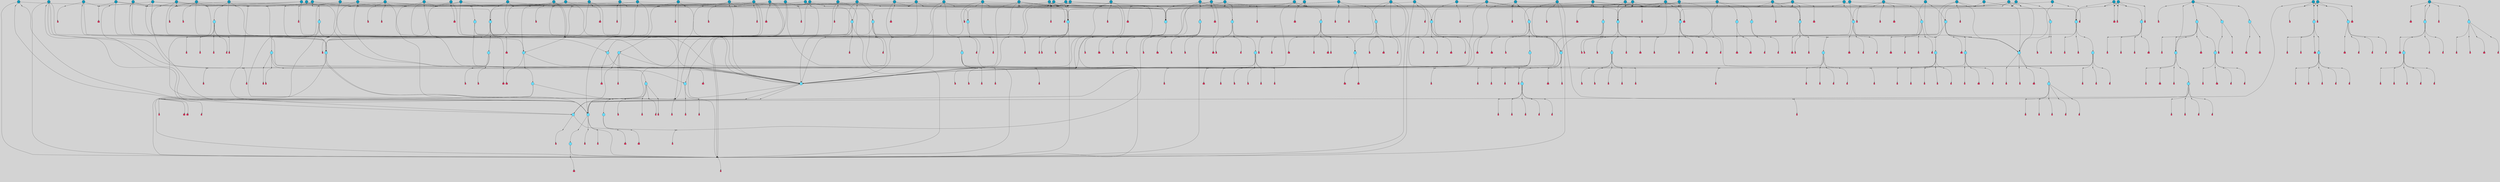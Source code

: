 // File exported with GEGELATI v1.3.1
// On the 2024-04-08 17:43:30
// With the File::TPGGraphDotExporter
digraph{
	graph[pad = "0.212, 0.055" bgcolor = lightgray]
	node[shape=circle style = filled label = ""]
		T7 [fillcolor="#66ddff"]
		T9 [fillcolor="#66ddff"]
		T11 [fillcolor="#66ddff"]
		T59 [fillcolor="#66ddff"]
		T102 [fillcolor="#66ddff"]
		T111 [fillcolor="#66ddff"]
		T214 [fillcolor="#66ddff"]
		T258 [fillcolor="#66ddff"]
		T320 [fillcolor="#66ddff"]
		T321 [fillcolor="#66ddff"]
		T322 [fillcolor="#66ddff"]
		T323 [fillcolor="#66ddff"]
		T324 [fillcolor="#66ddff"]
		T325 [fillcolor="#66ddff"]
		T326 [fillcolor="#66ddff"]
		T327 [fillcolor="#1199bb"]
		T407 [fillcolor="#66ddff"]
		T20 [fillcolor="#1199bb"]
		T429 [fillcolor="#66ddff"]
		T440 [fillcolor="#66ddff"]
		T540 [fillcolor="#66ddff"]
		T556 [fillcolor="#66ddff"]
		T550 [fillcolor="#1199bb"]
		T623 [fillcolor="#66ddff"]
		T624 [fillcolor="#66ddff"]
		T625 [fillcolor="#66ddff"]
		T653 [fillcolor="#66ddff"]
		T715 [fillcolor="#1199bb"]
		T716 [fillcolor="#66ddff"]
		T717 [fillcolor="#66ddff"]
		T718 [fillcolor="#66ddff"]
		T719 [fillcolor="#1199bb"]
		T720 [fillcolor="#66ddff"]
		T249 [fillcolor="#66ddff"]
		T721 [fillcolor="#66ddff"]
		T757 [fillcolor="#1199bb"]
		T784 [fillcolor="#66ddff"]
		T787 [fillcolor="#1199bb"]
		T788 [fillcolor="#66ddff"]
		T789 [fillcolor="#66ddff"]
		T790 [fillcolor="#66ddff"]
		T791 [fillcolor="#1199bb"]
		T792 [fillcolor="#66ddff"]
		T793 [fillcolor="#66ddff"]
		T794 [fillcolor="#66ddff"]
		T802 [fillcolor="#1199bb"]
		T804 [fillcolor="#1199bb"]
		T807 [fillcolor="#1199bb"]
		T813 [fillcolor="#1199bb"]
		T821 [fillcolor="#1199bb"]
		T822 [fillcolor="#1199bb"]
		T828 [fillcolor="#1199bb"]
		T830 [fillcolor="#1199bb"]
		T839 [fillcolor="#1199bb"]
		T851 [fillcolor="#66ddff"]
		T865 [fillcolor="#1199bb"]
		T872 [fillcolor="#1199bb"]
		T875 [fillcolor="#1199bb"]
		T876 [fillcolor="#1199bb"]
		T877 [fillcolor="#66ddff"]
		T878 [fillcolor="#1199bb"]
		T879 [fillcolor="#66ddff"]
		T880 [fillcolor="#66ddff"]
		T881 [fillcolor="#66ddff"]
		T882 [fillcolor="#66ddff"]
		T883 [fillcolor="#66ddff"]
		T884 [fillcolor="#1199bb"]
		T885 [fillcolor="#66ddff"]
		T886 [fillcolor="#66ddff"]
		T891 [fillcolor="#66ddff"]
		T893 [fillcolor="#1199bb"]
		T374 [fillcolor="#1199bb"]
		T902 [fillcolor="#1199bb"]
		T906 [fillcolor="#1199bb"]
		T908 [fillcolor="#1199bb"]
		T920 [fillcolor="#1199bb"]
		T924 [fillcolor="#1199bb"]
		T927 [fillcolor="#1199bb"]
		T929 [fillcolor="#1199bb"]
		T930 [fillcolor="#1199bb"]
		T934 [fillcolor="#1199bb"]
		T940 [fillcolor="#66ddff"]
		T944 [fillcolor="#1199bb"]
		T946 [fillcolor="#1199bb"]
		T947 [fillcolor="#66ddff"]
		T948 [fillcolor="#66ddff"]
		T949 [fillcolor="#66ddff"]
		T950 [fillcolor="#66ddff"]
		T951 [fillcolor="#1199bb"]
		T952 [fillcolor="#66ddff"]
		T953 [fillcolor="#66ddff"]
		T954 [fillcolor="#66ddff"]
		T955 [fillcolor="#1199bb"]
		T956 [fillcolor="#66ddff"]
		T957 [fillcolor="#66ddff"]
		T959 [fillcolor="#1199bb"]
		T961 [fillcolor="#1199bb"]
		T963 [fillcolor="#1199bb"]
		T964 [fillcolor="#1199bb"]
		T966 [fillcolor="#1199bb"]
		T967 [fillcolor="#1199bb"]
		T969 [fillcolor="#1199bb"]
		T971 [fillcolor="#1199bb"]
		T972 [fillcolor="#1199bb"]
		T973 [fillcolor="#1199bb"]
		T974 [fillcolor="#1199bb"]
		T976 [fillcolor="#1199bb"]
		T977 [fillcolor="#1199bb"]
		T979 [fillcolor="#1199bb"]
		T980 [fillcolor="#1199bb"]
		T981 [fillcolor="#1199bb"]
		T982 [fillcolor="#1199bb"]
		T984 [fillcolor="#1199bb"]
		T985 [fillcolor="#1199bb"]
		T986 [fillcolor="#1199bb"]
		T987 [fillcolor="#1199bb"]
		T988 [fillcolor="#1199bb"]
		T989 [fillcolor="#1199bb"]
		T990 [fillcolor="#1199bb"]
		T991 [fillcolor="#1199bb"]
		T992 [fillcolor="#1199bb"]
		T993 [fillcolor="#1199bb"]
		T995 [fillcolor="#1199bb"]
		T997 [fillcolor="#1199bb"]
		T998 [fillcolor="#1199bb"]
		T999 [fillcolor="#1199bb"]
		T1001 [fillcolor="#1199bb"]
		T1002 [fillcolor="#1199bb"]
		T1003 [fillcolor="#1199bb"]
		T1004 [fillcolor="#66ddff"]
		T1005 [fillcolor="#66ddff"]
		T1006 [fillcolor="#66ddff"]
		T1007 [fillcolor="#66ddff"]
		T1008 [fillcolor="#1199bb"]
		T1009 [fillcolor="#66ddff"]
		T1010 [fillcolor="#66ddff"]
		T1011 [fillcolor="#66ddff"]
		T1012 [fillcolor="#1199bb"]
		T1013 [fillcolor="#66ddff"]
		T1014 [fillcolor="#66ddff"]
		T1015 [fillcolor="#1199bb"]
		T1016 [fillcolor="#1199bb"]
		T1017 [fillcolor="#1199bb"]
		T1018 [fillcolor="#1199bb"]
		P13930 [fillcolor="#cccccc" shape=point] //-3|
		I13930 [shape=box style=invis label="1|6&2|7#0|7&#92;n10|2&0|7#1|3&#92;n9|6&2|7#2|2&#92;n5|3&0|7#0|7&#92;n1|6&2|3#0|0&#92;n2|3&2|3#2|2&#92;n5|1&2|6#0|6&#92;n"]
		P13930 -> I13930[style=invis]
		A9015 [fillcolor="#ff3366" shape=box margin=0.03 width=0 height=0 label="7"]
		T7 -> P13930 -> A9015
		P13931 [fillcolor="#cccccc" shape=point] //5|
		I13931 [shape=box style=invis label="0|5&2|3#0|1&#92;n0|6&2|1#2|4&#92;n6|2&2|6#0|7&#92;n7|4&0|3#0|1&#92;n5|4&0|7#1|6&#92;n9|1&0|5#2|2&#92;n6|3&2|3#1|7&#92;n11|7&2|4#1|6&#92;n2|5&0|1#0|0&#92;n4|7&0|0#0|2&#92;n6|2&0|6#0|0&#92;n2|1&2|6#2|4&#92;n10|0&2|0#1|0&#92;n6|6&2|4#0|6&#92;n"]
		P13931 -> I13931[style=invis]
		A9016 [fillcolor="#ff3366" shape=box margin=0.03 width=0 height=0 label="8"]
		T7 -> P13931 -> A9016
		P13932 [fillcolor="#cccccc" shape=point] //-6|
		I13932 [shape=box style=invis label="11|1&0|7#2|0&#92;n10|4&0|1#1|0&#92;n4|3&2|4#2|1&#92;n0|5&2|0#0|0&#92;n6|1&0|0#0|3&#92;n8|2&2|0#0|4&#92;n11|4&2|0#1|6&#92;n7|0&2|6#2|3&#92;n5|3&2|6#2|0&#92;n2|0&2|0#0|4&#92;n"]
		P13932 -> I13932[style=invis]
		A9017 [fillcolor="#ff3366" shape=box margin=0.03 width=0 height=0 label="9"]
		T9 -> P13932 -> A9017
		P13933 [fillcolor="#cccccc" shape=point] //2|
		I13933 [shape=box style=invis label="6|3&2|7#1|4&#92;n8|6&0|0#2|5&#92;n2|1&0|2#0|3&#92;n8|7&0|6#0|4&#92;n2|1&2|0#0|1&#92;n0|0&2|2#2|3&#92;n6|6&0|7#2|1&#92;n6|1&0|7#2|6&#92;n5|4&2|7#0|4&#92;n0|3&0|4#2|0&#92;n11|0&2|0#2|5&#92;n4|5&2|5#2|4&#92;n5|7&0|6#0|4&#92;n9|7&2|5#0|3&#92;n5|4&2|1#0|3&#92;n5|3&0|1#1|7&#92;n0|4&0|3#2|5&#92;n"]
		P13933 -> I13933[style=invis]
		A9018 [fillcolor="#ff3366" shape=box margin=0.03 width=0 height=0 label="10"]
		T9 -> P13933 -> A9018
		P13934 [fillcolor="#cccccc" shape=point] //6|
		I13934 [shape=box style=invis label="3|0&2|7#2|2&#92;n3|2&0|4#2|5&#92;n5|1&0|2#1|0&#92;n8|7&0|1#2|0&#92;n8|5&0|3#0|6&#92;n0|2&0|2#2|3&#92;n1|5&2|5#0|5&#92;n5|6&0|6#0|7&#92;n6|7&0|0#2|6&#92;n1|2&2|3#0|0&#92;n7|7&2|3#0|4&#92;n0|7&2|7#0|6&#92;n1|0&2|2#2|7&#92;n4|4&0|1#0|0&#92;n"]
		P13934 -> I13934[style=invis]
		A9019 [fillcolor="#ff3366" shape=box margin=0.03 width=0 height=0 label="11"]
		T11 -> P13934 -> A9019
		P13935 [fillcolor="#cccccc" shape=point] //-4|
		I13935 [shape=box style=invis label="4|1&0|4#2|6&#92;n1|2&2|2#2|0&#92;n1|2&2|0#0|6&#92;n8|4&2|3#2|5&#92;n5|5&2|1#1|0&#92;n"]
		P13935 -> I13935[style=invis]
		A9020 [fillcolor="#ff3366" shape=box margin=0.03 width=0 height=0 label="12"]
		T11 -> P13935 -> A9020
		P13936 [fillcolor="#cccccc" shape=point] //8|
		I13936 [shape=box style=invis label="9|0&0|1#2|0&#92;n10|1&2|5#1|4&#92;n8|2&2|6#0|4&#92;n4|5&0|3#0|1&#92;n2|4&2|5#2|3&#92;n4|2&2|2#0|2&#92;n7|5&0|2#0|0&#92;n8|2&2|1#1|3&#92;n8|7&0|7#2|1&#92;n1|1&0|0#0|7&#92;n5|6&2|5#1|0&#92;n6|3&2|5#0|0&#92;n11|4&0|3#2|6&#92;n1|2&2|4#0|7&#92;n5|6&0|1#2|0&#92;n11|3&0|2#0|7&#92;n"]
		P13936 -> I13936[style=invis]
		A9021 [fillcolor="#ff3366" shape=box margin=0.03 width=0 height=0 label="6"]
		T59 -> P13936 -> A9021
		P13937 [fillcolor="#cccccc" shape=point] //5|
		I13937 [shape=box style=invis label="3|0&2|0#0|1&#92;n3|0&0|7#0|1&#92;n5|3&0|2#2|6&#92;n4|4&2|4#2|6&#92;n11|2&0|7#1|6&#92;n2|7&2|2#2|5&#92;n9|3&2|6#2|7&#92;n7|7&0|0#0|4&#92;n6|1&2|4#2|3&#92;n5|4&2|0#1|6&#92;n1|3&0|7#0|4&#92;n"]
		P13937 -> I13937[style=invis]
		A9022 [fillcolor="#ff3366" shape=box margin=0.03 width=0 height=0 label="7"]
		T59 -> P13937 -> A9022
		T59 -> P13932
		T59 -> P13937
		P13938 [fillcolor="#cccccc" shape=point] //7|
		I13938 [shape=box style=invis label="3|3&2|7#0|4&#92;n4|3&2|6#0|3&#92;n8|4&0|6#1|2&#92;n5|6&2|3#0|4&#92;n0|7&2|1#0|5&#92;n8|7&2|2#2|5&#92;n9|1&0|0#1|0&#92;n10|1&2|1#1|4&#92;n10|5&0|6#1|7&#92;n5|2&2|3#0|4&#92;n2|0&2|6#2|7&#92;n1|7&0|1#0|7&#92;n"]
		P13938 -> I13938[style=invis]
		A9023 [fillcolor="#ff3366" shape=box margin=0.03 width=0 height=0 label="2"]
		T102 -> P13938 -> A9023
		P13939 [fillcolor="#cccccc" shape=point] //-8|
		I13939 [shape=box style=invis label="7|5&0|4#2|4&#92;n"]
		P13939 -> I13939[style=invis]
		A9024 [fillcolor="#ff3366" shape=box margin=0.03 width=0 height=0 label="3"]
		T102 -> P13939 -> A9024
		P13940 [fillcolor="#cccccc" shape=point] //8|
		I13940 [shape=box style=invis label="7|0&0|2#1|4&#92;n8|1&2|3#0|5&#92;n0|6&0|5#0|5&#92;n3|7&2|1#0|6&#92;n9|4&2|7#1|6&#92;n1|7&2|5#2|2&#92;n8|5&2|0#0|3&#92;n0|2&0|2#0|0&#92;n3|5&0|2#0|3&#92;n"]
		P13940 -> I13940[style=invis]
		A9025 [fillcolor="#ff3366" shape=box margin=0.03 width=0 height=0 label="5"]
		T102 -> P13940 -> A9025
		P13941 [fillcolor="#cccccc" shape=point] //-5|
		I13941 [shape=box style=invis label="0|0&2|3#0|2&#92;n10|5&0|6#1|3&#92;n7|3&0|6#2|3&#92;n3|4&0|6#0|6&#92;n10|5&0|2#1|1&#92;n5|0&0|1#0|3&#92;n6|6&2|5#1|5&#92;n7|4&0|2#1|7&#92;n5|7&0|1#2|5&#92;n1|5&0|0#0|3&#92;n7|5&2|1#2|6&#92;n9|0&0|2#0|0&#92;n4|0&2|4#0|0&#92;n4|6&0|0#2|3&#92;n3|1&0|6#2|5&#92;n7|7&2|1#2|3&#92;n9|4&2|2#0|6&#92;n"]
		P13941 -> I13941[style=invis]
		T111 -> P13941 -> T9
		P13942 [fillcolor="#cccccc" shape=point] //7|
		I13942 [shape=box style=invis label="7|4&2|1#2|0&#92;n4|1&2|4#2|3&#92;n5|0&2|0#2|2&#92;n6|1&2|4#2|6&#92;n"]
		P13942 -> I13942[style=invis]
		A9026 [fillcolor="#ff3366" shape=box margin=0.03 width=0 height=0 label="9"]
		T111 -> P13942 -> A9026
		P13943 [fillcolor="#cccccc" shape=point] //2|
		I13943 [shape=box style=invis label="3|0&2|0#0|1&#92;n11|2&0|7#1|6&#92;n8|7&2|4#0|5&#92;n5|3&0|2#2|6&#92;n4|4&2|4#2|6&#92;n3|0&0|7#0|1&#92;n2|7&2|2#2|5&#92;n9|3&2|6#2|7&#92;n7|7&0|0#0|4&#92;n6|1&2|4#1|3&#92;n5|4&2|0#1|6&#92;n1|3&0|7#0|4&#92;n"]
		P13943 -> I13943[style=invis]
		A9027 [fillcolor="#ff3366" shape=box margin=0.03 width=0 height=0 label="7"]
		T111 -> P13943 -> A9027
		T111 -> P13932
		P13944 [fillcolor="#cccccc" shape=point] //6|
		I13944 [shape=box style=invis label="9|4&2|7#0|6&#92;n8|4&0|1#1|0&#92;n1|3&0|0#2|1&#92;n2|4&0|6#2|2&#92;n5|1&2|5#0|7&#92;n3|0&0|3#2|6&#92;n2|2&2|6#0|2&#92;n8|4&0|4#2|2&#92;n5|1&2|4#0|3&#92;n9|4&0|6#0|6&#92;n5|0&2|2#1|5&#92;n11|7&0|0#1|1&#92;n0|4&0|3#0|3&#92;n7|7&2|4#2|5&#92;n1|5&0|1#2|1&#92;n"]
		P13944 -> I13944[style=invis]
		A9028 [fillcolor="#ff3366" shape=box margin=0.03 width=0 height=0 label="1"]
		T214 -> P13944 -> A9028
		P13945 [fillcolor="#cccccc" shape=point] //5|
		I13945 [shape=box style=invis label="9|4&2|3#1|3&#92;n0|4&2|4#0|5&#92;n6|1&2|6#2|5&#92;n4|0&0|5#2|0&#92;n"]
		P13945 -> I13945[style=invis]
		A9029 [fillcolor="#ff3366" shape=box margin=0.03 width=0 height=0 label="7"]
		T214 -> P13945 -> A9029
		P13946 [fillcolor="#cccccc" shape=point] //8|
		I13946 [shape=box style=invis label="9|0&0|1#2|0&#92;n10|1&2|5#1|4&#92;n8|2&2|6#0|4&#92;n2|4&2|5#2|3&#92;n4|2&2|2#0|2&#92;n7|5&0|2#0|0&#92;n8|2&2|1#1|3&#92;n8|7&0|7#2|1&#92;n1|1&0|0#0|7&#92;n5|6&2|5#1|0&#92;n6|6&2|5#0|0&#92;n11|4&0|3#2|6&#92;n4|2&2|4#0|7&#92;n5|6&0|1#2|0&#92;n11|3&0|2#0|7&#92;n"]
		P13946 -> I13946[style=invis]
		A9030 [fillcolor="#ff3366" shape=box margin=0.03 width=0 height=0 label="6"]
		T214 -> P13946 -> A9030
		P13947 [fillcolor="#cccccc" shape=point] //10|
		I13947 [shape=box style=invis label="4|5&2|7#2|1&#92;n1|7&2|3#0|6&#92;n3|5&2|2#0|3&#92;n10|3&0|7#1|4&#92;n7|1&0|4#2|6&#92;n10|2&0|3#1|7&#92;n9|5&2|0#0|4&#92;n4|0&0|3#2|7&#92;n11|4&2|6#1|2&#92;n5|4&2|7#0|2&#92;n2|6&2|4#0|0&#92;n6|5&0|7#2|1&#92;n5|3&2|3#1|6&#92;n10|7&2|0#1|2&#92;n"]
		P13947 -> I13947[style=invis]
		A9031 [fillcolor="#ff3366" shape=box margin=0.03 width=0 height=0 label="5"]
		T214 -> P13947 -> A9031
		P13948 [fillcolor="#cccccc" shape=point] //5|
		I13948 [shape=box style=invis label="3|0&2|0#0|1&#92;n3|0&0|7#0|1&#92;n5|3&0|2#2|6&#92;n4|4&2|4#2|6&#92;n11|2&0|7#1|6&#92;n2|7&2|2#2|5&#92;n9|3&2|6#2|7&#92;n7|7&0|0#0|4&#92;n6|1&2|4#2|3&#92;n5|4&2|0#1|6&#92;n1|3&0|7#0|4&#92;n"]
		P13948 -> I13948[style=invis]
		A9032 [fillcolor="#ff3366" shape=box margin=0.03 width=0 height=0 label="7"]
		T214 -> P13948 -> A9032
		P13949 [fillcolor="#cccccc" shape=point] //2|
		I13949 [shape=box style=invis label="9|1&2|3#0|1&#92;n5|3&2|4#2|7&#92;n11|0&2|3#0|4&#92;n7|0&2|4#0|4&#92;n5|2&2|0#2|4&#92;n7|3&0|7#0|5&#92;n"]
		P13949 -> I13949[style=invis]
		A9033 [fillcolor="#ff3366" shape=box margin=0.03 width=0 height=0 label="2"]
		T258 -> P13949 -> A9033
		T258 -> P13932
		P13950 [fillcolor="#cccccc" shape=point] //-5|
		I13950 [shape=box style=invis label="8|7&0|3#0|3&#92;n6|4&2|1#0|5&#92;n2|2&2|6#2|0&#92;n4|7&2|0#2|3&#92;n10|5&2|1#1|5&#92;n2|0&0|7#2|0&#92;n5|3&2|2#2|0&#92;n6|7&0|0#1|0&#92;n"]
		P13950 -> I13950[style=invis]
		A9034 [fillcolor="#ff3366" shape=box margin=0.03 width=0 height=0 label="1"]
		T258 -> P13950 -> A9034
		P13951 [fillcolor="#cccccc" shape=point] //2|
		I13951 [shape=box style=invis label="4|1&0|4#2|6&#92;n5|5&2|1#1|0&#92;n1|0&2|0#0|6&#92;n8|4&2|3#2|5&#92;n"]
		P13951 -> I13951[style=invis]
		T258 -> P13951 -> T11
		P13952 [fillcolor="#cccccc" shape=point] //5|
		I13952 [shape=box style=invis label="1|6&2|7#0|7&#92;n9|2&2|7#2|2&#92;n10|2&0|7#1|3&#92;n5|3&0|7#0|7&#92;n7|0&2|7#2|2&#92;n1|6&2|3#0|0&#92;n2|3&2|3#2|2&#92;n"]
		P13952 -> I13952[style=invis]
		A9035 [fillcolor="#ff3366" shape=box margin=0.03 width=0 height=0 label="7"]
		T258 -> P13952 -> A9035
		P13953 [fillcolor="#cccccc" shape=point] //-4|
		I13953 [shape=box style=invis label="4|1&0|4#2|6&#92;n1|2&2|2#2|0&#92;n1|2&2|0#0|6&#92;n8|4&2|3#2|5&#92;n5|5&2|1#1|0&#92;n"]
		P13953 -> I13953[style=invis]
		A9036 [fillcolor="#ff3366" shape=box margin=0.03 width=0 height=0 label="12"]
		T320 -> P13953 -> A9036
		P13954 [fillcolor="#cccccc" shape=point] //-9|
		I13954 [shape=box style=invis label="2|0&2|0#2|1&#92;n4|4&2|4#2|6&#92;n9|1&0|3#1|7&#92;n5|3&0|2#2|6&#92;n2|7&2|2#2|5&#92;n5|4&2|0#1|6&#92;n3|0&0|7#0|1&#92;n1|3&0|7#0|4&#92;n11|6&2|2#0|7&#92;n7|7&0|0#0|4&#92;n11|0&0|7#1|6&#92;n9|3&2|6#2|7&#92;n"]
		P13954 -> I13954[style=invis]
		A9037 [fillcolor="#ff3366" shape=box margin=0.03 width=0 height=0 label="7"]
		T321 -> P13954 -> A9037
		P13955 [fillcolor="#cccccc" shape=point] //6|
		I13955 [shape=box style=invis label="3|0&2|7#2|2&#92;n3|2&0|4#2|5&#92;n5|1&0|2#1|0&#92;n8|7&0|1#2|0&#92;n8|5&0|3#0|6&#92;n0|2&0|2#2|3&#92;n1|5&2|5#0|5&#92;n5|6&0|6#0|7&#92;n6|7&0|0#2|6&#92;n1|2&2|3#0|0&#92;n7|7&2|3#0|4&#92;n0|7&2|7#0|6&#92;n1|0&2|2#2|7&#92;n4|4&0|1#0|0&#92;n"]
		P13955 -> I13955[style=invis]
		A9038 [fillcolor="#ff3366" shape=box margin=0.03 width=0 height=0 label="11"]
		T320 -> P13955 -> A9038
		P13956 [fillcolor="#cccccc" shape=point] //2|
		I13956 [shape=box style=invis label="4|1&0|4#2|6&#92;n5|5&2|1#1|0&#92;n1|0&2|0#0|6&#92;n8|4&2|3#2|5&#92;n"]
		P13956 -> I13956[style=invis]
		T321 -> P13956 -> T320
		P13957 [fillcolor="#cccccc" shape=point] //-3|
		I13957 [shape=box style=invis label="4|5&0|0#0|0&#92;n4|7&0|0#0|2&#92;n0|6&2|1#2|4&#92;n9|1&0|5#2|2&#92;n10|0&2|0#1|0&#92;n6|6&2|4#0|6&#92;n2|5&0|1#0|0&#92;n6|3&2|3#1|7&#92;n11|7&2|4#1|6&#92;n6|2&2|6#0|1&#92;n6|2&0|0#0|0&#92;n9|1&2|6#2|4&#92;n10|4&0|3#1|1&#92;n5|4&2|7#1|6&#92;n"]
		P13957 -> I13957[style=invis]
		T323 -> P13957 -> T321
		P13958 [fillcolor="#cccccc" shape=point] //5|
		I13958 [shape=box style=invis label="0|5&2|3#0|1&#92;n0|6&2|1#2|4&#92;n6|2&2|6#0|7&#92;n7|4&0|3#0|1&#92;n5|4&0|7#1|6&#92;n9|1&0|5#2|2&#92;n6|3&2|3#1|7&#92;n11|7&2|4#1|6&#92;n2|5&0|1#0|0&#92;n4|7&0|0#0|2&#92;n6|2&0|6#0|0&#92;n2|1&2|6#2|4&#92;n10|0&2|0#1|0&#92;n6|6&2|4#0|6&#92;n"]
		P13958 -> I13958[style=invis]
		A9039 [fillcolor="#ff3366" shape=box margin=0.03 width=0 height=0 label="8"]
		T322 -> P13958 -> A9039
		P13959 [fillcolor="#cccccc" shape=point] //8|
		I13959 [shape=box style=invis label="9|7&0|5#2|5&#92;n3|3&2|3#0|2&#92;n9|5&2|2#1|0&#92;n2|3&0|6#0|3&#92;n4|4&2|5#2|7&#92;n11|3&2|0#1|5&#92;n6|6&2|1#2|2&#92;n4|6&0|1#2|2&#92;n2|5&2|7#2|2&#92;n7|7&2|2#2|3&#92;n6|5&0|3#2|6&#92;n6|7&0|6#0|2&#92;n"]
		P13959 -> I13959[style=invis]
		A9040 [fillcolor="#ff3366" shape=box margin=0.03 width=0 height=0 label="14"]
		T321 -> P13959 -> A9040
		P13960 [fillcolor="#cccccc" shape=point] //-3|
		I13960 [shape=box style=invis label="1|6&2|7#0|7&#92;n10|2&0|7#1|3&#92;n9|6&2|7#2|2&#92;n5|3&0|7#0|7&#92;n1|6&2|3#0|0&#92;n2|3&2|3#2|2&#92;n5|1&2|6#0|6&#92;n"]
		P13960 -> I13960[style=invis]
		A9041 [fillcolor="#ff3366" shape=box margin=0.03 width=0 height=0 label="7"]
		T322 -> P13960 -> A9041
		P13961 [fillcolor="#cccccc" shape=point] //-8|
		I13961 [shape=box style=invis label="7|5&0|4#2|4&#92;n"]
		P13961 -> I13961[style=invis]
		A9042 [fillcolor="#ff3366" shape=box margin=0.03 width=0 height=0 label="3"]
		T321 -> P13961 -> A9042
		P13962 [fillcolor="#cccccc" shape=point] //4|
		I13962 [shape=box style=invis label="4|3&0|6#0|3&#92;n5|7&2|3#2|2&#92;n5|6&0|7#1|2&#92;n1|4&2|6#0|3&#92;n8|4&2|1#2|5&#92;n9|5&2|4#1|4&#92;n2|4&0|5#0|7&#92;n10|0&0|6#1|3&#92;n3|0&0|6#0|2&#92;n2|7&2|7#2|6&#92;n5|2&0|5#1|5&#92;n10|4&2|5#1|7&#92;n4|0&0|4#2|4&#92;n11|1&0|4#2|6&#92;n10|6&2|0#1|4&#92;n9|7&0|3#1|4&#92;n4|5&2|7#0|6&#92;n11|5&2|6#2|3&#92;n0|3&0|5#0|1&#92;n"]
		P13962 -> I13962[style=invis]
		A9043 [fillcolor="#ff3366" shape=box margin=0.03 width=0 height=0 label="13"]
		T321 -> P13962 -> A9043
		P13963 [fillcolor="#cccccc" shape=point] //1|
		I13963 [shape=box style=invis label="0|4&0|1#0|1&#92;n10|5&2|5#1|6&#92;n7|7&2|5#2|2&#92;n9|5&0|7#2|7&#92;n8|4&0|3#2|7&#92;n11|0&2|3#0|5&#92;n7|0&0|0#0|1&#92;n4|2&0|4#0|5&#92;n5|1&0|6#2|7&#92;n11|3&0|7#1|3&#92;n"]
		P13963 -> I13963[style=invis]
		T323 -> P13963 -> T322
		P13964 [fillcolor="#cccccc" shape=point] //4|
		I13964 [shape=box style=invis label="4|3&0|6#0|3&#92;n5|7&2|3#2|2&#92;n5|6&0|7#1|2&#92;n1|4&2|6#0|3&#92;n8|4&2|1#2|5&#92;n9|5&2|4#1|4&#92;n2|4&0|5#0|7&#92;n10|0&0|6#1|3&#92;n3|0&0|6#0|2&#92;n2|7&2|7#2|6&#92;n5|2&0|5#1|5&#92;n10|4&2|5#1|7&#92;n4|0&0|4#2|4&#92;n11|1&0|4#2|6&#92;n10|6&2|0#1|4&#92;n9|7&0|3#1|4&#92;n4|5&2|7#0|6&#92;n11|5&2|6#2|3&#92;n0|3&0|5#0|1&#92;n"]
		P13964 -> I13964[style=invis]
		A9044 [fillcolor="#ff3366" shape=box margin=0.03 width=0 height=0 label="13"]
		T323 -> P13964 -> A9044
		P13965 [fillcolor="#cccccc" shape=point] //-9|
		I13965 [shape=box style=invis label="2|0&2|0#2|1&#92;n4|4&2|4#2|6&#92;n9|1&0|3#1|7&#92;n5|3&0|2#2|6&#92;n2|7&2|2#2|5&#92;n5|4&2|0#1|6&#92;n3|0&0|7#0|1&#92;n1|3&0|7#0|4&#92;n11|6&2|2#0|7&#92;n7|7&0|0#0|4&#92;n11|0&0|7#1|6&#92;n9|3&2|6#2|7&#92;n"]
		P13965 -> I13965[style=invis]
		A9045 [fillcolor="#ff3366" shape=box margin=0.03 width=0 height=0 label="7"]
		T325 -> P13965 -> A9045
		P13966 [fillcolor="#cccccc" shape=point] //-4|
		I13966 [shape=box style=invis label="4|1&0|4#2|6&#92;n1|2&2|2#2|0&#92;n1|2&2|0#0|6&#92;n8|4&2|3#2|5&#92;n5|5&2|1#1|0&#92;n"]
		P13966 -> I13966[style=invis]
		A9046 [fillcolor="#ff3366" shape=box margin=0.03 width=0 height=0 label="12"]
		T324 -> P13966 -> A9046
		P13967 [fillcolor="#cccccc" shape=point] //6|
		I13967 [shape=box style=invis label="3|0&2|7#2|2&#92;n3|2&0|4#2|5&#92;n5|1&0|2#1|0&#92;n8|7&0|1#2|0&#92;n8|5&0|3#0|6&#92;n0|2&0|2#2|3&#92;n1|5&2|5#0|5&#92;n5|6&0|6#0|7&#92;n6|7&0|0#2|6&#92;n1|2&2|3#0|0&#92;n7|7&2|3#0|4&#92;n0|7&2|7#0|6&#92;n1|0&2|2#2|7&#92;n4|4&0|1#0|0&#92;n"]
		P13967 -> I13967[style=invis]
		A9047 [fillcolor="#ff3366" shape=box margin=0.03 width=0 height=0 label="11"]
		T324 -> P13967 -> A9047
		P13968 [fillcolor="#cccccc" shape=point] //2|
		I13968 [shape=box style=invis label="4|1&0|4#2|6&#92;n5|5&2|1#1|0&#92;n1|0&2|0#0|6&#92;n8|4&2|3#2|5&#92;n"]
		P13968 -> I13968[style=invis]
		T325 -> P13968 -> T324
		P13969 [fillcolor="#cccccc" shape=point] //4|
		I13969 [shape=box style=invis label="4|3&0|6#0|3&#92;n5|7&2|3#2|2&#92;n5|6&0|7#1|2&#92;n1|4&2|6#0|3&#92;n8|4&2|1#2|5&#92;n9|5&2|4#1|4&#92;n2|4&0|5#0|7&#92;n10|0&0|6#1|3&#92;n3|0&0|6#0|2&#92;n2|7&2|7#2|6&#92;n5|2&0|5#1|5&#92;n10|4&2|5#1|7&#92;n4|0&0|4#2|4&#92;n11|1&0|4#2|6&#92;n10|6&2|0#1|4&#92;n9|7&0|3#1|4&#92;n4|5&2|7#0|6&#92;n11|5&2|6#2|3&#92;n0|3&0|5#0|1&#92;n"]
		P13969 -> I13969[style=invis]
		A9048 [fillcolor="#ff3366" shape=box margin=0.03 width=0 height=0 label="13"]
		T325 -> P13969 -> A9048
		P13970 [fillcolor="#cccccc" shape=point] //-3|
		I13970 [shape=box style=invis label="4|5&0|0#0|0&#92;n4|7&0|0#0|2&#92;n0|6&2|1#2|4&#92;n9|1&0|5#2|2&#92;n10|0&2|0#1|0&#92;n6|6&2|4#0|6&#92;n2|5&0|1#0|0&#92;n6|3&2|3#1|7&#92;n11|7&2|4#1|6&#92;n6|2&2|6#0|1&#92;n6|2&0|0#0|0&#92;n9|1&2|6#2|4&#92;n10|4&0|3#1|1&#92;n5|4&2|7#1|6&#92;n"]
		P13970 -> I13970[style=invis]
		T327 -> P13970 -> T325
		P13971 [fillcolor="#cccccc" shape=point] //5|
		I13971 [shape=box style=invis label="0|5&2|3#0|1&#92;n0|6&2|1#2|4&#92;n6|2&2|6#0|7&#92;n7|4&0|3#0|1&#92;n5|4&0|7#1|6&#92;n9|1&0|5#2|2&#92;n6|3&2|3#1|7&#92;n11|7&2|4#1|6&#92;n2|5&0|1#0|0&#92;n4|7&0|0#0|2&#92;n6|2&0|6#0|0&#92;n2|1&2|6#2|4&#92;n10|0&2|0#1|0&#92;n6|6&2|4#0|6&#92;n"]
		P13971 -> I13971[style=invis]
		A9049 [fillcolor="#ff3366" shape=box margin=0.03 width=0 height=0 label="8"]
		T326 -> P13971 -> A9049
		P13972 [fillcolor="#cccccc" shape=point] //-8|
		I13972 [shape=box style=invis label="7|5&0|4#2|4&#92;n"]
		P13972 -> I13972[style=invis]
		A9050 [fillcolor="#ff3366" shape=box margin=0.03 width=0 height=0 label="3"]
		T325 -> P13972 -> A9050
		P13973 [fillcolor="#cccccc" shape=point] //-3|
		I13973 [shape=box style=invis label="1|6&2|7#0|7&#92;n10|2&0|7#1|3&#92;n9|6&2|7#2|2&#92;n5|3&0|7#0|7&#92;n1|6&2|3#0|0&#92;n2|3&2|3#2|2&#92;n5|1&2|6#0|6&#92;n"]
		P13973 -> I13973[style=invis]
		A9051 [fillcolor="#ff3366" shape=box margin=0.03 width=0 height=0 label="7"]
		T326 -> P13973 -> A9051
		P13974 [fillcolor="#cccccc" shape=point] //8|
		I13974 [shape=box style=invis label="9|7&0|5#2|5&#92;n3|3&2|3#0|2&#92;n9|5&2|2#1|0&#92;n2|3&0|6#0|3&#92;n4|4&2|5#2|7&#92;n11|3&2|0#1|5&#92;n6|6&2|1#2|2&#92;n4|6&0|1#2|2&#92;n2|5&2|7#2|2&#92;n7|7&2|2#2|3&#92;n6|5&0|3#2|6&#92;n6|7&0|6#0|2&#92;n"]
		P13974 -> I13974[style=invis]
		A9052 [fillcolor="#ff3366" shape=box margin=0.03 width=0 height=0 label="14"]
		T325 -> P13974 -> A9052
		P13975 [fillcolor="#cccccc" shape=point] //1|
		I13975 [shape=box style=invis label="0|4&0|1#0|1&#92;n10|5&2|5#1|6&#92;n7|7&2|5#2|2&#92;n9|5&0|7#2|7&#92;n8|4&0|3#2|7&#92;n11|0&2|3#0|5&#92;n7|0&0|0#0|1&#92;n4|2&0|4#0|5&#92;n5|1&0|6#2|7&#92;n11|3&0|7#1|3&#92;n"]
		P13975 -> I13975[style=invis]
		T327 -> P13975 -> T326
		P13976 [fillcolor="#cccccc" shape=point] //4|
		I13976 [shape=box style=invis label="4|3&0|6#0|3&#92;n5|7&2|3#2|2&#92;n5|6&0|7#1|2&#92;n1|4&2|6#0|3&#92;n8|4&2|1#2|5&#92;n9|5&2|4#1|4&#92;n2|4&0|5#0|7&#92;n10|0&0|6#1|3&#92;n3|0&0|6#0|2&#92;n2|7&2|7#2|6&#92;n5|2&0|5#1|5&#92;n10|4&2|5#1|7&#92;n4|0&0|4#2|4&#92;n11|1&0|4#2|6&#92;n10|6&2|0#1|4&#92;n9|7&0|3#1|4&#92;n4|5&2|7#0|6&#92;n11|5&2|6#2|3&#92;n0|3&0|5#0|1&#92;n"]
		P13976 -> I13976[style=invis]
		A9053 [fillcolor="#ff3366" shape=box margin=0.03 width=0 height=0 label="13"]
		T327 -> P13976 -> A9053
		P13977 [fillcolor="#cccccc" shape=point] //-1|
		I13977 [shape=box style=invis label="0|5&2|2#0|0&#92;n11|3&2|3#1|3&#92;n8|5&2|2#1|7&#92;n10|0&0|6#1|2&#92;n9|1&2|5#0|3&#92;n8|0&2|4#2|6&#92;n6|7&0|2#0|3&#92;n9|2&0|7#0|1&#92;n6|2&0|2#2|1&#92;n"]
		P13977 -> I13977[style=invis]
		A9054 [fillcolor="#ff3366" shape=box margin=0.03 width=0 height=0 label="7"]
		T407 -> P13977 -> A9054
		P13978 [fillcolor="#cccccc" shape=point] //-3|
		I13978 [shape=box style=invis label="7|7&0|0#0|4&#92;n11|2&0|7#1|6&#92;n8|7&2|4#0|5&#92;n5|3&0|2#2|6&#92;n4|4&2|4#2|6&#92;n3|0&0|7#0|6&#92;n2|7&2|2#2|5&#92;n9|3&2|6#2|7&#92;n6|7&0|0#0|7&#92;n3|0&2|0#0|1&#92;n6|1&2|4#1|3&#92;n5|4&2|0#1|6&#92;n1|3&0|7#0|4&#92;n"]
		P13978 -> I13978[style=invis]
		T407 -> P13978 -> T59
		P13979 [fillcolor="#cccccc" shape=point] //-5|
		I13979 [shape=box style=invis label="5|3&0|7#0|7&#92;n9|2&2|7#2|2&#92;n1|6&2|7#0|7&#92;n7|6&2|4#0|5&#92;n10|3&0|2#1|1&#92;n9|2&0|7#1|3&#92;n1|6&0|3#0|1&#92;n4|0&0|2#2|2&#92;n7|0&2|7#2|2&#92;n5|1&2|6#0|3&#92;n2|3&2|3#2|2&#92;n"]
		P13979 -> I13979[style=invis]
		T407 -> P13979 -> T102
		P13980 [fillcolor="#cccccc" shape=point] //1|
		I13980 [shape=box style=invis label="9|3&2|0#0|4&#92;n4|2&0|5#2|0&#92;n10|7&2|7#1|1&#92;n6|3&2|6#1|5&#92;n8|3&2|5#1|2&#92;n4|0&2|1#2|2&#92;n4|1&0|4#0|3&#92;n3|6&2|5#2|5&#92;n8|3&0|1#0|7&#92;n4|0&2|4#0|1&#92;n3|4&0|0#2|1&#92;n3|2&0|7#2|1&#92;n1|4&0|1#0|2&#92;n"]
		P13980 -> I13980[style=invis]
		A9055 [fillcolor="#ff3366" shape=box margin=0.03 width=0 height=0 label="14"]
		T407 -> P13980 -> A9055
		P13981 [fillcolor="#cccccc" shape=point] //3|
		I13981 [shape=box style=invis label="5|4&2|7#0|4&#92;n0|4&0|3#2|5&#92;n8|6&0|0#2|5&#92;n2|1&0|2#0|3&#92;n9|7&0|6#0|4&#92;n0|0&2|2#2|3&#92;n6|6&0|7#2|1&#92;n6|1&0|7#2|6&#92;n0|3&0|4#2|0&#92;n11|0&2|0#2|5&#92;n4|5&2|5#2|4&#92;n5|3&0|1#1|7&#92;n9|7&2|2#0|3&#92;n5|4&2|1#0|3&#92;n5|0&0|6#0|4&#92;n0|0&0|1#2|0&#92;n"]
		P13981 -> I13981[style=invis]
		A9056 [fillcolor="#ff3366" shape=box margin=0.03 width=0 height=0 label="10"]
		T407 -> P13981 -> A9056
		P13982 [fillcolor="#cccccc" shape=point] //-2|
		I13982 [shape=box style=invis label="3|5&2|6#2|3&#92;n3|2&0|0#0|0&#92;n8|0&2|0#0|1&#92;n"]
		P13982 -> I13982[style=invis]
		A9057 [fillcolor="#ff3366" shape=box margin=0.03 width=0 height=0 label="3"]
		T20 -> P13982 -> A9057
		P13983 [fillcolor="#cccccc" shape=point] //5|
		I13983 [shape=box style=invis label="4|4&2|4#2|6&#92;n3|0&0|7#0|1&#92;n5|3&0|2#2|6&#92;n3|0&2|0#2|1&#92;n11|2&0|7#1|6&#92;n9|3&2|6#2|7&#92;n7|7&0|0#0|4&#92;n6|1&2|4#2|3&#92;n5|4&2|0#1|6&#92;n1|3&0|7#0|4&#92;n"]
		P13983 -> I13983[style=invis]
		T20 -> P13983 -> T407
		P13984 [fillcolor="#cccccc" shape=point] //4|
		I13984 [shape=box style=invis label="2|2&0|1#2|4&#92;n3|7&2|2#0|7&#92;n6|5&2|4#1|3&#92;n7|0&0|7#1|3&#92;n10|7&0|0#1|2&#92;n"]
		P13984 -> I13984[style=invis]
		T20 -> P13984 -> T111
		T20 -> P13937
		T20 -> P13932
		P13985 [fillcolor="#cccccc" shape=point] //4|
		I13985 [shape=box style=invis label="8|5&2|3#2|1&#92;n10|1&0|3#1|6&#92;n7|1&2|6#1|3&#92;n4|1&0|6#0|0&#92;n11|1&0|2#0|3&#92;n2|0&2|1#2|7&#92;n"]
		P13985 -> I13985[style=invis]
		A9058 [fillcolor="#ff3366" shape=box margin=0.03 width=0 height=0 label="2"]
		T429 -> P13985 -> A9058
		P13986 [fillcolor="#cccccc" shape=point] //1|
		I13986 [shape=box style=invis label="9|7&0|2#2|2&#92;n6|5&0|1#1|0&#92;n2|2&0|0#2|1&#92;n4|3&2|2#2|3&#92;n2|5&2|2#0|0&#92;n10|7&0|5#1|1&#92;n9|5&2|7#2|5&#92;n7|7&2|5#2|5&#92;n8|0&2|4#0|1&#92;n5|4&2|0#0|2&#92;n2|5&2|2#2|6&#92;n4|4&0|2#2|1&#92;n7|2&2|4#0|0&#92;n10|0&2|2#1|1&#92;n10|4&2|3#1|0&#92;n"]
		P13986 -> I13986[style=invis]
		A9059 [fillcolor="#ff3366" shape=box margin=0.03 width=0 height=0 label="1"]
		T429 -> P13986 -> A9059
		P13987 [fillcolor="#cccccc" shape=point] //-8|
		I13987 [shape=box style=invis label="11|7&2|0#2|0&#92;n5|5&2|7#2|7&#92;n8|6&2|7#1|2&#92;n1|7&0|3#0|6&#92;n4|0&2|1#2|2&#92;n9|0&0|2#0|0&#92;n10|1&0|5#1|6&#92;n0|0&2|3#2|0&#92;n3|2&0|1#2|6&#92;n0|1&2|4#0|0&#92;n"]
		P13987 -> I13987[style=invis]
		A9060 [fillcolor="#ff3366" shape=box margin=0.03 width=0 height=0 label="6"]
		T429 -> P13987 -> A9060
		P13988 [fillcolor="#cccccc" shape=point] //-7|
		I13988 [shape=box style=invis label="7|3&0|6#2|5&#92;n10|5&0|5#1|0&#92;n1|0&2|4#0|3&#92;n"]
		P13988 -> I13988[style=invis]
		T429 -> P13988 -> T7
		P13989 [fillcolor="#cccccc" shape=point] //-2|
		I13989 [shape=box style=invis label="3|1&2|6#2|5&#92;n4|5&0|4#0|6&#92;n7|1&0|6#2|2&#92;n2|6&0|6#2|0&#92;n7|7&0|0#1|0&#92;n3|7&0|7#0|1&#92;n1|3&2|2#2|0&#92;n3|6&0|5#0|0&#92;n4|0&2|7#0|4&#92;n9|4&2|2#0|1&#92;n3|1&2|5#0|7&#92;n"]
		P13989 -> I13989[style=invis]
		A9061 [fillcolor="#ff3366" shape=box margin=0.03 width=0 height=0 label="1"]
		T429 -> P13989 -> A9061
		P13990 [fillcolor="#cccccc" shape=point] //2|
		I13990 [shape=box style=invis label="0|6&0|7#0|4&#92;n6|7&2|6#2|6&#92;n11|3&0|7#1|6&#92;n11|1&0|6#2|7&#92;n2|4&0|1#0|1&#92;n10|6&2|5#1|6&#92;n11|3&0|1#1|7&#92;n10|0&2|3#1|5&#92;n"]
		P13990 -> I13990[style=invis]
		T440 -> P13990 -> T7
		P13991 [fillcolor="#cccccc" shape=point] //-9|
		I13991 [shape=box style=invis label="2|0&2|3#2|0&#92;n11|7&0|4#1|0&#92;n"]
		P13991 -> I13991[style=invis]
		T440 -> P13991 -> T111
		T440 -> P13937
		P13992 [fillcolor="#cccccc" shape=point] //7|
		I13992 [shape=box style=invis label="2|0&2|1#2|0&#92;n9|1&0|6#0|3&#92;n11|7&0|4#1|0&#92;n"]
		P13992 -> I13992[style=invis]
		T540 -> P13992 -> T111
		P13993 [fillcolor="#cccccc" shape=point] //6|
		I13993 [shape=box style=invis label="0|5&2|3#0|1&#92;n0|6&2|1#2|4&#92;n9|1&0|5#2|2&#92;n7|4&0|3#0|1&#92;n5|4&0|7#1|6&#92;n2|5&0|1#0|0&#92;n6|3&2|3#1|7&#92;n11|7&2|4#1|6&#92;n6|2&2|6#0|1&#92;n4|7&0|0#0|2&#92;n6|2&0|6#0|0&#92;n9|1&2|6#2|4&#92;n10|0&2|0#1|0&#92;n6|6&2|4#0|6&#92;n"]
		P13993 -> I13993[style=invis]
		A9062 [fillcolor="#ff3366" shape=box margin=0.03 width=0 height=0 label="8"]
		T540 -> P13993 -> A9062
		P13994 [fillcolor="#cccccc" shape=point] //-4|
		I13994 [shape=box style=invis label="6|3&2|6#1|2&#92;n2|5&2|2#2|5&#92;n2|6&0|4#0|5&#92;n6|0&0|2#1|2&#92;n"]
		P13994 -> I13994[style=invis]
		A9063 [fillcolor="#ff3366" shape=box margin=0.03 width=0 height=0 label="7"]
		T540 -> P13994 -> A9063
		P13995 [fillcolor="#cccccc" shape=point] //-5|
		I13995 [shape=box style=invis label="7|2&0|3#2|2&#92;n3|2&0|2#2|0&#92;n1|5&2|7#0|4&#92;n5|3&0|3#0|7&#92;n11|4&0|1#0|0&#92;n8|7&2|7#2|7&#92;n4|0&0|3#2|7&#92;n"]
		P13995 -> I13995[style=invis]
		A9064 [fillcolor="#ff3366" shape=box margin=0.03 width=0 height=0 label="7"]
		T540 -> P13995 -> A9064
		P13996 [fillcolor="#cccccc" shape=point] //1|
		I13996 [shape=box style=invis label="0|4&0|1#0|7&#92;n10|5&2|5#1|6&#92;n7|7&2|5#2|2&#92;n9|5&0|7#2|7&#92;n8|4&0|3#2|7&#92;n7|0&0|0#0|1&#92;n11|0&2|3#0|5&#92;n4|2&0|4#0|5&#92;n11|3&0|7#1|3&#92;n"]
		P13996 -> I13996[style=invis]
		T556 -> P13996 -> T322
		T556 -> P13992
		P13997 [fillcolor="#cccccc" shape=point] //6|
		I13997 [shape=box style=invis label="8|3&0|3#0|1&#92;n4|1&0|7#0|7&#92;n11|7&0|2#0|0&#92;n6|4&2|3#1|7&#92;n8|3&0|1#0|4&#92;n10|0&2|4#1|6&#92;n10|6&0|3#1|2&#92;n5|1&0|1#1|4&#92;n5|5&0|4#2|0&#92;n1|3&0|6#0|0&#92;n0|1&2|0#2|7&#92;n"]
		P13997 -> I13997[style=invis]
		A9065 [fillcolor="#ff3366" shape=box margin=0.03 width=0 height=0 label="3"]
		T556 -> P13997 -> A9065
		P13998 [fillcolor="#cccccc" shape=point] //-6|
		I13998 [shape=box style=invis label="4|6&0|1#2|5&#92;n4|3&2|0#0|1&#92;n2|1&2|3#0|0&#92;n7|4&2|7#0|4&#92;n0|0&2|7#2|7&#92;n11|7&0|5#2|3&#92;n5|0&2|1#2|2&#92;n10|0&0|4#1|2&#92;n4|4&0|7#0|0&#92;n6|7&0|2#0|1&#92;n1|6&2|5#0|4&#92;n"]
		P13998 -> I13998[style=invis]
		A9066 [fillcolor="#ff3366" shape=box margin=0.03 width=0 height=0 label="0"]
		T556 -> P13998 -> A9066
		P13999 [fillcolor="#cccccc" shape=point] //-4|
		I13999 [shape=box style=invis label="4|1&0|4#2|6&#92;n1|2&2|2#2|0&#92;n1|2&2|0#0|6&#92;n8|4&2|3#2|5&#92;n5|5&2|1#1|0&#92;n"]
		P13999 -> I13999[style=invis]
		A9067 [fillcolor="#ff3366" shape=box margin=0.03 width=0 height=0 label="12"]
		T550 -> P13999 -> A9067
		P14000 [fillcolor="#cccccc" shape=point] //7|
		I14000 [shape=box style=invis label="7|4&2|7#0|4&#92;n4|6&0|1#2|5&#92;n2|1&2|3#0|0&#92;n4|3&2|0#0|1&#92;n0|0&2|7#2|7&#92;n7|7&0|5#2|3&#92;n5|0&2|1#2|2&#92;n10|0&0|4#1|2&#92;n4|4&0|7#0|0&#92;n6|7&0|2#0|1&#92;n1|4&2|5#0|4&#92;n"]
		P14000 -> I14000[style=invis]
		A9068 [fillcolor="#ff3366" shape=box margin=0.03 width=0 height=0 label="0"]
		T623 -> P14000 -> A9068
		P14001 [fillcolor="#cccccc" shape=point] //0|
		I14001 [shape=box style=invis label="4|0&0|3#2|7&#92;n10|2&0|3#1|7&#92;n3|5&0|2#0|3&#92;n4|5&0|0#2|1&#92;n10|7&2|0#1|2&#92;n5|3&2|3#1|6&#92;n9|5&2|0#0|4&#92;n5|4&2|7#0|2&#92;n10|3&2|7#1|4&#92;n7|2&0|1#2|6&#92;n8|6&0|5#0|5&#92;n8|7&2|3#0|5&#92;n2|6&2|4#0|0&#92;n"]
		P14001 -> I14001[style=invis]
		A9069 [fillcolor="#ff3366" shape=box margin=0.03 width=0 height=0 label="5"]
		T625 -> P14001 -> A9069
		P14002 [fillcolor="#cccccc" shape=point] //0|
		I14002 [shape=box style=invis label="2|5&0|1#0|6&#92;n6|1&2|2#2|7&#92;n8|0&0|3#1|4&#92;n4|3&2|5#2|4&#92;n8|1&2|4#0|0&#92;n6|6&0|1#2|6&#92;n11|7&2|4#2|5&#92;n6|2&2|4#0|2&#92;n8|5&2|4#2|4&#92;n2|1&2|1#2|2&#92;n2|7&2|5#2|6&#92;n9|7&0|5#0|4&#92;n1|2&0|5#2|6&#92;n4|2&2|3#2|7&#92;n3|3&2|1#0|2&#92;n"]
		P14002 -> I14002[style=invis]
		A9070 [fillcolor="#ff3366" shape=box margin=0.03 width=0 height=0 label="5"]
		T625 -> P14002 -> A9070
		P14003 [fillcolor="#cccccc" shape=point] //3|
		I14003 [shape=box style=invis label="7|6&2|4#0|2&#92;n10|3&2|7#1|4&#92;n11|6&0|4#0|1&#92;n7|1&0|0#2|6&#92;n7|6&0|3#2|6&#92;n4|0&2|6#0|1&#92;n4|4&2|5#0|2&#92;n4|6&0|4#2|7&#92;n10|0&2|3#1|5&#92;n2|6&0|5#0|2&#92;n1|0&2|3#0|7&#92;n1|6&2|0#0|5&#92;n6|2&0|1#0|7&#92;n9|2&0|3#2|7&#92;n5|3&0|6#0|6&#92;n1|7&2|5#2|3&#92;n8|1&2|7#0|6&#92;n1|0&2|5#2|1&#92;n7|1&2|2#2|5&#92;n7|4&2|6#0|3&#92;n"]
		P14003 -> I14003[style=invis]
		A9071 [fillcolor="#ff3366" shape=box margin=0.03 width=0 height=0 label="4"]
		T625 -> P14003 -> A9071
		P14004 [fillcolor="#cccccc" shape=point] //-9|
		I14004 [shape=box style=invis label="4|7&2|6#0|5&#92;n11|3&0|2#2|6&#92;n10|2&2|4#1|6&#92;n3|0&2|6#2|7&#92;n4|3&0|5#0|7&#92;n2|3&0|7#0|7&#92;n10|6&0|7#1|5&#92;n10|1&2|2#1|1&#92;n1|7&0|3#2|6&#92;n"]
		P14004 -> I14004[style=invis]
		A9072 [fillcolor="#ff3366" shape=box margin=0.03 width=0 height=0 label="4"]
		T550 -> P14004 -> A9072
		P14005 [fillcolor="#cccccc" shape=point] //8|
		I14005 [shape=box style=invis label="9|0&0|1#2|0&#92;n10|1&2|5#1|4&#92;n8|2&2|6#0|4&#92;n2|4&2|5#2|3&#92;n4|2&2|2#0|2&#92;n7|5&0|2#0|0&#92;n8|2&2|1#1|3&#92;n8|7&0|7#2|1&#92;n1|1&0|0#0|7&#92;n5|6&2|5#1|0&#92;n6|6&2|5#0|0&#92;n11|4&0|3#2|6&#92;n4|2&2|4#0|7&#92;n5|6&0|1#2|0&#92;n11|3&0|2#0|7&#92;n"]
		P14005 -> I14005[style=invis]
		A9073 [fillcolor="#ff3366" shape=box margin=0.03 width=0 height=0 label="6"]
		T624 -> P14005 -> A9073
		P14006 [fillcolor="#cccccc" shape=point] //-6|
		I14006 [shape=box style=invis label="9|0&2|0#0|1&#92;n3|2&0|2#0|3&#92;n5|4&0|5#1|7&#92;n2|1&0|4#0|3&#92;n9|2&2|0#2|4&#92;n7|6&0|4#0|2&#92;n2|3&0|6#2|6&#92;n1|2&0|3#2|0&#92;n"]
		P14006 -> I14006[style=invis]
		T550 -> P14006 -> T624
		P14007 [fillcolor="#cccccc" shape=point] //5|
		I14007 [shape=box style=invis label="3|0&2|0#0|1&#92;n3|0&0|7#0|1&#92;n5|3&0|2#2|6&#92;n4|4&2|4#2|6&#92;n11|2&0|7#1|6&#92;n2|7&2|2#2|5&#92;n9|3&2|6#2|7&#92;n7|7&0|0#0|4&#92;n6|1&2|4#2|3&#92;n5|4&2|0#1|6&#92;n1|3&0|7#0|4&#92;n"]
		P14007 -> I14007[style=invis]
		A9074 [fillcolor="#ff3366" shape=box margin=0.03 width=0 height=0 label="7"]
		T624 -> P14007 -> A9074
		P14008 [fillcolor="#cccccc" shape=point] //-10|
		I14008 [shape=box style=invis label="3|6&0|0#0|4&#92;n4|1&2|4#0|1&#92;n5|1&0|1#0|4&#92;n5|5&2|6#0|5&#92;n6|5&0|6#0|3&#92;n11|1&2|0#0|1&#92;n0|7&2|0#0|3&#92;n1|2&0|6#0|1&#92;n8|0&0|4#2|0&#92;n0|4&0|7#2|7&#92;n7|0&2|7#1|3&#92;n3|1&0|5#2|5&#92;n5|1&0|4#0|3&#92;n2|2&0|2#0|0&#92;n8|3&0|1#0|7&#92;n3|0&0|3#0|5&#92;n7|2&0|5#2|0&#92;n6|3&2|7#1|5&#92;n4|7&2|7#2|1&#92;n"]
		P14008 -> I14008[style=invis]
		A9075 [fillcolor="#ff3366" shape=box margin=0.03 width=0 height=0 label="14"]
		T624 -> P14008 -> A9075
		P14009 [fillcolor="#cccccc" shape=point] //5|
		I14009 [shape=box style=invis label="0|5&2|3#0|1&#92;n0|6&2|1#2|4&#92;n6|2&2|6#0|7&#92;n7|4&0|3#0|1&#92;n5|4&0|7#1|6&#92;n9|1&0|5#2|2&#92;n6|3&2|3#1|7&#92;n11|7&2|4#1|6&#92;n2|5&0|1#0|0&#92;n4|7&0|0#0|2&#92;n6|2&0|6#0|0&#92;n2|1&2|6#2|4&#92;n10|0&2|0#1|0&#92;n6|6&2|4#0|6&#92;n"]
		P14009 -> I14009[style=invis]
		A9076 [fillcolor="#ff3366" shape=box margin=0.03 width=0 height=0 label="8"]
		T624 -> P14009 -> A9076
		P14010 [fillcolor="#cccccc" shape=point] //-2|
		I14010 [shape=box style=invis label="1|3&0|2#0|7&#92;n6|1&0|7#0|0&#92;n6|1&2|4#1|7&#92;n3|0&2|3#0|3&#92;n0|2&0|7#2|6&#92;n"]
		P14010 -> I14010[style=invis]
		T550 -> P14010 -> T623
		P14011 [fillcolor="#cccccc" shape=point] //5|
		I14011 [shape=box style=invis label="3|0&2|0#2|1&#92;n3|0&0|7#0|1&#92;n5|3&0|2#2|6&#92;n4|4&2|4#2|6&#92;n5|4&2|0#1|6&#92;n2|7&2|2#2|5&#92;n1|3&0|7#0|4&#92;n11|6&2|2#0|7&#92;n7|7&0|0#0|4&#92;n6|1&2|4#2|3&#92;n11|0&0|7#1|6&#92;n9|3&2|6#2|7&#92;n"]
		P14011 -> I14011[style=invis]
		A9077 [fillcolor="#ff3366" shape=box margin=0.03 width=0 height=0 label="7"]
		T623 -> P14011 -> A9077
		P14012 [fillcolor="#cccccc" shape=point] //4|
		I14012 [shape=box style=invis label="7|1&0|6#0|1&#92;n6|7&2|7#1|7&#92;n10|1&2|1#1|1&#92;n9|6&2|2#1|4&#92;n4|7&0|4#2|2&#92;n9|6&0|5#1|1&#92;n10|0&2|6#1|6&#92;n5|1&0|1#2|3&#92;n10|1&0|5#1|0&#92;n3|4&2|3#0|0&#92;n8|2&0|5#2|4&#92;n1|6&2|0#0|0&#92;n2|3&0|1#2|6&#92;n5|2&2|2#1|6&#92;n2|2&0|1#2|1&#92;n3|1&2|7#0|3&#92;n6|7&2|3#0|4&#92;n"]
		P14012 -> I14012[style=invis]
		A9078 [fillcolor="#ff3366" shape=box margin=0.03 width=0 height=0 label="10"]
		T623 -> P14012 -> A9078
		P14013 [fillcolor="#cccccc" shape=point] //-1|
		I14013 [shape=box style=invis label="5|7&2|4#0|7&#92;n6|4&2|4#2|6&#92;n3|0&0|5#0|0&#92;n9|5&0|7#1|4&#92;n8|0&0|2#2|1&#92;n3|0&2|6#0|7&#92;n1|7&2|5#2|5&#92;n9|4&0|2#0|6&#92;n4|4&2|5#0|6&#92;n"]
		P14013 -> I14013[style=invis]
		A9079 [fillcolor="#ff3366" shape=box margin=0.03 width=0 height=0 label="7"]
		T550 -> P14013 -> A9079
		P14014 [fillcolor="#cccccc" shape=point] //-4|
		I14014 [shape=box style=invis label="0|4&0|0#2|7&#92;n8|5&2|4#2|4&#92;n4|3&2|5#2|4&#92;n11|7&2|2#2|5&#92;n6|5&2|2#2|7&#92;n3|2&0|7#0|7&#92;n3|3&2|1#0|3&#92;n2|6&0|3#2|5&#92;n0|1&2|6#2|2&#92;n8|2&0|0#1|6&#92;n0|7&0|5#0|4&#92;n9|5&0|3#2|7&#92;n2|7&2|5#2|6&#92;n9|0&2|0#0|1&#92;n1|2&2|4#0|2&#92;n"]
		P14014 -> I14014[style=invis]
		T623 -> P14014 -> T625
		P14015 [fillcolor="#cccccc" shape=point] //2|
		I14015 [shape=box style=invis label="9|1&2|3#0|1&#92;n5|2&2|0#2|4&#92;n3|6&2|5#2|7&#92;n7|0&2|5#0|4&#92;n1|2&0|3#0|5&#92;n7|3&2|7#0|0&#92;n"]
		P14015 -> I14015[style=invis]
		A9080 [fillcolor="#ff3366" shape=box margin=0.03 width=0 height=0 label="2"]
		T625 -> P14015 -> A9080
		P14016 [fillcolor="#cccccc" shape=point] //-6|
		I14016 [shape=box style=invis label="7|5&0|4#0|4&#92;n11|0&2|5#2|1&#92;n"]
		P14016 -> I14016[style=invis]
		A9081 [fillcolor="#ff3366" shape=box margin=0.03 width=0 height=0 label="3"]
		T625 -> P14016 -> A9081
		T653 -> P13993
		P14017 [fillcolor="#cccccc" shape=point] //1|
		I14017 [shape=box style=invis label="9|0&0|1#1|4&#92;n4|4&2|6#2|6&#92;n4|2&2|3#0|2&#92;n9|3&2|6#1|6&#92;n3|7&2|1#2|7&#92;n2|0&0|2#2|1&#92;n3|3&2|0#2|1&#92;n7|5&0|4#0|4&#92;n5|3&0|7#2|4&#92;n"]
		P14017 -> I14017[style=invis]
		A9082 [fillcolor="#ff3366" shape=box margin=0.03 width=0 height=0 label="7"]
		T653 -> P14017 -> A9082
		P14018 [fillcolor="#cccccc" shape=point] //4|
		I14018 [shape=box style=invis label="10|3&0|1#1|5&#92;n9|6&2|1#0|5&#92;n1|2&0|4#2|3&#92;n1|0&0|3#0|2&#92;n7|1&0|1#0|0&#92;n4|6&2|0#0|0&#92;n9|1&2|4#0|4&#92;n10|3&0|7#1|0&#92;n11|1&2|5#2|7&#92;n4|7&0|3#2|2&#92;n"]
		P14018 -> I14018[style=invis]
		A9083 [fillcolor="#ff3366" shape=box margin=0.03 width=0 height=0 label="1"]
		T653 -> P14018 -> A9083
		P14019 [fillcolor="#cccccc" shape=point] //-2|
		I14019 [shape=box style=invis label="5|7&2|5#1|7&#92;n7|5&2|1#1|6&#92;n9|7&2|1#2|7&#92;n2|0&2|1#2|0&#92;n10|2&0|4#1|6&#92;n10|2&2|6#1|5&#92;n4|7&2|3#0|2&#92;n2|3&2|2#2|0&#92;n5|1&0|5#1|5&#92;n3|3&0|6#0|3&#92;n8|2&0|1#1|4&#92;n1|1&2|3#2|2&#92;n5|0&0|7#0|4&#92;n0|2&2|5#0|0&#92;n10|3&2|5#1|5&#92;n"]
		P14019 -> I14019[style=invis]
		T653 -> P14019 -> T440
		T653 -> P13935
		P14020 [fillcolor="#cccccc" shape=point] //5|
		I14020 [shape=box style=invis label="0|5&2|3#0|1&#92;n0|6&2|1#2|4&#92;n6|2&2|6#0|7&#92;n7|4&0|3#0|1&#92;n5|4&0|7#1|6&#92;n9|1&0|5#2|2&#92;n6|3&2|3#1|7&#92;n11|7&2|4#1|6&#92;n2|5&0|1#0|0&#92;n4|7&0|0#0|2&#92;n6|2&0|6#0|0&#92;n2|1&2|6#2|4&#92;n10|0&2|0#1|0&#92;n6|6&2|4#0|6&#92;n"]
		P14020 -> I14020[style=invis]
		A9084 [fillcolor="#ff3366" shape=box margin=0.03 width=0 height=0 label="8"]
		T717 -> P14020 -> A9084
		P14021 [fillcolor="#cccccc" shape=point] //-10|
		I14021 [shape=box style=invis label="3|6&0|0#0|4&#92;n4|1&2|4#0|1&#92;n5|1&0|1#0|4&#92;n5|5&2|6#0|5&#92;n6|5&0|6#0|3&#92;n11|1&2|0#0|1&#92;n0|7&2|0#0|3&#92;n1|2&0|6#0|1&#92;n8|0&0|4#2|0&#92;n0|4&0|7#2|7&#92;n7|0&2|7#1|3&#92;n3|1&0|5#2|5&#92;n5|1&0|4#0|3&#92;n2|2&0|2#0|0&#92;n8|3&0|1#0|7&#92;n3|0&0|3#0|5&#92;n7|2&0|5#2|0&#92;n6|3&2|7#1|5&#92;n4|7&2|7#2|1&#92;n"]
		P14021 -> I14021[style=invis]
		A9085 [fillcolor="#ff3366" shape=box margin=0.03 width=0 height=0 label="14"]
		T717 -> P14021 -> A9085
		P14022 [fillcolor="#cccccc" shape=point] //5|
		I14022 [shape=box style=invis label="3|0&2|0#0|1&#92;n3|0&0|7#0|1&#92;n5|3&0|2#2|6&#92;n4|4&2|4#2|6&#92;n11|2&0|7#1|6&#92;n2|7&2|2#2|5&#92;n9|3&2|6#2|7&#92;n7|7&0|0#0|4&#92;n6|1&2|4#2|3&#92;n5|4&2|0#1|6&#92;n1|3&0|7#0|4&#92;n"]
		P14022 -> I14022[style=invis]
		A9086 [fillcolor="#ff3366" shape=box margin=0.03 width=0 height=0 label="7"]
		T717 -> P14022 -> A9086
		P14023 [fillcolor="#cccccc" shape=point] //-1|
		I14023 [shape=box style=invis label="5|7&2|4#0|7&#92;n6|4&2|4#2|6&#92;n3|0&0|5#0|0&#92;n9|5&0|7#1|4&#92;n8|0&0|2#2|1&#92;n3|0&2|6#0|7&#92;n1|7&2|5#2|5&#92;n9|4&0|2#0|6&#92;n4|4&2|5#0|6&#92;n"]
		P14023 -> I14023[style=invis]
		A9087 [fillcolor="#ff3366" shape=box margin=0.03 width=0 height=0 label="7"]
		T715 -> P14023 -> A9087
		P14024 [fillcolor="#cccccc" shape=point] //-2|
		I14024 [shape=box style=invis label="0|2&0|7#2|6&#92;n6|1&0|4#1|7&#92;n3|0&2|3#0|3&#92;n1|3&0|2#0|7&#92;n"]
		P14024 -> I14024[style=invis]
		T715 -> P14024 -> T716
		P14025 [fillcolor="#cccccc" shape=point] //5|
		I14025 [shape=box style=invis label="3|0&2|0#2|1&#92;n3|0&0|7#0|1&#92;n5|3&0|2#2|6&#92;n4|4&2|4#2|6&#92;n5|4&2|0#1|6&#92;n2|7&2|2#2|5&#92;n1|3&0|7#0|4&#92;n11|6&2|2#0|7&#92;n7|7&0|0#0|4&#92;n6|1&2|4#2|3&#92;n11|0&0|7#1|6&#92;n9|3&2|6#2|7&#92;n"]
		P14025 -> I14025[style=invis]
		A9088 [fillcolor="#ff3366" shape=box margin=0.03 width=0 height=0 label="7"]
		T716 -> P14025 -> A9088
		P14026 [fillcolor="#cccccc" shape=point] //4|
		I14026 [shape=box style=invis label="7|1&0|6#0|1&#92;n6|7&2|7#1|7&#92;n10|1&2|1#1|1&#92;n9|6&2|2#1|4&#92;n4|7&0|4#2|2&#92;n9|6&0|5#1|1&#92;n10|0&2|6#1|6&#92;n5|1&0|1#2|3&#92;n10|1&0|5#1|0&#92;n3|4&2|3#0|0&#92;n8|2&0|5#2|4&#92;n1|6&2|0#0|0&#92;n2|3&0|1#2|6&#92;n5|2&2|2#1|6&#92;n2|2&0|1#2|1&#92;n3|1&2|7#0|3&#92;n6|7&2|3#0|4&#92;n"]
		P14026 -> I14026[style=invis]
		A9089 [fillcolor="#ff3366" shape=box margin=0.03 width=0 height=0 label="10"]
		T716 -> P14026 -> A9089
		P14027 [fillcolor="#cccccc" shape=point] //-4|
		I14027 [shape=box style=invis label="0|4&0|0#2|7&#92;n8|5&2|4#2|4&#92;n4|3&2|5#2|4&#92;n11|7&2|2#2|5&#92;n6|5&2|2#2|7&#92;n3|2&0|7#0|7&#92;n3|3&2|1#0|3&#92;n2|6&0|3#2|5&#92;n0|1&2|6#2|2&#92;n8|2&0|0#1|6&#92;n0|7&0|5#0|4&#92;n9|5&0|3#2|7&#92;n2|7&2|5#2|6&#92;n9|0&2|0#0|1&#92;n1|2&2|4#0|2&#92;n"]
		P14027 -> I14027[style=invis]
		T716 -> P14027 -> T718
		P14028 [fillcolor="#cccccc" shape=point] //4|
		I14028 [shape=box style=invis label="9|6&0|4#2|0&#92;n6|1&0|7#0|0&#92;n3|0&2|3#0|3&#92;n1|3&0|2#0|7&#92;n6|1&2|4#1|7&#92;n6|3&0|7#2|6&#92;n"]
		P14028 -> I14028[style=invis]
		T715 -> P14028 -> T716
		P14029 [fillcolor="#cccccc" shape=point] //7|
		I14029 [shape=box style=invis label="7|4&2|7#0|4&#92;n4|6&0|1#2|5&#92;n2|1&2|3#0|0&#92;n4|3&2|0#0|1&#92;n0|0&2|7#2|7&#92;n7|7&0|5#2|3&#92;n5|0&2|1#2|2&#92;n10|0&0|4#1|2&#92;n4|4&0|7#0|0&#92;n6|7&0|2#0|1&#92;n1|4&2|5#0|4&#92;n"]
		P14029 -> I14029[style=invis]
		A9090 [fillcolor="#ff3366" shape=box margin=0.03 width=0 height=0 label="0"]
		T716 -> P14029 -> A9090
		P14030 [fillcolor="#cccccc" shape=point] //8|
		I14030 [shape=box style=invis label="9|0&0|1#2|0&#92;n10|1&2|5#1|4&#92;n8|2&2|6#0|4&#92;n2|4&2|5#2|3&#92;n4|2&2|2#0|2&#92;n7|5&0|2#0|0&#92;n8|2&2|1#1|3&#92;n8|7&0|7#2|1&#92;n1|1&0|0#0|7&#92;n5|6&2|5#1|0&#92;n6|6&2|5#0|0&#92;n11|4&0|3#2|6&#92;n4|2&2|4#0|7&#92;n5|6&0|1#2|0&#92;n11|3&0|2#0|7&#92;n"]
		P14030 -> I14030[style=invis]
		A9091 [fillcolor="#ff3366" shape=box margin=0.03 width=0 height=0 label="6"]
		T717 -> P14030 -> A9091
		P14031 [fillcolor="#cccccc" shape=point] //-6|
		I14031 [shape=box style=invis label="9|0&2|0#0|1&#92;n3|2&0|2#0|3&#92;n5|4&0|5#1|7&#92;n2|1&0|4#0|3&#92;n9|2&2|0#2|4&#92;n7|6&0|4#0|2&#92;n2|3&0|6#2|6&#92;n1|2&0|3#2|0&#92;n"]
		P14031 -> I14031[style=invis]
		T715 -> P14031 -> T717
		P14032 [fillcolor="#cccccc" shape=point] //2|
		I14032 [shape=box style=invis label="9|1&2|3#0|1&#92;n5|2&2|0#2|4&#92;n3|6&2|5#2|7&#92;n7|0&2|5#0|4&#92;n1|2&0|3#0|5&#92;n7|3&2|7#0|0&#92;n"]
		P14032 -> I14032[style=invis]
		A9092 [fillcolor="#ff3366" shape=box margin=0.03 width=0 height=0 label="2"]
		T718 -> P14032 -> A9092
		P14033 [fillcolor="#cccccc" shape=point] //-1|
		I14033 [shape=box style=invis label="6|6&0|0#1|5&#92;n3|0&0|2#2|3&#92;n1|0&0|5#0|3&#92;n10|4&0|0#1|0&#92;n1|7&2|5#2|5&#92;n9|4&0|0#1|5&#92;n11|3&2|1#1|6&#92;n6|3&2|6#2|0&#92;n6|1&0|2#0|6&#92;n8|0&0|6#2|4&#92;n"]
		P14033 -> I14033[style=invis]
		A9093 [fillcolor="#ff3366" shape=box margin=0.03 width=0 height=0 label="12"]
		T715 -> P14033 -> A9093
		P14034 [fillcolor="#cccccc" shape=point] //-6|
		I14034 [shape=box style=invis label="7|5&0|4#0|4&#92;n11|0&2|5#2|1&#92;n"]
		P14034 -> I14034[style=invis]
		A9094 [fillcolor="#ff3366" shape=box margin=0.03 width=0 height=0 label="3"]
		T718 -> P14034 -> A9094
		P14035 [fillcolor="#cccccc" shape=point] //0|
		I14035 [shape=box style=invis label="4|0&0|3#2|7&#92;n10|2&0|3#1|7&#92;n3|5&0|2#0|3&#92;n4|5&0|0#2|1&#92;n10|7&2|0#1|2&#92;n5|3&2|3#1|6&#92;n9|5&2|0#0|4&#92;n5|4&2|7#0|2&#92;n10|3&2|7#1|4&#92;n7|2&0|1#2|6&#92;n8|6&0|5#0|5&#92;n8|7&2|3#0|5&#92;n2|6&2|4#0|0&#92;n"]
		P14035 -> I14035[style=invis]
		A9095 [fillcolor="#ff3366" shape=box margin=0.03 width=0 height=0 label="5"]
		T718 -> P14035 -> A9095
		P14036 [fillcolor="#cccccc" shape=point] //3|
		I14036 [shape=box style=invis label="7|6&2|4#0|2&#92;n10|3&2|7#1|4&#92;n11|6&0|4#0|1&#92;n7|1&0|0#2|6&#92;n7|6&0|3#2|6&#92;n4|0&2|6#0|1&#92;n4|4&2|5#0|2&#92;n4|6&0|4#2|7&#92;n10|0&2|3#1|5&#92;n2|6&0|5#0|2&#92;n1|0&2|3#0|7&#92;n1|6&2|0#0|5&#92;n6|2&0|1#0|7&#92;n9|2&0|3#2|7&#92;n5|3&0|6#0|6&#92;n1|7&2|5#2|3&#92;n8|1&2|7#0|6&#92;n1|0&2|5#2|1&#92;n7|1&2|2#2|5&#92;n7|4&2|6#0|3&#92;n"]
		P14036 -> I14036[style=invis]
		A9096 [fillcolor="#ff3366" shape=box margin=0.03 width=0 height=0 label="4"]
		T718 -> P14036 -> A9096
		P14037 [fillcolor="#cccccc" shape=point] //0|
		I14037 [shape=box style=invis label="2|5&0|1#0|6&#92;n6|1&2|2#2|7&#92;n8|0&0|3#1|4&#92;n4|3&2|5#2|4&#92;n8|1&2|4#0|0&#92;n6|6&0|1#2|6&#92;n11|7&2|4#2|5&#92;n6|2&2|4#0|2&#92;n8|5&2|4#2|4&#92;n2|1&2|1#2|2&#92;n2|7&2|5#2|6&#92;n9|7&0|5#0|4&#92;n1|2&0|5#2|6&#92;n4|2&2|3#2|7&#92;n3|3&2|1#0|2&#92;n"]
		P14037 -> I14037[style=invis]
		A9097 [fillcolor="#ff3366" shape=box margin=0.03 width=0 height=0 label="5"]
		T718 -> P14037 -> A9097
		P14038 [fillcolor="#cccccc" shape=point] //-1|
		I14038 [shape=box style=invis label="5|7&2|4#0|7&#92;n6|4&2|4#2|6&#92;n3|0&0|5#0|0&#92;n9|5&0|7#1|4&#92;n8|0&0|2#2|1&#92;n3|0&2|6#0|7&#92;n1|7&2|5#2|5&#92;n9|4&0|2#0|6&#92;n4|4&2|5#0|6&#92;n"]
		P14038 -> I14038[style=invis]
		A9098 [fillcolor="#ff3366" shape=box margin=0.03 width=0 height=0 label="7"]
		T719 -> P14038 -> A9098
		P14039 [fillcolor="#cccccc" shape=point] //-6|
		I14039 [shape=box style=invis label="7|5&0|4#0|4&#92;n11|0&2|5#2|1&#92;n"]
		P14039 -> I14039[style=invis]
		A9099 [fillcolor="#ff3366" shape=box margin=0.03 width=0 height=0 label="3"]
		T721 -> P14039 -> A9099
		P14040 [fillcolor="#cccccc" shape=point] //2|
		I14040 [shape=box style=invis label="9|1&2|3#0|1&#92;n5|2&2|0#2|4&#92;n3|6&2|5#2|7&#92;n7|0&2|5#0|4&#92;n1|2&0|3#0|5&#92;n7|3&2|7#0|0&#92;n"]
		P14040 -> I14040[style=invis]
		A9100 [fillcolor="#ff3366" shape=box margin=0.03 width=0 height=0 label="2"]
		T721 -> P14040 -> A9100
		P14041 [fillcolor="#cccccc" shape=point] //0|
		I14041 [shape=box style=invis label="2|5&0|1#0|6&#92;n6|1&2|2#2|7&#92;n8|0&0|3#1|4&#92;n4|3&2|5#2|4&#92;n8|1&2|4#0|0&#92;n6|6&0|1#2|6&#92;n11|7&2|4#2|5&#92;n6|2&2|4#0|2&#92;n8|5&2|4#2|4&#92;n2|1&2|1#2|2&#92;n2|7&2|5#2|6&#92;n9|7&0|5#0|4&#92;n1|2&0|5#2|6&#92;n4|2&2|3#2|7&#92;n3|3&2|1#0|2&#92;n"]
		P14041 -> I14041[style=invis]
		A9101 [fillcolor="#ff3366" shape=box margin=0.03 width=0 height=0 label="5"]
		T721 -> P14041 -> A9101
		P14042 [fillcolor="#cccccc" shape=point] //-4|
		I14042 [shape=box style=invis label="4|1&0|4#2|6&#92;n1|2&2|2#2|0&#92;n1|2&2|0#0|6&#92;n8|4&2|3#2|5&#92;n5|5&2|1#1|0&#92;n"]
		P14042 -> I14042[style=invis]
		A9102 [fillcolor="#ff3366" shape=box margin=0.03 width=0 height=0 label="12"]
		T719 -> P14042 -> A9102
		P14043 [fillcolor="#cccccc" shape=point] //-10|
		I14043 [shape=box style=invis label="3|6&0|0#0|4&#92;n4|1&2|4#0|1&#92;n5|1&0|1#0|4&#92;n5|5&2|6#0|5&#92;n6|5&0|6#0|3&#92;n11|1&2|0#0|1&#92;n0|7&2|0#0|3&#92;n1|2&0|6#0|1&#92;n8|0&0|4#2|0&#92;n0|4&0|7#2|7&#92;n7|0&2|7#1|3&#92;n3|1&0|5#2|5&#92;n5|1&0|4#0|3&#92;n2|2&0|2#0|0&#92;n8|3&0|1#0|7&#92;n3|0&0|3#0|5&#92;n7|2&0|5#2|0&#92;n6|3&2|7#1|5&#92;n4|7&2|7#2|1&#92;n"]
		P14043 -> I14043[style=invis]
		A9103 [fillcolor="#ff3366" shape=box margin=0.03 width=0 height=0 label="14"]
		T720 -> P14043 -> A9103
		P14044 [fillcolor="#cccccc" shape=point] //3|
		I14044 [shape=box style=invis label="7|6&2|4#0|2&#92;n10|3&2|7#1|4&#92;n11|6&0|4#0|1&#92;n7|1&0|0#2|6&#92;n7|6&0|3#2|6&#92;n4|0&2|6#0|1&#92;n4|4&2|5#0|2&#92;n4|6&0|4#2|7&#92;n10|0&2|3#1|5&#92;n2|6&0|5#0|2&#92;n1|0&2|3#0|7&#92;n1|6&2|0#0|5&#92;n6|2&0|1#0|7&#92;n9|2&0|3#2|7&#92;n5|3&0|6#0|6&#92;n1|7&2|5#2|3&#92;n8|1&2|7#0|6&#92;n1|0&2|5#2|1&#92;n7|1&2|2#2|5&#92;n7|4&2|6#0|3&#92;n"]
		P14044 -> I14044[style=invis]
		A9104 [fillcolor="#ff3366" shape=box margin=0.03 width=0 height=0 label="4"]
		T721 -> P14044 -> A9104
		P14045 [fillcolor="#cccccc" shape=point] //-2|
		I14045 [shape=box style=invis label="1|3&0|2#0|7&#92;n6|1&0|7#0|0&#92;n6|1&2|4#1|7&#92;n3|0&2|3#0|3&#92;n0|2&0|7#2|6&#92;n"]
		P14045 -> I14045[style=invis]
		T719 -> P14045 -> T249
		P14046 [fillcolor="#cccccc" shape=point] //-9|
		I14046 [shape=box style=invis label="4|7&2|6#0|5&#92;n11|3&0|2#2|6&#92;n10|2&2|4#1|6&#92;n3|0&2|6#2|7&#92;n4|3&0|5#0|7&#92;n2|3&0|7#0|7&#92;n10|6&0|7#1|5&#92;n10|1&2|2#1|1&#92;n1|7&0|3#2|6&#92;n"]
		P14046 -> I14046[style=invis]
		A9105 [fillcolor="#ff3366" shape=box margin=0.03 width=0 height=0 label="4"]
		T719 -> P14046 -> A9105
		P14047 [fillcolor="#cccccc" shape=point] //8|
		I14047 [shape=box style=invis label="9|0&0|1#2|0&#92;n10|1&2|5#1|4&#92;n8|2&2|6#0|4&#92;n2|4&2|5#2|3&#92;n4|2&2|2#0|2&#92;n7|5&0|2#0|0&#92;n8|2&2|1#1|3&#92;n8|7&0|7#2|1&#92;n1|1&0|0#0|7&#92;n5|6&2|5#1|0&#92;n6|6&2|5#0|0&#92;n11|4&0|3#2|6&#92;n4|2&2|4#0|7&#92;n5|6&0|1#2|0&#92;n11|3&0|2#0|7&#92;n"]
		P14047 -> I14047[style=invis]
		A9106 [fillcolor="#ff3366" shape=box margin=0.03 width=0 height=0 label="6"]
		T720 -> P14047 -> A9106
		P14048 [fillcolor="#cccccc" shape=point] //5|
		I14048 [shape=box style=invis label="3|0&2|0#0|1&#92;n3|0&0|7#0|1&#92;n5|3&0|2#2|6&#92;n4|4&2|4#2|6&#92;n11|2&0|7#1|6&#92;n2|7&2|2#2|5&#92;n9|3&2|6#2|7&#92;n7|7&0|0#0|4&#92;n6|1&2|4#2|3&#92;n5|4&2|0#1|6&#92;n1|3&0|7#0|4&#92;n"]
		P14048 -> I14048[style=invis]
		A9107 [fillcolor="#ff3366" shape=box margin=0.03 width=0 height=0 label="7"]
		T720 -> P14048 -> A9107
		P14049 [fillcolor="#cccccc" shape=point] //7|
		I14049 [shape=box style=invis label="7|4&2|7#0|4&#92;n4|6&0|1#2|5&#92;n2|1&2|3#0|0&#92;n4|3&2|0#0|1&#92;n0|0&2|7#2|7&#92;n7|7&0|5#2|3&#92;n5|0&2|1#2|2&#92;n10|0&0|4#1|2&#92;n4|4&0|7#0|0&#92;n6|7&0|2#0|1&#92;n1|4&2|5#0|4&#92;n"]
		P14049 -> I14049[style=invis]
		A9108 [fillcolor="#ff3366" shape=box margin=0.03 width=0 height=0 label="0"]
		T249 -> P14049 -> A9108
		P14050 [fillcolor="#cccccc" shape=point] //5|
		I14050 [shape=box style=invis label="3|0&2|0#2|1&#92;n3|0&0|7#0|1&#92;n5|3&0|2#2|6&#92;n4|4&2|4#2|6&#92;n5|4&2|0#1|6&#92;n2|7&2|2#2|5&#92;n1|3&0|7#0|4&#92;n11|6&2|2#0|7&#92;n7|7&0|0#0|4&#92;n6|1&2|4#2|3&#92;n11|0&0|7#1|6&#92;n9|3&2|6#2|7&#92;n"]
		P14050 -> I14050[style=invis]
		A9109 [fillcolor="#ff3366" shape=box margin=0.03 width=0 height=0 label="7"]
		T249 -> P14050 -> A9109
		P14051 [fillcolor="#cccccc" shape=point] //-6|
		I14051 [shape=box style=invis label="9|0&2|0#0|1&#92;n3|2&0|2#0|3&#92;n5|4&0|5#1|7&#92;n2|1&0|4#0|3&#92;n9|2&2|0#2|4&#92;n7|6&0|4#0|2&#92;n2|3&0|6#2|6&#92;n1|2&0|3#2|0&#92;n"]
		P14051 -> I14051[style=invis]
		T719 -> P14051 -> T720
		P14052 [fillcolor="#cccccc" shape=point] //5|
		I14052 [shape=box style=invis label="0|5&2|3#0|1&#92;n0|6&2|1#2|4&#92;n6|2&2|6#0|7&#92;n7|4&0|3#0|1&#92;n5|4&0|7#1|6&#92;n9|1&0|5#2|2&#92;n6|3&2|3#1|7&#92;n11|7&2|4#1|6&#92;n2|5&0|1#0|0&#92;n4|7&0|0#0|2&#92;n6|2&0|6#0|0&#92;n2|1&2|6#2|4&#92;n10|0&2|0#1|0&#92;n6|6&2|4#0|6&#92;n"]
		P14052 -> I14052[style=invis]
		A9110 [fillcolor="#ff3366" shape=box margin=0.03 width=0 height=0 label="8"]
		T720 -> P14052 -> A9110
		P14053 [fillcolor="#cccccc" shape=point] //4|
		I14053 [shape=box style=invis label="7|1&0|6#0|1&#92;n6|7&2|7#1|7&#92;n10|1&2|1#1|1&#92;n9|6&2|2#1|4&#92;n4|7&0|4#2|2&#92;n9|6&0|5#1|1&#92;n10|0&2|6#1|6&#92;n5|1&0|1#2|3&#92;n10|1&0|5#1|0&#92;n3|4&2|3#0|0&#92;n8|2&0|5#2|4&#92;n1|6&2|0#0|0&#92;n2|3&0|1#2|6&#92;n5|2&2|2#1|6&#92;n2|2&0|1#2|1&#92;n3|1&2|7#0|3&#92;n6|7&2|3#0|4&#92;n"]
		P14053 -> I14053[style=invis]
		A9111 [fillcolor="#ff3366" shape=box margin=0.03 width=0 height=0 label="10"]
		T249 -> P14053 -> A9111
		P14054 [fillcolor="#cccccc" shape=point] //-4|
		I14054 [shape=box style=invis label="0|4&0|0#2|7&#92;n8|5&2|4#2|4&#92;n4|3&2|5#2|4&#92;n11|7&2|2#2|5&#92;n6|5&2|2#2|7&#92;n3|2&0|7#0|7&#92;n3|3&2|1#0|3&#92;n2|6&0|3#2|5&#92;n0|1&2|6#2|2&#92;n8|2&0|0#1|6&#92;n0|7&0|5#0|4&#92;n9|5&0|3#2|7&#92;n2|7&2|5#2|6&#92;n9|0&2|0#0|1&#92;n1|2&2|4#0|2&#92;n"]
		P14054 -> I14054[style=invis]
		T249 -> P14054 -> T721
		P14055 [fillcolor="#cccccc" shape=point] //0|
		I14055 [shape=box style=invis label="4|0&0|3#2|7&#92;n10|2&0|3#1|7&#92;n3|5&0|2#0|3&#92;n4|5&0|0#2|1&#92;n10|7&2|0#1|2&#92;n5|3&2|3#1|6&#92;n9|5&2|0#0|4&#92;n5|4&2|7#0|2&#92;n10|3&2|7#1|4&#92;n7|2&0|1#2|6&#92;n8|6&0|5#0|5&#92;n8|7&2|3#0|5&#92;n2|6&2|4#0|0&#92;n"]
		P14055 -> I14055[style=invis]
		A9112 [fillcolor="#ff3366" shape=box margin=0.03 width=0 height=0 label="5"]
		T721 -> P14055 -> A9112
		P14056 [fillcolor="#cccccc" shape=point] //-4|
		I14056 [shape=box style=invis label="7|5&2|1#1|6&#92;n9|7&2|1#2|7&#92;n2|0&2|1#2|0&#92;n10|7&0|4#1|6&#92;n1|1&2|3#2|2&#92;n10|2&2|6#1|5&#92;n4|7&2|3#0|2&#92;n2|3&2|2#2|0&#92;n5|1&0|5#1|2&#92;n5|0&0|7#0|4&#92;n8|2&0|1#1|4&#92;n11|7&2|0#1|0&#92;n3|3&0|6#0|3&#92;n0|2&2|5#0|0&#92;n10|3&2|5#1|5&#92;n7|3&2|3#0|2&#92;n"]
		P14056 -> I14056[style=invis]
		T757 -> P14056 -> T440
		P14057 [fillcolor="#cccccc" shape=point] //-9|
		I14057 [shape=box style=invis label="7|7&0|0#0|4&#92;n11|2&0|7#1|6&#92;n5|3&0|2#2|4&#92;n4|4&2|4#2|6&#92;n6|1&2|4#1|3&#92;n2|7&2|2#2|5&#92;n3|0&0|7#0|6&#92;n6|7&0|0#0|7&#92;n3|0&2|0#0|1&#92;n9|3&0|6#2|7&#92;n5|4&2|0#1|6&#92;n1|3&0|7#0|4&#92;n"]
		P14057 -> I14057[style=invis]
		T757 -> P14057 -> T59
		P14058 [fillcolor="#cccccc" shape=point] //3|
		I14058 [shape=box style=invis label="1|7&0|1#2|5&#92;n5|6&0|7#1|3&#92;n5|7&0|3#2|2&#92;n10|6&2|0#1|4&#92;n5|2&0|5#1|5&#92;n4|5&2|7#0|6&#92;n8|4&2|1#2|5&#92;n2|3&2|7#2|6&#92;n3|0&0|6#0|2&#92;n10|0&0|6#1|3&#92;n0|4&2|7#2|5&#92;n9|5&2|4#1|4&#92;n8|4&2|6#2|0&#92;n9|7&0|3#1|4&#92;n"]
		P14058 -> I14058[style=invis]
		A9113 [fillcolor="#ff3366" shape=box margin=0.03 width=0 height=0 label="13"]
		T757 -> P14058 -> A9113
		T757 -> P14006
		P14059 [fillcolor="#cccccc" shape=point] //-3|
		I14059 [shape=box style=invis label="11|5&2|4#1|6&#92;n0|6&2|1#2|4&#92;n3|7&2|3#2|4&#92;n2|1&2|3#2|0&#92;n6|2&2|6#0|7&#92;n5|1&0|7#2|7&#92;n1|3&2|4#0|7&#92;n4|0&0|4#0|1&#92;n5|4&0|7#0|6&#92;n9|4&0|4#1|1&#92;n4|7&0|0#0|4&#92;n0|1&2|7#2|1&#92;n9|4&0|2#2|6&#92;n2|1&2|6#2|4&#92;n0|5&2|3#0|1&#92;n"]
		P14059 -> I14059[style=invis]
		T757 -> P14059 -> T258
		P14060 [fillcolor="#cccccc" shape=point] //-6|
		I14060 [shape=box style=invis label="7|0&2|1#2|0&#92;n9|7&2|1#1|7&#92;n11|0&0|7#0|4&#92;n6|6&0|2#1|1&#92;n2|2&2|5#0|0&#92;n10|1&2|5#1|5&#92;n1|3&2|2#2|0&#92;n4|7&0|4#2|3&#92;n5|7&0|0#2|1&#92;n8|2&0|1#1|4&#92;n4|1&0|3#0|2&#92;n10|2&2|6#1|5&#92;n1|1&2|3#2|2&#92;n"]
		P14060 -> I14060[style=invis]
		T784 -> P14060 -> T440
		P14061 [fillcolor="#cccccc" shape=point] //3|
		I14061 [shape=box style=invis label="10|4&2|4#1|2&#92;n9|3&0|6#0|6&#92;n7|5&2|5#1|0&#92;n7|2&0|4#0|2&#92;n5|5&0|0#0|1&#92;n1|7&2|7#0|7&#92;n5|7&0|1#0|5&#92;n2|0&0|7#2|4&#92;n9|2&2|7#1|5&#92;n10|3&0|0#1|0&#92;n11|6&0|7#2|2&#92;n3|6&0|6#2|2&#92;n1|4&0|5#2|1&#92;n0|4&2|6#0|0&#92;n2|6&2|2#0|0&#92;n1|6&2|4#2|2&#92;n4|3&0|6#2|1&#92;n3|3&2|7#0|7&#92;n1|6&2|0#0|0&#92;n9|4&2|2#2|7&#92;n"]
		P14061 -> I14061[style=invis]
		T784 -> P14061 -> T429
		P14062 [fillcolor="#cccccc" shape=point] //2|
		I14062 [shape=box style=invis label="6|0&0|1#1|5&#92;n"]
		P14062 -> I14062[style=invis]
		A9114 [fillcolor="#ff3366" shape=box margin=0.03 width=0 height=0 label="5"]
		T784 -> P14062 -> A9114
		T784 -> P13981
		P14063 [fillcolor="#cccccc" shape=point] //1|
		I14063 [shape=box style=invis label="4|6&2|5#0|1&#92;n6|0&2|5#2|3&#92;n0|7&0|5#2|2&#92;n4|4&2|6#0|5&#92;n"]
		P14063 -> I14063[style=invis]
		T784 -> P14063 -> T111
		P14064 [fillcolor="#cccccc" shape=point] //5|
		I14064 [shape=box style=invis label="0|5&2|3#0|1&#92;n0|6&2|1#2|4&#92;n6|2&2|6#0|7&#92;n7|4&0|3#0|1&#92;n5|4&0|7#1|6&#92;n9|1&0|5#2|2&#92;n6|3&2|3#1|7&#92;n11|7&2|4#1|6&#92;n2|5&0|1#0|0&#92;n4|7&0|0#0|2&#92;n6|2&0|6#0|0&#92;n2|1&2|6#2|4&#92;n10|0&2|0#1|0&#92;n6|6&2|4#0|6&#92;n"]
		P14064 -> I14064[style=invis]
		A9115 [fillcolor="#ff3366" shape=box margin=0.03 width=0 height=0 label="8"]
		T789 -> P14064 -> A9115
		P14065 [fillcolor="#cccccc" shape=point] //-10|
		I14065 [shape=box style=invis label="3|6&0|0#0|4&#92;n4|1&2|4#0|1&#92;n5|1&0|1#0|4&#92;n5|5&2|6#0|5&#92;n6|5&0|6#0|3&#92;n11|1&2|0#0|1&#92;n0|7&2|0#0|3&#92;n1|2&0|6#0|1&#92;n8|0&0|4#2|0&#92;n0|4&0|7#2|7&#92;n7|0&2|7#1|3&#92;n3|1&0|5#2|5&#92;n5|1&0|4#0|3&#92;n2|2&0|2#0|0&#92;n8|3&0|1#0|7&#92;n3|0&0|3#0|5&#92;n7|2&0|5#2|0&#92;n6|3&2|7#1|5&#92;n4|7&2|7#2|1&#92;n"]
		P14065 -> I14065[style=invis]
		A9116 [fillcolor="#ff3366" shape=box margin=0.03 width=0 height=0 label="14"]
		T789 -> P14065 -> A9116
		P14066 [fillcolor="#cccccc" shape=point] //5|
		I14066 [shape=box style=invis label="3|0&2|0#0|1&#92;n3|0&0|7#0|1&#92;n5|3&0|2#2|6&#92;n4|4&2|4#2|6&#92;n11|2&0|7#1|6&#92;n2|7&2|2#2|5&#92;n9|3&2|6#2|7&#92;n7|7&0|0#0|4&#92;n6|1&2|4#2|3&#92;n5|4&2|0#1|6&#92;n1|3&0|7#0|4&#92;n"]
		P14066 -> I14066[style=invis]
		A9117 [fillcolor="#ff3366" shape=box margin=0.03 width=0 height=0 label="7"]
		T789 -> P14066 -> A9117
		P14067 [fillcolor="#cccccc" shape=point] //-1|
		I14067 [shape=box style=invis label="5|7&2|4#0|7&#92;n6|4&2|4#2|6&#92;n3|0&0|5#0|0&#92;n9|5&0|7#1|4&#92;n8|0&0|2#2|1&#92;n3|0&2|6#0|7&#92;n1|7&2|5#2|5&#92;n9|4&0|2#0|6&#92;n4|4&2|5#0|6&#92;n"]
		P14067 -> I14067[style=invis]
		A9118 [fillcolor="#ff3366" shape=box margin=0.03 width=0 height=0 label="7"]
		T787 -> P14067 -> A9118
		P14068 [fillcolor="#cccccc" shape=point] //-2|
		I14068 [shape=box style=invis label="0|2&0|7#2|6&#92;n6|1&0|4#1|7&#92;n3|0&2|3#0|3&#92;n1|3&0|2#0|7&#92;n"]
		P14068 -> I14068[style=invis]
		T787 -> P14068 -> T788
		P14069 [fillcolor="#cccccc" shape=point] //5|
		I14069 [shape=box style=invis label="3|0&2|0#2|1&#92;n3|0&0|7#0|1&#92;n5|3&0|2#2|6&#92;n4|4&2|4#2|6&#92;n5|4&2|0#1|6&#92;n2|7&2|2#2|5&#92;n1|3&0|7#0|4&#92;n11|6&2|2#0|7&#92;n7|7&0|0#0|4&#92;n6|1&2|4#2|3&#92;n11|0&0|7#1|6&#92;n9|3&2|6#2|7&#92;n"]
		P14069 -> I14069[style=invis]
		A9119 [fillcolor="#ff3366" shape=box margin=0.03 width=0 height=0 label="7"]
		T788 -> P14069 -> A9119
		P14070 [fillcolor="#cccccc" shape=point] //4|
		I14070 [shape=box style=invis label="7|1&0|6#0|1&#92;n6|7&2|7#1|7&#92;n10|1&2|1#1|1&#92;n9|6&2|2#1|4&#92;n4|7&0|4#2|2&#92;n9|6&0|5#1|1&#92;n10|0&2|6#1|6&#92;n5|1&0|1#2|3&#92;n10|1&0|5#1|0&#92;n3|4&2|3#0|0&#92;n8|2&0|5#2|4&#92;n1|6&2|0#0|0&#92;n2|3&0|1#2|6&#92;n5|2&2|2#1|6&#92;n2|2&0|1#2|1&#92;n3|1&2|7#0|3&#92;n6|7&2|3#0|4&#92;n"]
		P14070 -> I14070[style=invis]
		A9120 [fillcolor="#ff3366" shape=box margin=0.03 width=0 height=0 label="10"]
		T788 -> P14070 -> A9120
		P14071 [fillcolor="#cccccc" shape=point] //-4|
		I14071 [shape=box style=invis label="0|4&0|0#2|7&#92;n8|5&2|4#2|4&#92;n4|3&2|5#2|4&#92;n11|7&2|2#2|5&#92;n6|5&2|2#2|7&#92;n3|2&0|7#0|7&#92;n3|3&2|1#0|3&#92;n2|6&0|3#2|5&#92;n0|1&2|6#2|2&#92;n8|2&0|0#1|6&#92;n0|7&0|5#0|4&#92;n9|5&0|3#2|7&#92;n2|7&2|5#2|6&#92;n9|0&2|0#0|1&#92;n1|2&2|4#0|2&#92;n"]
		P14071 -> I14071[style=invis]
		T788 -> P14071 -> T790
		P14072 [fillcolor="#cccccc" shape=point] //4|
		I14072 [shape=box style=invis label="9|6&0|4#2|0&#92;n6|1&0|7#0|0&#92;n3|0&2|3#0|3&#92;n1|3&0|2#0|7&#92;n6|1&2|4#1|7&#92;n6|3&0|7#2|6&#92;n"]
		P14072 -> I14072[style=invis]
		T787 -> P14072 -> T788
		P14073 [fillcolor="#cccccc" shape=point] //7|
		I14073 [shape=box style=invis label="7|4&2|7#0|4&#92;n4|6&0|1#2|5&#92;n2|1&2|3#0|0&#92;n4|3&2|0#0|1&#92;n0|0&2|7#2|7&#92;n7|7&0|5#2|3&#92;n5|0&2|1#2|2&#92;n10|0&0|4#1|2&#92;n4|4&0|7#0|0&#92;n6|7&0|2#0|1&#92;n1|4&2|5#0|4&#92;n"]
		P14073 -> I14073[style=invis]
		A9121 [fillcolor="#ff3366" shape=box margin=0.03 width=0 height=0 label="0"]
		T788 -> P14073 -> A9121
		P14074 [fillcolor="#cccccc" shape=point] //8|
		I14074 [shape=box style=invis label="9|0&0|1#2|0&#92;n10|1&2|5#1|4&#92;n8|2&2|6#0|4&#92;n2|4&2|5#2|3&#92;n4|2&2|2#0|2&#92;n7|5&0|2#0|0&#92;n8|2&2|1#1|3&#92;n8|7&0|7#2|1&#92;n1|1&0|0#0|7&#92;n5|6&2|5#1|0&#92;n6|6&2|5#0|0&#92;n11|4&0|3#2|6&#92;n4|2&2|4#0|7&#92;n5|6&0|1#2|0&#92;n11|3&0|2#0|7&#92;n"]
		P14074 -> I14074[style=invis]
		A9122 [fillcolor="#ff3366" shape=box margin=0.03 width=0 height=0 label="6"]
		T789 -> P14074 -> A9122
		P14075 [fillcolor="#cccccc" shape=point] //-6|
		I14075 [shape=box style=invis label="9|0&2|0#0|1&#92;n3|2&0|2#0|3&#92;n5|4&0|5#1|7&#92;n2|1&0|4#0|3&#92;n9|2&2|0#2|4&#92;n7|6&0|4#0|2&#92;n2|3&0|6#2|6&#92;n1|2&0|3#2|0&#92;n"]
		P14075 -> I14075[style=invis]
		T787 -> P14075 -> T789
		P14076 [fillcolor="#cccccc" shape=point] //2|
		I14076 [shape=box style=invis label="9|1&2|3#0|1&#92;n5|2&2|0#2|4&#92;n3|6&2|5#2|7&#92;n7|0&2|5#0|4&#92;n1|2&0|3#0|5&#92;n7|3&2|7#0|0&#92;n"]
		P14076 -> I14076[style=invis]
		A9123 [fillcolor="#ff3366" shape=box margin=0.03 width=0 height=0 label="2"]
		T790 -> P14076 -> A9123
		P14077 [fillcolor="#cccccc" shape=point] //-1|
		I14077 [shape=box style=invis label="6|6&0|0#1|5&#92;n3|0&0|2#2|3&#92;n1|0&0|5#0|3&#92;n10|4&0|0#1|0&#92;n1|7&2|5#2|5&#92;n9|4&0|0#1|5&#92;n11|3&2|1#1|6&#92;n6|3&2|6#2|0&#92;n6|1&0|2#0|6&#92;n8|0&0|6#2|4&#92;n"]
		P14077 -> I14077[style=invis]
		A9124 [fillcolor="#ff3366" shape=box margin=0.03 width=0 height=0 label="12"]
		T787 -> P14077 -> A9124
		P14078 [fillcolor="#cccccc" shape=point] //-6|
		I14078 [shape=box style=invis label="7|5&0|4#0|4&#92;n11|0&2|5#2|1&#92;n"]
		P14078 -> I14078[style=invis]
		A9125 [fillcolor="#ff3366" shape=box margin=0.03 width=0 height=0 label="3"]
		T790 -> P14078 -> A9125
		P14079 [fillcolor="#cccccc" shape=point] //0|
		I14079 [shape=box style=invis label="4|0&0|3#2|7&#92;n10|2&0|3#1|7&#92;n3|5&0|2#0|3&#92;n4|5&0|0#2|1&#92;n10|7&2|0#1|2&#92;n5|3&2|3#1|6&#92;n9|5&2|0#0|4&#92;n5|4&2|7#0|2&#92;n10|3&2|7#1|4&#92;n7|2&0|1#2|6&#92;n8|6&0|5#0|5&#92;n8|7&2|3#0|5&#92;n2|6&2|4#0|0&#92;n"]
		P14079 -> I14079[style=invis]
		A9126 [fillcolor="#ff3366" shape=box margin=0.03 width=0 height=0 label="5"]
		T790 -> P14079 -> A9126
		P14080 [fillcolor="#cccccc" shape=point] //3|
		I14080 [shape=box style=invis label="7|6&2|4#0|2&#92;n10|3&2|7#1|4&#92;n11|6&0|4#0|1&#92;n7|1&0|0#2|6&#92;n7|6&0|3#2|6&#92;n4|0&2|6#0|1&#92;n4|4&2|5#0|2&#92;n4|6&0|4#2|7&#92;n10|0&2|3#1|5&#92;n2|6&0|5#0|2&#92;n1|0&2|3#0|7&#92;n1|6&2|0#0|5&#92;n6|2&0|1#0|7&#92;n9|2&0|3#2|7&#92;n5|3&0|6#0|6&#92;n1|7&2|5#2|3&#92;n8|1&2|7#0|6&#92;n1|0&2|5#2|1&#92;n7|1&2|2#2|5&#92;n7|4&2|6#0|3&#92;n"]
		P14080 -> I14080[style=invis]
		A9127 [fillcolor="#ff3366" shape=box margin=0.03 width=0 height=0 label="4"]
		T790 -> P14080 -> A9127
		P14081 [fillcolor="#cccccc" shape=point] //0|
		I14081 [shape=box style=invis label="2|5&0|1#0|6&#92;n6|1&2|2#2|7&#92;n8|0&0|3#1|4&#92;n4|3&2|5#2|4&#92;n8|1&2|4#0|0&#92;n6|6&0|1#2|6&#92;n11|7&2|4#2|5&#92;n6|2&2|4#0|2&#92;n8|5&2|4#2|4&#92;n2|1&2|1#2|2&#92;n2|7&2|5#2|6&#92;n9|7&0|5#0|4&#92;n1|2&0|5#2|6&#92;n4|2&2|3#2|7&#92;n3|3&2|1#0|2&#92;n"]
		P14081 -> I14081[style=invis]
		A9128 [fillcolor="#ff3366" shape=box margin=0.03 width=0 height=0 label="5"]
		T790 -> P14081 -> A9128
		P14082 [fillcolor="#cccccc" shape=point] //-1|
		I14082 [shape=box style=invis label="5|7&2|4#0|7&#92;n6|4&2|4#2|6&#92;n3|0&0|5#0|0&#92;n9|5&0|7#1|4&#92;n8|0&0|2#2|1&#92;n3|0&2|6#0|7&#92;n1|7&2|5#2|5&#92;n9|4&0|2#0|6&#92;n4|4&2|5#0|6&#92;n"]
		P14082 -> I14082[style=invis]
		A9129 [fillcolor="#ff3366" shape=box margin=0.03 width=0 height=0 label="7"]
		T791 -> P14082 -> A9129
		P14083 [fillcolor="#cccccc" shape=point] //-6|
		I14083 [shape=box style=invis label="7|5&0|4#0|4&#92;n11|0&2|5#2|1&#92;n"]
		P14083 -> I14083[style=invis]
		A9130 [fillcolor="#ff3366" shape=box margin=0.03 width=0 height=0 label="3"]
		T794 -> P14083 -> A9130
		P14084 [fillcolor="#cccccc" shape=point] //2|
		I14084 [shape=box style=invis label="9|1&2|3#0|1&#92;n5|2&2|0#2|4&#92;n3|6&2|5#2|7&#92;n7|0&2|5#0|4&#92;n1|2&0|3#0|5&#92;n7|3&2|7#0|0&#92;n"]
		P14084 -> I14084[style=invis]
		A9131 [fillcolor="#ff3366" shape=box margin=0.03 width=0 height=0 label="2"]
		T794 -> P14084 -> A9131
		P14085 [fillcolor="#cccccc" shape=point] //0|
		I14085 [shape=box style=invis label="2|5&0|1#0|6&#92;n6|1&2|2#2|7&#92;n8|0&0|3#1|4&#92;n4|3&2|5#2|4&#92;n8|1&2|4#0|0&#92;n6|6&0|1#2|6&#92;n11|7&2|4#2|5&#92;n6|2&2|4#0|2&#92;n8|5&2|4#2|4&#92;n2|1&2|1#2|2&#92;n2|7&2|5#2|6&#92;n9|7&0|5#0|4&#92;n1|2&0|5#2|6&#92;n4|2&2|3#2|7&#92;n3|3&2|1#0|2&#92;n"]
		P14085 -> I14085[style=invis]
		A9132 [fillcolor="#ff3366" shape=box margin=0.03 width=0 height=0 label="5"]
		T794 -> P14085 -> A9132
		P14086 [fillcolor="#cccccc" shape=point] //-4|
		I14086 [shape=box style=invis label="4|1&0|4#2|6&#92;n1|2&2|2#2|0&#92;n1|2&2|0#0|6&#92;n8|4&2|3#2|5&#92;n5|5&2|1#1|0&#92;n"]
		P14086 -> I14086[style=invis]
		A9133 [fillcolor="#ff3366" shape=box margin=0.03 width=0 height=0 label="12"]
		T791 -> P14086 -> A9133
		P14087 [fillcolor="#cccccc" shape=point] //-10|
		I14087 [shape=box style=invis label="3|6&0|0#0|4&#92;n4|1&2|4#0|1&#92;n5|1&0|1#0|4&#92;n5|5&2|6#0|5&#92;n6|5&0|6#0|3&#92;n11|1&2|0#0|1&#92;n0|7&2|0#0|3&#92;n1|2&0|6#0|1&#92;n8|0&0|4#2|0&#92;n0|4&0|7#2|7&#92;n7|0&2|7#1|3&#92;n3|1&0|5#2|5&#92;n5|1&0|4#0|3&#92;n2|2&0|2#0|0&#92;n8|3&0|1#0|7&#92;n3|0&0|3#0|5&#92;n7|2&0|5#2|0&#92;n6|3&2|7#1|5&#92;n4|7&2|7#2|1&#92;n"]
		P14087 -> I14087[style=invis]
		A9134 [fillcolor="#ff3366" shape=box margin=0.03 width=0 height=0 label="14"]
		T792 -> P14087 -> A9134
		P14088 [fillcolor="#cccccc" shape=point] //3|
		I14088 [shape=box style=invis label="7|6&2|4#0|2&#92;n10|3&2|7#1|4&#92;n11|6&0|4#0|1&#92;n7|1&0|0#2|6&#92;n7|6&0|3#2|6&#92;n4|0&2|6#0|1&#92;n4|4&2|5#0|2&#92;n4|6&0|4#2|7&#92;n10|0&2|3#1|5&#92;n2|6&0|5#0|2&#92;n1|0&2|3#0|7&#92;n1|6&2|0#0|5&#92;n6|2&0|1#0|7&#92;n9|2&0|3#2|7&#92;n5|3&0|6#0|6&#92;n1|7&2|5#2|3&#92;n8|1&2|7#0|6&#92;n1|0&2|5#2|1&#92;n7|1&2|2#2|5&#92;n7|4&2|6#0|3&#92;n"]
		P14088 -> I14088[style=invis]
		A9135 [fillcolor="#ff3366" shape=box margin=0.03 width=0 height=0 label="4"]
		T794 -> P14088 -> A9135
		P14089 [fillcolor="#cccccc" shape=point] //-2|
		I14089 [shape=box style=invis label="1|3&0|2#0|7&#92;n6|1&0|7#0|0&#92;n6|1&2|4#1|7&#92;n3|0&2|3#0|3&#92;n0|2&0|7#2|6&#92;n"]
		P14089 -> I14089[style=invis]
		T791 -> P14089 -> T793
		P14090 [fillcolor="#cccccc" shape=point] //-9|
		I14090 [shape=box style=invis label="4|7&2|6#0|5&#92;n11|3&0|2#2|6&#92;n10|2&2|4#1|6&#92;n3|0&2|6#2|7&#92;n4|3&0|5#0|7&#92;n2|3&0|7#0|7&#92;n10|6&0|7#1|5&#92;n10|1&2|2#1|1&#92;n1|7&0|3#2|6&#92;n"]
		P14090 -> I14090[style=invis]
		A9136 [fillcolor="#ff3366" shape=box margin=0.03 width=0 height=0 label="4"]
		T791 -> P14090 -> A9136
		P14091 [fillcolor="#cccccc" shape=point] //8|
		I14091 [shape=box style=invis label="9|0&0|1#2|0&#92;n10|1&2|5#1|4&#92;n8|2&2|6#0|4&#92;n2|4&2|5#2|3&#92;n4|2&2|2#0|2&#92;n7|5&0|2#0|0&#92;n8|2&2|1#1|3&#92;n8|7&0|7#2|1&#92;n1|1&0|0#0|7&#92;n5|6&2|5#1|0&#92;n6|6&2|5#0|0&#92;n11|4&0|3#2|6&#92;n4|2&2|4#0|7&#92;n5|6&0|1#2|0&#92;n11|3&0|2#0|7&#92;n"]
		P14091 -> I14091[style=invis]
		A9137 [fillcolor="#ff3366" shape=box margin=0.03 width=0 height=0 label="6"]
		T792 -> P14091 -> A9137
		P14092 [fillcolor="#cccccc" shape=point] //5|
		I14092 [shape=box style=invis label="3|0&2|0#0|1&#92;n3|0&0|7#0|1&#92;n5|3&0|2#2|6&#92;n4|4&2|4#2|6&#92;n11|2&0|7#1|6&#92;n2|7&2|2#2|5&#92;n9|3&2|6#2|7&#92;n7|7&0|0#0|4&#92;n6|1&2|4#2|3&#92;n5|4&2|0#1|6&#92;n1|3&0|7#0|4&#92;n"]
		P14092 -> I14092[style=invis]
		A9138 [fillcolor="#ff3366" shape=box margin=0.03 width=0 height=0 label="7"]
		T792 -> P14092 -> A9138
		P14093 [fillcolor="#cccccc" shape=point] //7|
		I14093 [shape=box style=invis label="7|4&2|7#0|4&#92;n4|6&0|1#2|5&#92;n2|1&2|3#0|0&#92;n4|3&2|0#0|1&#92;n0|0&2|7#2|7&#92;n7|7&0|5#2|3&#92;n5|0&2|1#2|2&#92;n10|0&0|4#1|2&#92;n4|4&0|7#0|0&#92;n6|7&0|2#0|1&#92;n1|4&2|5#0|4&#92;n"]
		P14093 -> I14093[style=invis]
		A9139 [fillcolor="#ff3366" shape=box margin=0.03 width=0 height=0 label="0"]
		T793 -> P14093 -> A9139
		P14094 [fillcolor="#cccccc" shape=point] //5|
		I14094 [shape=box style=invis label="3|0&2|0#2|1&#92;n3|0&0|7#0|1&#92;n5|3&0|2#2|6&#92;n4|4&2|4#2|6&#92;n5|4&2|0#1|6&#92;n2|7&2|2#2|5&#92;n1|3&0|7#0|4&#92;n11|6&2|2#0|7&#92;n7|7&0|0#0|4&#92;n6|1&2|4#2|3&#92;n11|0&0|7#1|6&#92;n9|3&2|6#2|7&#92;n"]
		P14094 -> I14094[style=invis]
		A9140 [fillcolor="#ff3366" shape=box margin=0.03 width=0 height=0 label="7"]
		T793 -> P14094 -> A9140
		P14095 [fillcolor="#cccccc" shape=point] //-6|
		I14095 [shape=box style=invis label="9|0&2|0#0|1&#92;n3|2&0|2#0|3&#92;n5|4&0|5#1|7&#92;n2|1&0|4#0|3&#92;n9|2&2|0#2|4&#92;n7|6&0|4#0|2&#92;n2|3&0|6#2|6&#92;n1|2&0|3#2|0&#92;n"]
		P14095 -> I14095[style=invis]
		T791 -> P14095 -> T792
		P14096 [fillcolor="#cccccc" shape=point] //5|
		I14096 [shape=box style=invis label="0|5&2|3#0|1&#92;n0|6&2|1#2|4&#92;n6|2&2|6#0|7&#92;n7|4&0|3#0|1&#92;n5|4&0|7#1|6&#92;n9|1&0|5#2|2&#92;n6|3&2|3#1|7&#92;n11|7&2|4#1|6&#92;n2|5&0|1#0|0&#92;n4|7&0|0#0|2&#92;n6|2&0|6#0|0&#92;n2|1&2|6#2|4&#92;n10|0&2|0#1|0&#92;n6|6&2|4#0|6&#92;n"]
		P14096 -> I14096[style=invis]
		A9141 [fillcolor="#ff3366" shape=box margin=0.03 width=0 height=0 label="8"]
		T792 -> P14096 -> A9141
		P14097 [fillcolor="#cccccc" shape=point] //4|
		I14097 [shape=box style=invis label="7|1&0|6#0|1&#92;n6|7&2|7#1|7&#92;n10|1&2|1#1|1&#92;n9|6&2|2#1|4&#92;n4|7&0|4#2|2&#92;n9|6&0|5#1|1&#92;n10|0&2|6#1|6&#92;n5|1&0|1#2|3&#92;n10|1&0|5#1|0&#92;n3|4&2|3#0|0&#92;n8|2&0|5#2|4&#92;n1|6&2|0#0|0&#92;n2|3&0|1#2|6&#92;n5|2&2|2#1|6&#92;n2|2&0|1#2|1&#92;n3|1&2|7#0|3&#92;n6|7&2|3#0|4&#92;n"]
		P14097 -> I14097[style=invis]
		A9142 [fillcolor="#ff3366" shape=box margin=0.03 width=0 height=0 label="10"]
		T793 -> P14097 -> A9142
		P14098 [fillcolor="#cccccc" shape=point] //-4|
		I14098 [shape=box style=invis label="0|4&0|0#2|7&#92;n8|5&2|4#2|4&#92;n4|3&2|5#2|4&#92;n11|7&2|2#2|5&#92;n6|5&2|2#2|7&#92;n3|2&0|7#0|7&#92;n3|3&2|1#0|3&#92;n2|6&0|3#2|5&#92;n0|1&2|6#2|2&#92;n8|2&0|0#1|6&#92;n0|7&0|5#0|4&#92;n9|5&0|3#2|7&#92;n2|7&2|5#2|6&#92;n9|0&2|0#0|1&#92;n1|2&2|4#0|2&#92;n"]
		P14098 -> I14098[style=invis]
		T793 -> P14098 -> T794
		P14099 [fillcolor="#cccccc" shape=point] //0|
		I14099 [shape=box style=invis label="4|0&0|3#2|7&#92;n10|2&0|3#1|7&#92;n3|5&0|2#0|3&#92;n4|5&0|0#2|1&#92;n10|7&2|0#1|2&#92;n5|3&2|3#1|6&#92;n9|5&2|0#0|4&#92;n5|4&2|7#0|2&#92;n10|3&2|7#1|4&#92;n7|2&0|1#2|6&#92;n8|6&0|5#0|5&#92;n8|7&2|3#0|5&#92;n2|6&2|4#0|0&#92;n"]
		P14099 -> I14099[style=invis]
		A9143 [fillcolor="#ff3366" shape=box margin=0.03 width=0 height=0 label="5"]
		T794 -> P14099 -> A9143
		P14100 [fillcolor="#cccccc" shape=point] //-8|
		I14100 [shape=box style=invis label="3|5&2|6#2|3&#92;n8|0&2|0#1|1&#92;n"]
		P14100 -> I14100[style=invis]
		A9144 [fillcolor="#ff3366" shape=box margin=0.03 width=0 height=0 label="3"]
		T802 -> P14100 -> A9144
		T802 -> P13983
		T802 -> P14019
		T802 -> P14079
		T804 -> P14023
		T804 -> P14024
		P14101 [fillcolor="#cccccc" shape=point] //-8|
		I14101 [shape=box style=invis label="9|6&0|4#2|0&#92;n3|0&2|3#0|0&#92;n6|3&0|7#2|6&#92;n8|2&2|7#2|4&#92;n6|1&2|4#1|7&#92;n"]
		P14101 -> I14101[style=invis]
		T804 -> P14101 -> T716
		T804 -> P14031
		P14102 [fillcolor="#cccccc" shape=point] //-5|
		I14102 [shape=box style=invis label="0|5&2|3#0|1&#92;n6|2&2|6#0|6&#92;n9|1&0|5#2|2&#92;n2|2&0|1#0|0&#92;n7|2&0|3#0|5&#92;n10|0&2|0#1|0&#92;n5|4&0|7#1|6&#92;n4|7&0|0#0|7&#92;n3|5&2|0#2|7&#92;n6|2&0|6#0|0&#92;n6|6&2|4#0|6&#92;n11|7&2|4#1|6&#92;n9|1&2|6#2|4&#92;n"]
		P14102 -> I14102[style=invis]
		T804 -> P14102 -> T540
		T807 -> P13970
		T807 -> P13976
		P14103 [fillcolor="#cccccc" shape=point] //0|
		I14103 [shape=box style=invis label="8|7&0|5#2|7&#92;n0|4&0|0#2|2&#92;n6|4&0|6#0|6&#92;n3|7&2|3#0|6&#92;n8|4&0|6#2|1&#92;n4|1&0|3#0|2&#92;n5|5&2|0#0|2&#92;n1|0&0|0#2|2&#92;n2|0&2|4#0|0&#92;n4|4&0|2#2|5&#92;n4|4&0|0#2|1&#92;n1|6&2|2#2|0&#92;n6|4&2|1#0|4&#92;n7|6&2|6#2|5&#92;n"]
		P14103 -> I14103[style=invis]
		T807 -> P14103 -> T440
		P14104 [fillcolor="#cccccc" shape=point] //1|
		I14104 [shape=box style=invis label="2|6&2|2#2|0&#92;n9|3&2|0#1|1&#92;n10|0&2|6#1|1&#92;n1|7&0|0#2|6&#92;n"]
		P14104 -> I14104[style=invis]
		T807 -> P14104 -> T624
		T813 -> P14023
		P14105 [fillcolor="#cccccc" shape=point] //-8|
		I14105 [shape=box style=invis label="9|6&0|4#2|0&#92;n1|4&2|0#0|1&#92;n6|3&0|7#2|6&#92;n6|1&0|7#0|5&#92;n1|3&0|2#0|7&#92;n6|1&2|4#1|7&#92;n3|0&2|3#0|6&#92;n"]
		P14105 -> I14105[style=invis]
		T813 -> P14105 -> T716
		T813 -> P14031
		T813 -> P14033
		T813 -> P13977
		P14106 [fillcolor="#cccccc" shape=point] //-2|
		I14106 [shape=box style=invis label="0|6&2|1#2|3&#92;n9|6&0|4#2|4&#92;n6|3&2|0#0|4&#92;n11|4&2|7#1|4&#92;n9|7&0|1#1|2&#92;n6|3&2|7#0|6&#92;n3|6&2|1#2|2&#92;n6|1&0|1#2|4&#92;n7|2&2|5#0|4&#92;n0|0&2|2#0|2&#92;n4|7&0|1#0|2&#92;n3|5&2|3#0|6&#92;n11|7&2|4#1|1&#92;n"]
		P14106 -> I14106[style=invis]
		A9145 [fillcolor="#ff3366" shape=box margin=0.03 width=0 height=0 label="8"]
		T821 -> P14106 -> A9145
		P14107 [fillcolor="#cccccc" shape=point] //4|
		I14107 [shape=box style=invis label="7|7&0|4#1|0&#92;n6|0&0|3#2|6&#92;n2|0&2|1#2|0&#92;n10|0&2|7#1|5&#92;n9|1&0|7#2|0&#92;n"]
		P14107 -> I14107[style=invis]
		T821 -> P14107 -> T258
		P14108 [fillcolor="#cccccc" shape=point] //-2|
		I14108 [shape=box style=invis label="3|2&0|2#0|3&#92;n0|7&2|0#0|0&#92;n0|0&2|2#0|0&#92;n2|6&0|1#0|6&#92;n7|6&0|4#0|2&#92;n9|0&0|0#0|3&#92;n3|1&0|4#0|3&#92;n5|4&0|5#1|5&#92;n2|3&0|0#2|6&#92;n1|2&0|3#2|0&#92;n"]
		P14108 -> I14108[style=invis]
		T821 -> P14108 -> T624
		P14109 [fillcolor="#cccccc" shape=point] //-9|
		I14109 [shape=box style=invis label="5|7&2|6#0|7&#92;n6|4&2|4#2|6&#92;n3|0&0|5#0|0&#92;n9|5&0|7#1|4&#92;n8|0&0|2#2|1&#92;n4|4&2|5#0|6&#92;n1|7&2|5#2|5&#92;n9|4&0|2#0|6&#92;n3|0&2|6#0|7&#92;n"]
		P14109 -> I14109[style=invis]
		A9146 [fillcolor="#ff3366" shape=box margin=0.03 width=0 height=0 label="7"]
		T821 -> P14109 -> A9146
		T821 -> P14060
		T822 -> P14082
		T822 -> P14089
		T822 -> P14090
		T822 -> P14095
		P14110 [fillcolor="#cccccc" shape=point] //1|
		I14110 [shape=box style=invis label="9|0&2|1#2|0&#92;n11|6&0|0#0|0&#92;n"]
		P14110 -> I14110[style=invis]
		T822 -> P14110 -> T111
		P14111 [fillcolor="#cccccc" shape=point] //-2|
		I14111 [shape=box style=invis label="0|5&2|3#0|1&#92;n4|4&0|0#0|2&#92;n9|1&0|5#2|2&#92;n7|4&0|3#0|1&#92;n5|4&0|7#1|6&#92;n2|5&0|1#0|0&#92;n6|3&2|3#1|7&#92;n11|7&2|4#1|6&#92;n6|2&2|6#0|1&#92;n0|6&2|1#2|4&#92;n6|2&0|6#0|0&#92;n9|1&2|6#2|4&#92;n10|0&2|0#1|0&#92;n6|6&2|4#0|6&#92;n"]
		P14111 -> I14111[style=invis]
		T828 -> P14111 -> T324
		T828 -> P14002
		P14112 [fillcolor="#cccccc" shape=point] //8|
		I14112 [shape=box style=invis label="9|7&2|0#1|1&#92;n11|2&2|1#0|6&#92;n2|6&0|2#0|6&#92;n10|0&2|6#1|1&#92;n"]
		P14112 -> I14112[style=invis]
		T828 -> P14112 -> T624
		T828 -> P14056
		T828 -> P13932
		T830 -> P14019
		P14113 [fillcolor="#cccccc" shape=point] //0|
		I14113 [shape=box style=invis label="7|7&0|0#0|4&#92;n7|7&2|6#1|1&#92;n0|7&2|2#2|6&#92;n3|0&0|7#0|6&#92;n4|4&2|4#2|6&#92;n1|3&0|2#2|4&#92;n2|7&2|2#2|5&#92;n6|1&2|4#1|2&#92;n6|7&0|0#0|7&#92;n3|0&2|0#0|1&#92;n9|3&0|6#2|7&#92;n5|4&2|0#1|6&#92;n1|3&0|7#0|4&#92;n"]
		P14113 -> I14113[style=invis]
		T830 -> P14113 -> T59
		P14114 [fillcolor="#cccccc" shape=point] //-4|
		I14114 [shape=box style=invis label="4|1&0|4#2|6&#92;n1|2&2|2#2|0&#92;n1|2&2|0#0|6&#92;n8|4&2|3#2|5&#92;n5|5&2|1#1|0&#92;n"]
		P14114 -> I14114[style=invis]
		A9147 [fillcolor="#ff3366" shape=box margin=0.03 width=0 height=0 label="12"]
		T830 -> P14114 -> A9147
		P14115 [fillcolor="#cccccc" shape=point] //8|
		I14115 [shape=box style=invis label="8|0&2|5#0|0&#92;n2|1&0|7#0|2&#92;n1|1&0|3#2|1&#92;n2|5&2|6#0|0&#92;n"]
		P14115 -> I14115[style=invis]
		T830 -> P14115 -> T111
		P14116 [fillcolor="#cccccc" shape=point] //-8|
		I14116 [shape=box style=invis label="11|0&2|2#1|6&#92;n9|3&0|7#0|2&#92;n10|0&2|5#1|5&#92;n6|4&0|2#1|6&#92;n0|1&2|3#2|6&#92;n10|3&2|6#1|5&#92;n5|6&0|0#2|1&#92;n1|7&2|2#2|0&#92;n7|6&2|2#0|4&#92;n6|1&0|6#1|0&#92;n8|5&0|1#1|4&#92;n11|7&0|1#0|6&#92;n"]
		P14116 -> I14116[style=invis]
		T830 -> P14116 -> T440
		T839 -> P14023
		T839 -> P14028
		P14117 [fillcolor="#cccccc" shape=point] //1|
		I14117 [shape=box style=invis label="6|2&0|7#2|1&#92;n10|5&2|1#1|3&#92;n9|0&2|6#0|5&#92;n1|5&0|5#0|7&#92;n9|7&2|7#2|4&#92;n1|2&0|3#2|2&#92;n4|0&0|0#0|5&#92;n5|1&0|4#2|3&#92;n"]
		P14117 -> I14117[style=invis]
		T839 -> P14117 -> T717
		P14118 [fillcolor="#cccccc" shape=point] //-5|
		I14118 [shape=box style=invis label="1|7&2|5#2|5&#92;n3|0&0|2#0|3&#92;n1|0&0|5#0|3&#92;n10|4&0|0#1|0&#92;n9|4&0|0#1|5&#92;n6|6&0|0#1|5&#92;n6|3&2|6#2|0&#92;n5|7&0|0#0|3&#92;n6|1&0|2#0|6&#92;n8|0&0|6#2|4&#92;n"]
		P14118 -> I14118[style=invis]
		A9148 [fillcolor="#ff3366" shape=box margin=0.03 width=0 height=0 label="12"]
		T839 -> P14118 -> A9148
		T839 -> P14018
		P14119 [fillcolor="#cccccc" shape=point] //3|
		I14119 [shape=box style=invis label="4|2&0|5#0|7&#92;n3|0&0|7#0|5&#92;n8|0&2|1#2|0&#92;n2|3&0|7#0|7&#92;n1|7&0|3#2|6&#92;n3|0&2|6#2|7&#92;n11|3&0|2#2|0&#92;n8|0&2|1#2|0&#92;n"]
		P14119 -> I14119[style=invis]
		A9149 [fillcolor="#ff3366" shape=box margin=0.03 width=0 height=0 label="4"]
		T851 -> P14119 -> A9149
		P14120 [fillcolor="#cccccc" shape=point] //-2|
		I14120 [shape=box style=invis label="5|7&2|5#1|7&#92;n7|5&2|1#1|6&#92;n9|7&2|1#2|7&#92;n10|2&0|4#1|6&#92;n10|2&2|6#1|5&#92;n1|1&2|3#2|2&#92;n2|3&2|2#2|0&#92;n5|1&0|2#1|5&#92;n3|3&0|6#0|3&#92;n8|2&0|1#1|4&#92;n4|7&2|3#0|2&#92;n5|0&0|7#0|4&#92;n0|2&2|5#0|0&#92;n10|3&2|5#1|5&#92;n"]
		P14120 -> I14120[style=invis]
		T851 -> P14120 -> T440
		P14121 [fillcolor="#cccccc" shape=point] //-10|
		I14121 [shape=box style=invis label="8|0&2|2#2|7&#92;n3|1&2|5#2|7&#92;n7|6&2|1#1|6&#92;n1|0&0|1#2|4&#92;n"]
		P14121 -> I14121[style=invis]
		T851 -> P14121 -> T556
		T851 -> P13932
		P14122 [fillcolor="#cccccc" shape=point] //-6|
		I14122 [shape=box style=invis label="7|6&0|4#0|3&#92;n9|7&2|0#1|1&#92;n3|0&2|6#2|1&#92;n5|4&2|6#1|7&#92;n2|6&2|2#2|0&#92;n"]
		P14122 -> I14122[style=invis]
		T865 -> P14122 -> T624
		P14123 [fillcolor="#cccccc" shape=point] //9|
		I14123 [shape=box style=invis label="5|7&2|5#1|7&#92;n9|7&2|1#2|7&#92;n2|0&2|1#2|0&#92;n10|2&0|4#1|6&#92;n2|3&2|2#2|0&#92;n4|7&2|3#0|2&#92;n10|2&2|6#1|5&#92;n5|1&0|5#1|5&#92;n3|3&0|6#0|3&#92;n8|2&0|1#1|4&#92;n1|1&2|3#2|7&#92;n5|0&0|7#0|4&#92;n0|2&2|5#0|0&#92;n10|3&2|5#1|5&#92;n"]
		P14123 -> I14123[style=invis]
		T865 -> P14123 -> T440
		P14124 [fillcolor="#cccccc" shape=point] //-4|
		I14124 [shape=box style=invis label="1|6&0|5#0|5&#92;n0|6&2|1#2|4&#92;n9|1&0|5#2|2&#92;n6|6&2|4#0|6&#92;n5|4&0|7#1|6&#92;n0|5&2|3#0|1&#92;n2|5&0|1#0|0&#92;n6|3&2|3#1|7&#92;n11|7&2|4#1|6&#92;n6|2&2|6#0|1&#92;n4|7&0|0#0|2&#92;n9|1&0|6#0|4&#92;n10|0&2|0#1|0&#92;n7|4&0|3#0|1&#92;n"]
		P14124 -> I14124[style=invis]
		A9150 [fillcolor="#ff3366" shape=box margin=0.03 width=0 height=0 label="8"]
		T865 -> P14124 -> A9150
		T865 -> P14120
		T865 -> P14070
		T872 -> P14067
		T872 -> P14068
		T872 -> P14075
		T872 -> P14077
		P14125 [fillcolor="#cccccc" shape=point] //-1|
		I14125 [shape=box style=invis label="10|2&0|5#1|6&#92;n0|6&2|1#2|4&#92;n4|7&0|0#0|2&#92;n5|2&0|0#1|2&#92;n9|1&0|5#2|7&#92;n6|2&2|6#0|1&#92;n7|4&0|1#0|1&#92;n1|0&2|3#2|7&#92;n9|1&2|6#2|4&#92;n5|4&0|7#1|6&#92;n0|5&2|3#0|1&#92;n10|0&2|0#1|0&#92;n6|6&2|4#0|4&#92;n"]
		P14125 -> I14125[style=invis]
		A9151 [fillcolor="#ff3366" shape=box margin=0.03 width=0 height=0 label="8"]
		T872 -> P14125 -> A9151
		T875 -> P14019
		P14126 [fillcolor="#cccccc" shape=point] //-3|
		I14126 [shape=box style=invis label="7|7&2|6#1|1&#92;n9|3&0|6#2|7&#92;n6|4&2|6#0|3&#92;n4|4&2|4#2|6&#92;n2|5&2|7#2|0&#92;n0|7&2|2#2|6&#92;n2|7&2|2#2|5&#92;n6|1&2|1#2|2&#92;n3|0&2|0#0|1&#92;n6|7&0|0#0|7&#92;n6|4&2|0#1|6&#92;n1|3&0|2#2|5&#92;n"]
		P14126 -> I14126[style=invis]
		T875 -> P14126 -> T59
		T875 -> P14114
		P14127 [fillcolor="#cccccc" shape=point] //-8|
		I14127 [shape=box style=invis label="0|6&2|1#0|4&#92;n6|3&2|3#1|7&#92;n7|4&0|3#0|1&#92;n5|4&0|7#1|6&#92;n2|5&0|1#0|0&#92;n10|0&2|0#1|0&#92;n11|7&2|4#1|6&#92;n6|1&2|6#2|4&#92;n6|2&2|6#0|1&#92;n6|2&0|6#0|6&#92;n0|5&2|3#0|1&#92;n9|1&0|7#2|2&#92;n"]
		P14127 -> I14127[style=invis]
		A9152 [fillcolor="#ff3366" shape=box margin=0.03 width=0 height=0 label="8"]
		T875 -> P14127 -> A9152
		P14128 [fillcolor="#cccccc" shape=point] //-8|
		I14128 [shape=box style=invis label="9|7&2|1#2|7&#92;n5|7&2|5#1|7&#92;n2|0&2|1#2|0&#92;n4|7&2|3#0|2&#92;n8|2&0|1#1|4&#92;n2|3&2|2#2|0&#92;n3|3&0|6#0|3&#92;n10|2&2|6#1|5&#92;n1|1&2|3#2|2&#92;n5|0&0|7#1|4&#92;n0|3&2|5#0|0&#92;n10|3&2|5#1|5&#92;n"]
		P14128 -> I14128[style=invis]
		T876 -> P14128 -> T440
		T876 -> P14113
		T876 -> P14119
		P14129 [fillcolor="#cccccc" shape=point] //10|
		I14129 [shape=box style=invis label="9|0&0|1#2|0&#92;n10|1&2|5#1|4&#92;n8|2&2|6#0|4&#92;n6|4&2|5#2|3&#92;n2|3&0|6#0|4&#92;n4|2&2|4#0|7&#92;n7|5&0|2#0|0&#92;n8|2&2|1#1|3&#92;n8|7&0|7#2|1&#92;n1|1&0|0#0|7&#92;n5|6&2|5#1|0&#92;n6|6&2|5#0|0&#92;n11|4&0|3#2|6&#92;n0|0&0|5#2|1&#92;n5|6&0|1#2|0&#92;n4|2&2|2#0|2&#92;n11|3&0|2#0|7&#92;n"]
		P14129 -> I14129[style=invis]
		T876 -> P14129 -> T214
		P14130 [fillcolor="#cccccc" shape=point] //-8|
		I14130 [shape=box style=invis label="9|5&2|0#2|7&#92;n2|3&2|7#2|0&#92;n5|2&2|2#2|1&#92;n10|0&2|6#1|5&#92;n10|2&0|4#1|6&#92;n5|4&2|5#1|7&#92;n3|3&0|6#2|3&#92;n5|3&2|4#1|1&#92;n10|3&0|5#1|5&#92;n8|2&2|1#1|4&#92;n7|5&2|1#1|6&#92;n0|2&0|2#2|4&#92;n0|2&2|5#0|0&#92;n5|3&0|7#0|4&#92;n0|5&2|6#2|1&#92;n0|5&2|1#2|0&#92;n"]
		P14130 -> I14130[style=invis]
		T876 -> P14130 -> T11
		P14131 [fillcolor="#cccccc" shape=point] //4|
		I14131 [shape=box style=invis label="7|7&0|7#2|6&#92;n6|3&0|7#2|6&#92;n4|1&0|7#0|0&#92;n3|0&2|3#0|3&#92;n1|3&0|2#0|7&#92;n9|6&0|4#2|0&#92;n"]
		P14131 -> I14131[style=invis]
		T878 -> P14131 -> T881
		P14132 [fillcolor="#cccccc" shape=point] //5|
		I14132 [shape=box style=invis label="3|0&2|0#0|1&#92;n3|0&0|7#0|1&#92;n5|3&0|2#2|6&#92;n4|4&2|4#2|6&#92;n11|2&0|7#1|6&#92;n2|7&2|2#2|5&#92;n9|3&2|6#2|7&#92;n7|7&0|0#0|4&#92;n6|1&2|4#2|3&#92;n5|4&2|0#1|6&#92;n1|3&0|7#0|4&#92;n"]
		P14132 -> I14132[style=invis]
		A9153 [fillcolor="#ff3366" shape=box margin=0.03 width=0 height=0 label="7"]
		T877 -> P14132 -> A9153
		P14133 [fillcolor="#cccccc" shape=point] //-1|
		I14133 [shape=box style=invis label="6|6&0|0#1|5&#92;n3|0&0|2#2|3&#92;n1|0&0|5#0|3&#92;n10|4&0|0#1|0&#92;n1|7&2|5#2|5&#92;n9|4&0|0#1|5&#92;n11|3&2|1#1|6&#92;n6|3&2|6#2|0&#92;n6|1&0|2#0|6&#92;n8|0&0|6#2|4&#92;n"]
		P14133 -> I14133[style=invis]
		A9154 [fillcolor="#ff3366" shape=box margin=0.03 width=0 height=0 label="12"]
		T880 -> P14133 -> A9154
		P14134 [fillcolor="#cccccc" shape=point] //4|
		I14134 [shape=box style=invis label="9|6&0|4#2|0&#92;n6|1&0|7#0|0&#92;n3|0&2|3#0|3&#92;n1|3&0|2#0|7&#92;n6|1&2|4#1|7&#92;n6|3&0|7#2|6&#92;n"]
		P14134 -> I14134[style=invis]
		T880 -> P14134 -> T881
		P14135 [fillcolor="#cccccc" shape=point] //7|
		I14135 [shape=box style=invis label="7|4&2|7#0|4&#92;n4|6&0|1#2|5&#92;n2|1&2|3#0|0&#92;n4|3&2|0#0|1&#92;n0|0&2|7#2|7&#92;n7|7&0|5#2|3&#92;n5|0&2|1#2|2&#92;n10|0&0|4#1|2&#92;n4|4&0|7#0|0&#92;n6|7&0|2#0|1&#92;n1|4&2|5#0|4&#92;n"]
		P14135 -> I14135[style=invis]
		A9155 [fillcolor="#ff3366" shape=box margin=0.03 width=0 height=0 label="0"]
		T881 -> P14135 -> A9155
		P14136 [fillcolor="#cccccc" shape=point] //0|
		I14136 [shape=box style=invis label="4|0&0|3#2|7&#92;n10|2&0|3#1|7&#92;n3|5&0|2#0|3&#92;n4|5&0|0#2|1&#92;n10|7&2|0#1|2&#92;n5|3&2|3#1|6&#92;n9|5&2|0#0|4&#92;n5|4&2|7#0|2&#92;n10|3&2|7#1|4&#92;n7|2&0|1#2|6&#92;n8|6&0|5#0|5&#92;n8|7&2|3#0|5&#92;n2|6&2|4#0|0&#92;n"]
		P14136 -> I14136[style=invis]
		A9156 [fillcolor="#ff3366" shape=box margin=0.03 width=0 height=0 label="5"]
		T882 -> P14136 -> A9156
		P14137 [fillcolor="#cccccc" shape=point] //-10|
		I14137 [shape=box style=invis label="3|6&0|0#0|4&#92;n4|1&2|4#0|1&#92;n5|1&0|1#0|4&#92;n5|5&2|6#0|5&#92;n6|5&0|6#0|3&#92;n11|1&2|0#0|1&#92;n0|7&2|0#0|3&#92;n1|2&0|6#0|1&#92;n8|0&0|4#2|0&#92;n0|4&0|7#2|7&#92;n7|0&2|7#1|3&#92;n3|1&0|5#2|5&#92;n5|1&0|4#0|3&#92;n2|2&0|2#0|0&#92;n8|3&0|1#0|7&#92;n3|0&0|3#0|5&#92;n7|2&0|5#2|0&#92;n6|3&2|7#1|5&#92;n4|7&2|7#2|1&#92;n"]
		P14137 -> I14137[style=invis]
		A9157 [fillcolor="#ff3366" shape=box margin=0.03 width=0 height=0 label="14"]
		T877 -> P14137 -> A9157
		P14138 [fillcolor="#cccccc" shape=point] //9|
		I14138 [shape=box style=invis label="3|0&2|6#2|6&#92;n7|1&0|2#2|4&#92;n"]
		P14138 -> I14138[style=invis]
		T878 -> P14138 -> T879
		P14139 [fillcolor="#cccccc" shape=point] //8|
		I14139 [shape=box style=invis label="9|0&0|1#2|0&#92;n10|1&2|5#1|4&#92;n8|2&2|6#0|4&#92;n2|4&2|5#2|3&#92;n4|2&2|2#0|2&#92;n7|5&0|2#0|0&#92;n8|2&2|1#1|3&#92;n8|7&0|7#2|1&#92;n1|1&0|0#0|7&#92;n5|6&2|5#1|0&#92;n6|6&2|5#0|0&#92;n11|4&0|3#2|6&#92;n4|2&2|4#0|7&#92;n5|6&0|1#2|0&#92;n11|3&0|2#0|7&#92;n"]
		P14139 -> I14139[style=invis]
		A9158 [fillcolor="#ff3366" shape=box margin=0.03 width=0 height=0 label="6"]
		T877 -> P14139 -> A9158
		P14140 [fillcolor="#cccccc" shape=point] //-6|
		I14140 [shape=box style=invis label="9|0&2|0#0|1&#92;n3|2&0|2#0|3&#92;n5|4&0|5#1|7&#92;n2|1&0|4#0|3&#92;n9|2&2|0#2|4&#92;n7|6&0|4#0|2&#92;n2|3&0|6#2|6&#92;n1|2&0|3#2|0&#92;n"]
		P14140 -> I14140[style=invis]
		T880 -> P14140 -> T877
		P14141 [fillcolor="#cccccc" shape=point] //6|
		I14141 [shape=box style=invis label="6|1&2|6#1|7&#92;n10|7&2|0#1|5&#92;n9|4&0|1#2|2&#92;n8|6&0|0#1|0&#92;n"]
		P14141 -> I14141[style=invis]
		A9159 [fillcolor="#ff3366" shape=box margin=0.03 width=0 height=0 label="3"]
		T879 -> P14141 -> A9159
		P14142 [fillcolor="#cccccc" shape=point] //-1|
		I14142 [shape=box style=invis label="5|7&2|4#0|7&#92;n6|4&2|4#2|6&#92;n3|0&0|5#0|0&#92;n9|5&0|7#1|4&#92;n8|0&0|2#2|1&#92;n3|0&2|6#0|7&#92;n1|7&2|5#2|5&#92;n9|4&0|2#0|6&#92;n4|4&2|5#0|6&#92;n"]
		P14142 -> I14142[style=invis]
		A9160 [fillcolor="#ff3366" shape=box margin=0.03 width=0 height=0 label="7"]
		T880 -> P14142 -> A9160
		P14143 [fillcolor="#cccccc" shape=point] //5|
		I14143 [shape=box style=invis label="0|5&2|3#0|1&#92;n0|6&2|1#2|4&#92;n6|2&2|6#0|7&#92;n7|4&0|3#0|1&#92;n5|4&0|7#1|6&#92;n9|1&0|5#2|2&#92;n6|3&2|3#1|7&#92;n11|7&2|4#1|6&#92;n2|5&0|1#0|0&#92;n4|7&0|0#0|2&#92;n6|2&0|6#0|0&#92;n2|1&2|6#2|4&#92;n10|0&2|0#1|0&#92;n6|6&2|4#0|6&#92;n"]
		P14143 -> I14143[style=invis]
		A9161 [fillcolor="#ff3366" shape=box margin=0.03 width=0 height=0 label="8"]
		T877 -> P14143 -> A9161
		P14144 [fillcolor="#cccccc" shape=point] //3|
		I14144 [shape=box style=invis label="7|6&2|4#0|2&#92;n10|3&2|7#1|4&#92;n11|6&0|4#0|1&#92;n7|1&0|0#2|6&#92;n7|6&0|3#2|6&#92;n4|0&2|6#0|1&#92;n4|4&2|5#0|2&#92;n4|6&0|4#2|7&#92;n10|0&2|3#1|5&#92;n2|6&0|5#0|2&#92;n1|0&2|3#0|7&#92;n1|6&2|0#0|5&#92;n6|2&0|1#0|7&#92;n9|2&0|3#2|7&#92;n5|3&0|6#0|6&#92;n1|7&2|5#2|3&#92;n8|1&2|7#0|6&#92;n1|0&2|5#2|1&#92;n7|1&2|2#2|5&#92;n7|4&2|6#0|3&#92;n"]
		P14144 -> I14144[style=invis]
		A9162 [fillcolor="#ff3366" shape=box margin=0.03 width=0 height=0 label="4"]
		T879 -> P14144 -> A9162
		P14145 [fillcolor="#cccccc" shape=point] //2|
		I14145 [shape=box style=invis label="9|5&0|7#1|4&#92;n6|0&2|4#2|6&#92;n8|0&0|2#2|1&#92;n3|0&2|6#0|7&#92;n5|7&2|4#0|7&#92;n1|7&2|5#2|5&#92;n2|4&0|0#0|2&#92;n9|4&0|2#0|7&#92;n"]
		P14145 -> I14145[style=invis]
		T878 -> P14145 -> T880
		P14146 [fillcolor="#cccccc" shape=point] //-2|
		I14146 [shape=box style=invis label="0|2&0|7#2|6&#92;n6|1&0|4#1|7&#92;n3|0&2|3#0|3&#92;n1|3&0|2#0|7&#92;n"]
		P14146 -> I14146[style=invis]
		T880 -> P14146 -> T881
		P14147 [fillcolor="#cccccc" shape=point] //5|
		I14147 [shape=box style=invis label="3|0&2|0#2|1&#92;n3|0&0|7#0|1&#92;n5|3&0|2#2|6&#92;n4|4&2|4#2|6&#92;n5|4&2|0#1|6&#92;n2|7&2|2#2|5&#92;n1|3&0|7#0|4&#92;n11|6&2|2#0|7&#92;n7|7&0|0#0|4&#92;n6|1&2|4#2|3&#92;n11|0&0|7#1|6&#92;n9|3&2|6#2|7&#92;n"]
		P14147 -> I14147[style=invis]
		A9163 [fillcolor="#ff3366" shape=box margin=0.03 width=0 height=0 label="7"]
		T881 -> P14147 -> A9163
		P14148 [fillcolor="#cccccc" shape=point] //-3|
		I14148 [shape=box style=invis label="8|7&0|7#1|4&#92;n4|7&2|0#0|1&#92;n0|1&0|1#0|6&#92;n7|6&2|0#0|4&#92;n10|0&0|6#1|1&#92;n1|5&2|4#2|4&#92;n3|2&0|7#0|1&#92;n10|4&2|4#1|3&#92;n0|7&0|1#0|5&#92;n"]
		P14148 -> I14148[style=invis]
		T878 -> P14148 -> T881
		P14149 [fillcolor="#cccccc" shape=point] //4|
		I14149 [shape=box style=invis label="7|1&0|6#0|1&#92;n6|7&2|7#1|7&#92;n10|1&2|1#1|1&#92;n9|6&2|2#1|4&#92;n4|7&0|4#2|2&#92;n9|6&0|5#1|1&#92;n10|0&2|6#1|6&#92;n5|1&0|1#2|3&#92;n10|1&0|5#1|0&#92;n3|4&2|3#0|0&#92;n8|2&0|5#2|4&#92;n1|6&2|0#0|0&#92;n2|3&0|1#2|6&#92;n5|2&2|2#1|6&#92;n2|2&0|1#2|1&#92;n3|1&2|7#0|3&#92;n6|7&2|3#0|4&#92;n"]
		P14149 -> I14149[style=invis]
		A9164 [fillcolor="#ff3366" shape=box margin=0.03 width=0 height=0 label="10"]
		T881 -> P14149 -> A9164
		P14150 [fillcolor="#cccccc" shape=point] //-4|
		I14150 [shape=box style=invis label="0|4&0|0#2|7&#92;n8|5&2|4#2|4&#92;n4|3&2|5#2|4&#92;n11|7&2|2#2|5&#92;n6|5&2|2#2|7&#92;n3|2&0|7#0|7&#92;n3|3&2|1#0|3&#92;n2|6&0|3#2|5&#92;n0|1&2|6#2|2&#92;n8|2&0|0#1|6&#92;n0|7&0|5#0|4&#92;n9|5&0|3#2|7&#92;n2|7&2|5#2|6&#92;n9|0&2|0#0|1&#92;n1|2&2|4#0|2&#92;n"]
		P14150 -> I14150[style=invis]
		T881 -> P14150 -> T882
		P14151 [fillcolor="#cccccc" shape=point] //2|
		I14151 [shape=box style=invis label="9|1&2|3#0|1&#92;n5|2&2|0#2|4&#92;n3|6&2|5#2|7&#92;n7|0&2|5#0|4&#92;n1|2&0|3#0|5&#92;n7|3&2|7#0|0&#92;n"]
		P14151 -> I14151[style=invis]
		A9165 [fillcolor="#ff3366" shape=box margin=0.03 width=0 height=0 label="2"]
		T882 -> P14151 -> A9165
		P14152 [fillcolor="#cccccc" shape=point] //-6|
		I14152 [shape=box style=invis label="7|5&0|4#0|4&#92;n11|0&2|5#2|1&#92;n"]
		P14152 -> I14152[style=invis]
		A9166 [fillcolor="#ff3366" shape=box margin=0.03 width=0 height=0 label="3"]
		T882 -> P14152 -> A9166
		P14153 [fillcolor="#cccccc" shape=point] //3|
		I14153 [shape=box style=invis label="7|6&2|4#0|2&#92;n10|3&2|7#1|4&#92;n11|6&0|4#0|1&#92;n7|1&0|0#2|6&#92;n7|6&0|3#2|6&#92;n4|0&2|6#0|1&#92;n4|4&2|5#0|2&#92;n4|6&0|4#2|7&#92;n10|0&2|3#1|5&#92;n2|6&0|5#0|2&#92;n1|0&2|3#0|7&#92;n1|6&2|0#0|5&#92;n6|2&0|1#0|7&#92;n9|2&0|3#2|7&#92;n5|3&0|6#0|6&#92;n1|7&2|5#2|3&#92;n8|1&2|7#0|6&#92;n1|0&2|5#2|1&#92;n7|1&2|2#2|5&#92;n7|4&2|6#0|3&#92;n"]
		P14153 -> I14153[style=invis]
		A9167 [fillcolor="#ff3366" shape=box margin=0.03 width=0 height=0 label="4"]
		T882 -> P14153 -> A9167
		P14154 [fillcolor="#cccccc" shape=point] //0|
		I14154 [shape=box style=invis label="2|5&0|1#0|6&#92;n6|1&2|2#2|7&#92;n8|0&0|3#1|4&#92;n4|3&2|5#2|4&#92;n8|1&2|4#0|0&#92;n6|6&0|1#2|6&#92;n11|7&2|4#2|5&#92;n6|2&2|4#0|2&#92;n8|5&2|4#2|4&#92;n2|1&2|1#2|2&#92;n2|7&2|5#2|6&#92;n9|7&0|5#0|4&#92;n1|2&0|5#2|6&#92;n4|2&2|3#2|7&#92;n3|3&2|1#0|2&#92;n"]
		P14154 -> I14154[style=invis]
		A9168 [fillcolor="#ff3366" shape=box margin=0.03 width=0 height=0 label="5"]
		T882 -> P14154 -> A9168
		P14155 [fillcolor="#cccccc" shape=point] //8|
		I14155 [shape=box style=invis label="9|0&0|1#2|0&#92;n10|1&2|5#1|4&#92;n8|2&2|6#0|4&#92;n2|4&2|5#2|3&#92;n4|2&2|2#0|2&#92;n7|5&0|2#0|0&#92;n8|2&2|1#1|3&#92;n8|7&0|7#2|1&#92;n1|1&0|0#0|7&#92;n5|6&2|5#1|0&#92;n6|6&2|5#0|0&#92;n11|4&0|3#2|6&#92;n4|2&2|4#0|7&#92;n5|6&0|1#2|0&#92;n11|3&0|2#0|7&#92;n"]
		P14155 -> I14155[style=invis]
		A9169 [fillcolor="#ff3366" shape=box margin=0.03 width=0 height=0 label="6"]
		T886 -> P14155 -> A9169
		P14156 [fillcolor="#cccccc" shape=point] //5|
		I14156 [shape=box style=invis label="3|0&2|0#0|1&#92;n3|0&0|7#0|1&#92;n5|3&0|2#2|6&#92;n4|4&2|4#2|6&#92;n11|2&0|7#1|6&#92;n2|7&2|2#2|5&#92;n9|3&2|6#2|7&#92;n7|7&0|0#0|4&#92;n6|1&2|4#2|3&#92;n5|4&2|0#1|6&#92;n1|3&0|7#0|4&#92;n"]
		P14156 -> I14156[style=invis]
		A9170 [fillcolor="#ff3366" shape=box margin=0.03 width=0 height=0 label="7"]
		T886 -> P14156 -> A9170
		P14157 [fillcolor="#cccccc" shape=point] //-10|
		I14157 [shape=box style=invis label="3|6&0|0#0|4&#92;n4|1&2|4#0|1&#92;n5|1&0|1#0|4&#92;n5|5&2|6#0|5&#92;n6|5&0|6#0|3&#92;n11|1&2|0#0|1&#92;n0|7&2|0#0|3&#92;n1|2&0|6#0|1&#92;n8|0&0|4#2|0&#92;n0|4&0|7#2|7&#92;n7|0&2|7#1|3&#92;n3|1&0|5#2|5&#92;n5|1&0|4#0|3&#92;n2|2&0|2#0|0&#92;n8|3&0|1#0|7&#92;n3|0&0|3#0|5&#92;n7|2&0|5#2|0&#92;n6|3&2|7#1|5&#92;n4|7&2|7#2|1&#92;n"]
		P14157 -> I14157[style=invis]
		A9171 [fillcolor="#ff3366" shape=box margin=0.03 width=0 height=0 label="14"]
		T886 -> P14157 -> A9171
		P14158 [fillcolor="#cccccc" shape=point] //0|
		I14158 [shape=box style=invis label="2|5&0|1#0|6&#92;n6|1&2|2#2|7&#92;n8|0&0|3#1|4&#92;n4|3&2|5#2|4&#92;n8|1&2|4#0|0&#92;n6|6&0|1#2|6&#92;n11|7&2|4#2|5&#92;n6|2&2|4#0|2&#92;n8|5&2|4#2|4&#92;n2|1&2|1#2|2&#92;n2|7&2|5#2|6&#92;n9|7&0|5#0|4&#92;n1|2&0|5#2|6&#92;n4|2&2|3#2|7&#92;n3|3&2|1#0|2&#92;n"]
		P14158 -> I14158[style=invis]
		A9172 [fillcolor="#ff3366" shape=box margin=0.03 width=0 height=0 label="5"]
		T885 -> P14158 -> A9172
		P14159 [fillcolor="#cccccc" shape=point] //5|
		I14159 [shape=box style=invis label="0|5&2|3#0|1&#92;n0|6&2|1#2|4&#92;n6|2&2|6#0|7&#92;n7|4&0|3#0|1&#92;n5|4&0|7#1|6&#92;n9|1&0|5#2|2&#92;n6|3&2|3#1|7&#92;n11|7&2|4#1|6&#92;n2|5&0|1#0|0&#92;n4|7&0|0#0|2&#92;n6|2&0|6#0|0&#92;n2|1&2|6#2|4&#92;n10|0&2|0#1|0&#92;n6|6&2|4#0|6&#92;n"]
		P14159 -> I14159[style=invis]
		A9173 [fillcolor="#ff3366" shape=box margin=0.03 width=0 height=0 label="8"]
		T886 -> P14159 -> A9173
		P14160 [fillcolor="#cccccc" shape=point] //-2|
		I14160 [shape=box style=invis label="0|2&0|7#2|6&#92;n6|1&0|4#1|7&#92;n3|0&2|3#0|3&#92;n1|3&0|2#0|7&#92;n"]
		P14160 -> I14160[style=invis]
		T884 -> P14160 -> T883
		P14161 [fillcolor="#cccccc" shape=point] //4|
		I14161 [shape=box style=invis label="7|1&0|6#0|1&#92;n6|7&2|7#1|7&#92;n10|1&2|1#1|1&#92;n9|6&2|2#1|4&#92;n4|7&0|4#2|2&#92;n9|6&0|5#1|1&#92;n10|0&2|6#1|6&#92;n5|1&0|1#2|3&#92;n10|1&0|5#1|0&#92;n3|4&2|3#0|0&#92;n8|2&0|5#2|4&#92;n1|6&2|0#0|0&#92;n2|3&0|1#2|6&#92;n5|2&2|2#1|6&#92;n2|2&0|1#2|1&#92;n3|1&2|7#0|3&#92;n6|7&2|3#0|4&#92;n"]
		P14161 -> I14161[style=invis]
		A9174 [fillcolor="#ff3366" shape=box margin=0.03 width=0 height=0 label="10"]
		T883 -> P14161 -> A9174
		P14162 [fillcolor="#cccccc" shape=point] //-4|
		I14162 [shape=box style=invis label="0|4&0|0#2|7&#92;n8|5&2|4#2|4&#92;n4|3&2|5#2|4&#92;n11|7&2|2#2|5&#92;n6|5&2|2#2|7&#92;n3|2&0|7#0|7&#92;n3|3&2|1#0|3&#92;n2|6&0|3#2|5&#92;n0|1&2|6#2|2&#92;n8|2&0|0#1|6&#92;n0|7&0|5#0|4&#92;n9|5&0|3#2|7&#92;n2|7&2|5#2|6&#92;n9|0&2|0#0|1&#92;n1|2&2|4#0|2&#92;n"]
		P14162 -> I14162[style=invis]
		T883 -> P14162 -> T885
		P14163 [fillcolor="#cccccc" shape=point] //3|
		I14163 [shape=box style=invis label="7|6&2|4#0|2&#92;n10|3&2|7#1|4&#92;n11|6&0|4#0|1&#92;n7|1&0|0#2|6&#92;n7|6&0|3#2|6&#92;n4|0&2|6#0|1&#92;n4|4&2|5#0|2&#92;n4|6&0|4#2|7&#92;n10|0&2|3#1|5&#92;n2|6&0|5#0|2&#92;n1|0&2|3#0|7&#92;n1|6&2|0#0|5&#92;n6|2&0|1#0|7&#92;n9|2&0|3#2|7&#92;n5|3&0|6#0|6&#92;n1|7&2|5#2|3&#92;n8|1&2|7#0|6&#92;n1|0&2|5#2|1&#92;n7|1&2|2#2|5&#92;n7|4&2|6#0|3&#92;n"]
		P14163 -> I14163[style=invis]
		A9175 [fillcolor="#ff3366" shape=box margin=0.03 width=0 height=0 label="4"]
		T885 -> P14163 -> A9175
		P14164 [fillcolor="#cccccc" shape=point] //7|
		I14164 [shape=box style=invis label="7|4&2|7#0|4&#92;n4|6&0|1#2|5&#92;n2|1&2|3#0|0&#92;n4|3&2|0#0|1&#92;n0|0&2|7#2|7&#92;n7|7&0|5#2|3&#92;n5|0&2|1#2|2&#92;n10|0&0|4#1|2&#92;n4|4&0|7#0|0&#92;n6|7&0|2#0|1&#92;n1|4&2|5#0|4&#92;n"]
		P14164 -> I14164[style=invis]
		A9176 [fillcolor="#ff3366" shape=box margin=0.03 width=0 height=0 label="0"]
		T883 -> P14164 -> A9176
		P14165 [fillcolor="#cccccc" shape=point] //5|
		I14165 [shape=box style=invis label="3|0&2|0#2|1&#92;n3|0&0|7#0|1&#92;n5|3&0|2#2|6&#92;n4|4&2|4#2|6&#92;n5|4&2|0#1|6&#92;n2|7&2|2#2|5&#92;n1|3&0|7#0|4&#92;n11|6&2|2#0|7&#92;n7|7&0|0#0|4&#92;n6|1&2|4#2|3&#92;n11|0&0|7#1|6&#92;n9|3&2|6#2|7&#92;n"]
		P14165 -> I14165[style=invis]
		A9177 [fillcolor="#ff3366" shape=box margin=0.03 width=0 height=0 label="7"]
		T883 -> P14165 -> A9177
		P14166 [fillcolor="#cccccc" shape=point] //-1|
		I14166 [shape=box style=invis label="6|6&0|0#1|5&#92;n3|0&0|2#2|3&#92;n1|0&0|5#0|3&#92;n10|4&0|0#1|0&#92;n1|7&2|5#2|5&#92;n9|4&0|0#1|5&#92;n11|3&2|1#1|6&#92;n6|3&2|6#2|0&#92;n6|1&0|2#0|6&#92;n8|0&0|6#2|4&#92;n"]
		P14166 -> I14166[style=invis]
		A9178 [fillcolor="#ff3366" shape=box margin=0.03 width=0 height=0 label="12"]
		T884 -> P14166 -> A9178
		P14167 [fillcolor="#cccccc" shape=point] //2|
		I14167 [shape=box style=invis label="9|1&2|3#0|1&#92;n5|2&2|0#2|4&#92;n3|6&2|5#2|7&#92;n7|0&2|5#0|4&#92;n1|2&0|3#0|5&#92;n7|3&2|7#0|0&#92;n"]
		P14167 -> I14167[style=invis]
		A9179 [fillcolor="#ff3366" shape=box margin=0.03 width=0 height=0 label="2"]
		T885 -> P14167 -> A9179
		P14168 [fillcolor="#cccccc" shape=point] //-6|
		I14168 [shape=box style=invis label="7|5&0|4#0|4&#92;n11|0&2|5#2|1&#92;n"]
		P14168 -> I14168[style=invis]
		A9180 [fillcolor="#ff3366" shape=box margin=0.03 width=0 height=0 label="3"]
		T885 -> P14168 -> A9180
		P14169 [fillcolor="#cccccc" shape=point] //-1|
		I14169 [shape=box style=invis label="5|7&2|4#0|7&#92;n6|4&2|4#2|6&#92;n3|0&0|5#0|0&#92;n9|5&0|7#1|4&#92;n8|0&0|2#2|1&#92;n3|0&2|6#0|7&#92;n1|7&2|5#2|5&#92;n9|4&0|2#0|6&#92;n4|4&2|5#0|6&#92;n"]
		P14169 -> I14169[style=invis]
		A9181 [fillcolor="#ff3366" shape=box margin=0.03 width=0 height=0 label="7"]
		T884 -> P14169 -> A9181
		P14170 [fillcolor="#cccccc" shape=point] //0|
		I14170 [shape=box style=invis label="4|0&0|3#2|7&#92;n10|2&0|3#1|7&#92;n3|5&0|2#0|3&#92;n4|5&0|0#2|1&#92;n10|7&2|0#1|2&#92;n5|3&2|3#1|6&#92;n9|5&2|0#0|4&#92;n5|4&2|7#0|2&#92;n10|3&2|7#1|4&#92;n7|2&0|1#2|6&#92;n8|6&0|5#0|5&#92;n8|7&2|3#0|5&#92;n2|6&2|4#0|0&#92;n"]
		P14170 -> I14170[style=invis]
		A9182 [fillcolor="#ff3366" shape=box margin=0.03 width=0 height=0 label="5"]
		T885 -> P14170 -> A9182
		P14171 [fillcolor="#cccccc" shape=point] //4|
		I14171 [shape=box style=invis label="9|6&0|4#2|0&#92;n6|1&0|7#0|0&#92;n3|0&2|3#0|3&#92;n1|3&0|2#0|7&#92;n6|1&2|4#1|7&#92;n6|3&0|7#2|6&#92;n"]
		P14171 -> I14171[style=invis]
		T884 -> P14171 -> T883
		P14172 [fillcolor="#cccccc" shape=point] //-6|
		I14172 [shape=box style=invis label="9|0&2|0#0|1&#92;n3|2&0|2#0|3&#92;n5|4&0|5#1|7&#92;n2|1&0|4#0|3&#92;n9|2&2|0#2|4&#92;n7|6&0|4#0|2&#92;n2|3&0|6#2|6&#92;n1|2&0|3#2|0&#92;n"]
		P14172 -> I14172[style=invis]
		T884 -> P14172 -> T886
		P14173 [fillcolor="#cccccc" shape=point] //-5|
		I14173 [shape=box style=invis label="5|6&0|7#0|5&#92;n5|2&2|5#1|7&#92;n10|3&2|5#1|5&#92;n9|7&2|1#2|7&#92;n10|2&2|6#1|5&#92;n2|0&2|0#2|0&#92;n4|7&2|3#0|2&#92;n2|3&2|3#2|0&#92;n5|1&0|5#1|5&#92;n3|3&0|6#0|3&#92;n8|2&0|1#1|4&#92;n1|1&2|3#2|2&#92;n7|5&2|1#1|6&#92;n0|3&2|5#2|0&#92;n5|0&0|7#0|4&#92;n"]
		P14173 -> I14173[style=invis]
		T891 -> P14173 -> T440
		P14174 [fillcolor="#cccccc" shape=point] //-9|
		I14174 [shape=box style=invis label="4|0&2|7#0|7&#92;n0|3&0|5#0|1&#92;n3|3&2|1#2|5&#92;n3|0&0|6#0|2&#92;n4|0&0|7#2|4&#92;n3|6&2|0#2|4&#92;n0|3&0|7#0|4&#92;n10|0&0|6#1|4&#92;n5|0&0|5#1|5&#92;n9|6&0|5#0|3&#92;n8|0&2|5#1|7&#92;n1|4&2|7#2|3&#92;n10|4&2|5#1|7&#92;n11|1&0|1#2|6&#92;n2|4&0|5#0|7&#92;n5|5&0|7#1|2&#92;n11|5&2|6#2|3&#92;n8|2&2|3#2|3&#92;n9|7&0|3#1|4&#92;n4|3&0|6#0|3&#92;n"]
		P14174 -> I14174[style=invis]
		T891 -> P14174 -> T323
		P14175 [fillcolor="#cccccc" shape=point] //-3|
		I14175 [shape=box style=invis label="11|7&2|3#1|1&#92;n8|3&0|1#1|4&#92;n4|7&0|0#0|0&#92;n9|2&0|5#2|2&#92;n5|4&2|7#1|7&#92;n3|4&0|3#2|7&#92;n5|2&0|3#1|4&#92;n6|6&2|4#0|6&#92;n10|7&2|4#1|6&#92;n4|7&0|0#0|2&#92;n6|3&2|3#1|7&#92;n7|7&0|4#1|6&#92;n9|1&2|6#2|4&#92;n10|4&0|0#1|1&#92;n10|0&2|0#1|0&#92;n"]
		P14175 -> I14175[style=invis]
		T891 -> P14175 -> T784
		P14176 [fillcolor="#cccccc" shape=point] //10|
		I14176 [shape=box style=invis label="0|5&2|3#0|1&#92;n11|7&2|4#1|6&#92;n5|4&0|7#1|6&#92;n4|7&0|0#0|2&#92;n10|0&2|0#1|0&#92;n6|2&2|6#0|1&#92;n2|3&0|2#2|0&#92;n9|1&2|6#2|4&#92;n7|4&0|3#1|1&#92;n3|2&0|1#0|0&#92;n5|7&0|5#1|0&#92;n9|4&2|6#1|2&#92;n6|3&2|3#1|2&#92;n5|5&2|6#0|0&#92;n6|6&2|4#0|6&#92;n"]
		P14176 -> I14176[style=invis]
		A9183 [fillcolor="#ff3366" shape=box margin=0.03 width=0 height=0 label="8"]
		T891 -> P14176 -> A9183
		T891 -> P13993
		P14177 [fillcolor="#cccccc" shape=point] //-9|
		I14177 [shape=box style=invis label="6|5&2|4#1|7&#92;n3|7&2|2#0|7&#92;n0|3&0|6#0|3&#92;n7|0&0|7#1|5&#92;n"]
		P14177 -> I14177[style=invis]
		T893 -> P14177 -> T111
		T893 -> P13937
		T893 -> P14174
		P14178 [fillcolor="#cccccc" shape=point] //3|
		I14178 [shape=box style=invis label="10|4&0|4#1|3&#92;n6|7&2|4#0|6&#92;n4|2&2|3#0|1&#92;n2|5&0|1#0|3&#92;n6|2&0|6#0|0&#92;n0|7&2|1#0|3&#92;n5|4&0|7#1|6&#92;n6|3&2|3#0|7&#92;n11|7&2|4#1|6&#92;n4|7&0|0#0|2&#92;n0|6&2|1#2|2&#92;n4|0&0|5#2|3&#92;n8|6&0|7#0|2&#92;n9|1&2|6#2|4&#92;n5|5&2|6#0|4&#92;n"]
		P14178 -> I14178[style=invis]
		A9184 [fillcolor="#ff3366" shape=box margin=0.03 width=0 height=0 label="8"]
		T374 -> P14178 -> A9184
		P14179 [fillcolor="#cccccc" shape=point] //-9|
		I14179 [shape=box style=invis label="4|7&2|6#0|5&#92;n11|3&0|2#2|0&#92;n3|0&2|6#2|7&#92;n4|3&0|5#0|7&#92;n2|3&0|7#0|7&#92;n8|0&2|1#2|6&#92;n10|6&0|7#1|5&#92;n10|1&2|2#1|1&#92;n1|7&0|3#2|6&#92;n"]
		P14179 -> I14179[style=invis]
		A9185 [fillcolor="#ff3366" shape=box margin=0.03 width=0 height=0 label="4"]
		T374 -> P14179 -> A9185
		T374 -> P14019
		P14180 [fillcolor="#cccccc" shape=point] //3|
		I14180 [shape=box style=invis label="5|2&2|7#2|2&#92;n4|3&0|3#0|2&#92;n6|5&0|6#2|5&#92;n0|0&0|2#2|5&#92;n4|1&0|3#2|1&#92;n11|3&0|4#2|6&#92;n10|6&2|7#1|5&#92;n8|5&2|2#0|7&#92;n3|5&2|0#2|1&#92;n"]
		P14180 -> I14180[style=invis]
		T374 -> P14180 -> T653
		T374 -> P14057
		T902 -> P14131
		T902 -> P14145
		T902 -> P14148
		P14181 [fillcolor="#cccccc" shape=point] //-3|
		I14181 [shape=box style=invis label="6|0&0|2#0|6&#92;n0|5&0|7#2|7&#92;n6|7&2|3#2|2&#92;n3|4&2|2#0|5&#92;n8|3&0|4#1|7&#92;n"]
		P14181 -> I14181[style=invis]
		T902 -> P14181 -> T624
		P14182 [fillcolor="#cccccc" shape=point] //-6|
		I14182 [shape=box style=invis label="5|7&2|5#1|7&#92;n7|5&2|1#1|6&#92;n9|7&2|1#2|7&#92;n2|0&2|1#2|0&#92;n10|2&0|4#1|6&#92;n5|0&0|7#0|4&#92;n4|7&2|3#0|2&#92;n2|3&2|2#2|0&#92;n5|1&0|5#1|5&#92;n1|3&0|6#0|3&#92;n8|2&0|1#1|4&#92;n10|2&2|6#1|5&#92;n0|2&2|5#0|0&#92;n10|3&2|5#1|5&#92;n"]
		P14182 -> I14182[style=invis]
		T906 -> P14182 -> T440
		P14183 [fillcolor="#cccccc" shape=point] //2|
		I14183 [shape=box style=invis label="11|7&2|4#1|6&#92;n7|6&2|6#2|4&#92;n1|6&2|5#2|4&#92;n1|7&0|7#0|6&#92;n0|2&2|3#2|1&#92;n11|5&2|1#0|7&#92;n9|0&2|7#0|1&#92;n8|5&0|3#2|1&#92;n6|2&2|7#0|7&#92;n2|5&0|1#2|0&#92;n0|0&2|3#2|4&#92;n10|6&2|2#1|5&#92;n5|4&0|2#2|6&#92;n"]
		P14183 -> I14183[style=invis]
		T906 -> P14183 -> T258
		T906 -> P14019
		T906 -> P13932
		T908 -> P14038
		P14184 [fillcolor="#cccccc" shape=point] //-2|
		I14184 [shape=box style=invis label="0|2&0|7#2|6&#92;n6|1&2|7#0|0&#92;n3|0&2|3#0|3&#92;n1|3&0|2#0|7&#92;n"]
		P14184 -> I14184[style=invis]
		T908 -> P14184 -> T249
		T908 -> P14006
		T920 -> P14106
		T920 -> P14107
		T920 -> P14109
		P14185 [fillcolor="#cccccc" shape=point] //-6|
		I14185 [shape=box style=invis label="7|0&2|1#2|0&#92;n11|0&0|7#0|4&#92;n4|1&0|3#0|2&#92;n6|6&0|2#0|1&#92;n2|2&2|5#0|0&#92;n10|1&2|5#1|5&#92;n8|2&0|1#1|4&#92;n4|7&0|4#2|3&#92;n5|7&0|0#2|1&#92;n1|5&2|2#2|0&#92;n11|7&2|4#2|6&#92;n7|7&0|7#0|0&#92;n10|2&2|6#1|5&#92;n1|1&2|3#2|2&#92;n"]
		P14185 -> I14185[style=invis]
		T920 -> P14185 -> T440
		T920 -> P14119
		P14186 [fillcolor="#cccccc" shape=point] //-2|
		I14186 [shape=box style=invis label="3|5&2|6#2|3&#92;n8|0&2|0#0|0&#92;n2|3&2|7#2|1&#92;n"]
		P14186 -> I14186[style=invis]
		A9186 [fillcolor="#ff3366" shape=box margin=0.03 width=0 height=0 label="3"]
		T924 -> P14186 -> A9186
		T924 -> P13983
		P14187 [fillcolor="#cccccc" shape=point] //-4|
		I14187 [shape=box style=invis label="8|6&2|5#1|2&#92;n9|7&2|6#1|7&#92;n7|0&0|7#1|3&#92;n"]
		P14187 -> I14187[style=invis]
		T924 -> P14187 -> T111
		P14188 [fillcolor="#cccccc" shape=point] //-9|
		I14188 [shape=box style=invis label="7|2&0|4#2|7&#92;n5|7&2|5#1|7&#92;n6|7&2|1#2|7&#92;n7|5&2|1#1|6&#92;n10|2&0|4#1|6&#92;n2|0&2|1#2|0&#92;n10|2&2|6#1|5&#92;n4|4&2|3#0|2&#92;n2|3&2|2#2|0&#92;n5|1&0|5#1|5&#92;n8|2&0|1#1|4&#92;n1|1&2|3#2|2&#92;n8|6&2|4#1|2&#92;n5|0&0|7#0|4&#92;n0|2&2|5#0|0&#92;n10|3&2|5#1|5&#92;n"]
		P14188 -> I14188[style=invis]
		T924 -> P14188 -> T440
		T924 -> P14145
		T927 -> P14019
		T927 -> P14113
		P14189 [fillcolor="#cccccc" shape=point] //4|
		I14189 [shape=box style=invis label="6|2&0|0#1|6&#92;n5|0&2|0#0|3&#92;n10|4&2|6#1|3&#92;n10|4&2|3#1|6&#92;n0|1&2|7#0|4&#92;n0|7&2|2#2|6&#92;n6|7&0|5#0|7&#92;n8|0&0|2#0|1&#92;n7|7&2|6#1|1&#92;n4|3&0|6#2|7&#92;n4|5&2|7#2|1&#92;n2|5&2|7#2|0&#92;n6|4&2|0#1|6&#92;n6|3&2|3#1|5&#92;n"]
		P14189 -> I14189[style=invis]
		T927 -> P14189 -> T59
		P14190 [fillcolor="#cccccc" shape=point] //-3|
		I14190 [shape=box style=invis label="9|2&0|7#2|6&#92;n1|3&0|2#0|7&#92;n3|0&2|3#0|3&#92;n"]
		P14190 -> I14190[style=invis]
		T929 -> P14190 -> T883
		T929 -> P14169
		T929 -> P14171
		T929 -> P14172
		T929 -> P13975
		T930 -> P14106
		P14191 [fillcolor="#cccccc" shape=point] //-9|
		I14191 [shape=box style=invis label="6|2&0|3#2|6&#92;n5|5&2|5#2|2&#92;n10|0&2|7#1|5&#92;n6|1&0|1#0|1&#92;n9|7&0|7#2|0&#92;n"]
		P14191 -> I14191[style=invis]
		T930 -> P14191 -> T258
		T930 -> P14109
		T930 -> P14185
		T930 -> P14006
		T934 -> P14019
		T934 -> P14057
		P14192 [fillcolor="#cccccc" shape=point] //-9|
		I14192 [shape=box style=invis label="1|7&2|5#2|5&#92;n3|0&0|2#2|3&#92;n1|0&0|6#0|3&#92;n10|4&0|0#1|1&#92;n6|6&0|0#1|5&#92;n8|0&0|6#2|4&#92;n11|3&2|1#1|6&#92;n6|1&0|2#0|6&#92;n9|4&0|0#1|5&#92;n"]
		P14192 -> I14192[style=invis]
		A9187 [fillcolor="#ff3366" shape=box margin=0.03 width=0 height=0 label="12"]
		T934 -> P14192 -> A9187
		T940 -> P14175
		T940 -> P13993
		T940 -> P14056
		P14193 [fillcolor="#cccccc" shape=point] //-2|
		I14193 [shape=box style=invis label="5|7&2|5#1|7&#92;n7|5&2|1#1|6&#92;n9|7&2|1#2|7&#92;n2|0&2|1#2|0&#92;n10|2&2|6#1|5&#92;n10|2&0|4#1|6&#92;n4|7&2|3#0|2&#92;n2|3&2|2#2|0&#92;n5|1&0|5#1|5&#92;n3|3&0|6#0|3&#92;n8|2&0|1#1|4&#92;n1|1&0|3#2|2&#92;n5|0&0|7#0|4&#92;n0|2&2|5#0|0&#92;n10|3&2|5#1|5&#92;n"]
		P14193 -> I14193[style=invis]
		T940 -> P14193 -> T440
		T944 -> P14128
		T944 -> P14113
		T944 -> P14119
		T944 -> P13983
		P14194 [fillcolor="#cccccc" shape=point] //0|
		I14194 [shape=box style=invis label="8|1&0|5#2|2&#92;n1|0&2|5#2|1&#92;n4|7&0|0#0|4&#92;n0|6&2|2#0|1&#92;n10|7&0|7#1|5&#92;n10|1&0|7#1|2&#92;n2|5&2|1#0|0&#92;n3|6&2|6#0|6&#92;n0|6&2|1#2|4&#92;n"]
		P14194 -> I14194[style=invis]
		T944 -> P14194 -> T323
		T946 -> P14100
		T946 -> P13983
		T946 -> P14019
		T946 -> P14107
		P14195 [fillcolor="#cccccc" shape=point] //-7|
		I14195 [shape=box style=invis label="2|6&0|5#2|1&#92;n5|7&0|5#1|4&#92;n1|5&0|1#0|0&#92;n8|1&2|4#1|7&#92;n8|3&2|6#0|4&#92;n6|7&0|7#1|0&#92;n7|3&0|7#1|0&#92;n9|0&2|1#2|0&#92;n2|6&0|5#2|0&#92;n8|5&2|1#0|3&#92;n3|4&0|5#2|4&#92;n7|7&2|2#0|0&#92;n9|4&2|1#1|7&#92;n6|6&0|5#0|7&#92;n2|6&0|7#2|2&#92;n4|6&2|4#0|7&#92;n4|4&0|3#0|5&#92;n4|2&2|2#0|4&#92;n"]
		P14195 -> I14195[style=invis]
		T946 -> P14195 -> T891
		P14196 [fillcolor="#cccccc" shape=point] //-9|
		I14196 [shape=box style=invis label="9|0&0|1#1|4&#92;n5|0&2|7#1|4&#92;n8|7&0|0#2|6&#92;n6|7&2|2#1|6&#92;n0|4&2|7#2|2&#92;n2|4&2|1#2|0&#92;n6|6&0|2#2|0&#92;n"]
		P14196 -> I14196[style=invis]
		T951 -> P14196 -> T952
		P14197 [fillcolor="#cccccc" shape=point] //-4|
		I14197 [shape=box style=invis label="4|1&0|4#2|6&#92;n1|2&2|2#2|0&#92;n1|2&2|0#0|6&#92;n8|4&2|3#2|5&#92;n5|5&2|1#1|0&#92;n"]
		P14197 -> I14197[style=invis]
		A9188 [fillcolor="#ff3366" shape=box margin=0.03 width=0 height=0 label="12"]
		T947 -> P14197 -> A9188
		P14198 [fillcolor="#cccccc" shape=point] //2|
		I14198 [shape=box style=invis label="4|1&0|4#2|6&#92;n5|5&2|1#1|0&#92;n1|0&2|0#0|6&#92;n8|4&2|3#2|5&#92;n"]
		P14198 -> I14198[style=invis]
		T951 -> P14198 -> T947
		P14199 [fillcolor="#cccccc" shape=point] //5|
		I14199 [shape=box style=invis label="3|0&2|0#0|1&#92;n3|0&0|7#0|1&#92;n5|3&0|2#2|6&#92;n4|4&2|4#2|6&#92;n11|2&0|7#1|6&#92;n2|7&2|2#2|5&#92;n9|3&2|6#2|7&#92;n7|7&0|0#0|4&#92;n6|1&2|4#2|3&#92;n5|4&2|0#1|6&#92;n1|3&0|7#0|4&#92;n"]
		P14199 -> I14199[style=invis]
		A9189 [fillcolor="#ff3366" shape=box margin=0.03 width=0 height=0 label="7"]
		T948 -> P14199 -> A9189
		P14200 [fillcolor="#cccccc" shape=point] //-1|
		I14200 [shape=box style=invis label="6|6&0|0#1|5&#92;n3|0&0|2#2|3&#92;n1|0&0|5#0|3&#92;n10|4&0|0#1|0&#92;n1|7&2|5#2|5&#92;n9|4&0|0#1|5&#92;n11|3&2|1#1|6&#92;n6|3&2|6#2|0&#92;n6|1&0|2#0|6&#92;n8|0&0|6#2|4&#92;n"]
		P14200 -> I14200[style=invis]
		A9190 [fillcolor="#ff3366" shape=box margin=0.03 width=0 height=0 label="12"]
		T950 -> P14200 -> A9190
		P14201 [fillcolor="#cccccc" shape=point] //4|
		I14201 [shape=box style=invis label="9|6&0|4#2|0&#92;n6|1&0|7#0|0&#92;n3|0&2|3#0|3&#92;n1|3&0|2#0|7&#92;n6|1&2|4#1|7&#92;n6|3&0|7#2|6&#92;n"]
		P14201 -> I14201[style=invis]
		T950 -> P14201 -> T952
		P14202 [fillcolor="#cccccc" shape=point] //7|
		I14202 [shape=box style=invis label="7|4&2|7#0|4&#92;n4|6&0|1#2|5&#92;n2|1&2|3#0|0&#92;n4|3&2|0#0|1&#92;n0|0&2|7#2|7&#92;n7|7&0|5#2|3&#92;n5|0&2|1#2|2&#92;n10|0&0|4#1|2&#92;n4|4&0|7#0|0&#92;n6|7&0|2#0|1&#92;n1|4&2|5#0|4&#92;n"]
		P14202 -> I14202[style=invis]
		A9191 [fillcolor="#ff3366" shape=box margin=0.03 width=0 height=0 label="0"]
		T952 -> P14202 -> A9191
		P14203 [fillcolor="#cccccc" shape=point] //0|
		I14203 [shape=box style=invis label="4|0&0|3#2|7&#92;n10|2&0|3#1|7&#92;n3|5&0|2#0|3&#92;n4|5&0|0#2|1&#92;n10|7&2|0#1|2&#92;n5|3&2|3#1|6&#92;n9|5&2|0#0|4&#92;n5|4&2|7#0|2&#92;n10|3&2|7#1|4&#92;n7|2&0|1#2|6&#92;n8|6&0|5#0|5&#92;n8|7&2|3#0|5&#92;n2|6&2|4#0|0&#92;n"]
		P14203 -> I14203[style=invis]
		A9192 [fillcolor="#ff3366" shape=box margin=0.03 width=0 height=0 label="5"]
		T953 -> P14203 -> A9192
		P14204 [fillcolor="#cccccc" shape=point] //-10|
		I14204 [shape=box style=invis label="3|6&0|0#0|4&#92;n4|1&2|4#0|1&#92;n5|1&0|1#0|4&#92;n5|5&2|6#0|5&#92;n6|5&0|6#0|3&#92;n11|1&2|0#0|1&#92;n0|7&2|0#0|3&#92;n1|2&0|6#0|1&#92;n8|0&0|4#2|0&#92;n0|4&0|7#2|7&#92;n7|0&2|7#1|3&#92;n3|1&0|5#2|5&#92;n5|1&0|4#0|3&#92;n2|2&0|2#0|0&#92;n8|3&0|1#0|7&#92;n3|0&0|3#0|5&#92;n7|2&0|5#2|0&#92;n6|3&2|7#1|5&#92;n4|7&2|7#2|1&#92;n"]
		P14204 -> I14204[style=invis]
		A9193 [fillcolor="#ff3366" shape=box margin=0.03 width=0 height=0 label="14"]
		T948 -> P14204 -> A9193
		P14205 [fillcolor="#cccccc" shape=point] //9|
		I14205 [shape=box style=invis label="3|0&2|6#2|6&#92;n7|1&0|2#2|4&#92;n"]
		P14205 -> I14205[style=invis]
		T951 -> P14205 -> T949
		P14206 [fillcolor="#cccccc" shape=point] //8|
		I14206 [shape=box style=invis label="9|0&0|1#2|0&#92;n10|1&2|5#1|4&#92;n8|2&2|6#0|4&#92;n2|4&2|5#2|3&#92;n4|2&2|2#0|2&#92;n7|5&0|2#0|0&#92;n8|2&2|1#1|3&#92;n8|7&0|7#2|1&#92;n1|1&0|0#0|7&#92;n5|6&2|5#1|0&#92;n6|6&2|5#0|0&#92;n11|4&0|3#2|6&#92;n4|2&2|4#0|7&#92;n5|6&0|1#2|0&#92;n11|3&0|2#0|7&#92;n"]
		P14206 -> I14206[style=invis]
		A9194 [fillcolor="#ff3366" shape=box margin=0.03 width=0 height=0 label="6"]
		T948 -> P14206 -> A9194
		P14207 [fillcolor="#cccccc" shape=point] //-6|
		I14207 [shape=box style=invis label="9|0&2|0#0|1&#92;n3|2&0|2#0|3&#92;n5|4&0|5#1|7&#92;n2|1&0|4#0|3&#92;n9|2&2|0#2|4&#92;n7|6&0|4#0|2&#92;n2|3&0|6#2|6&#92;n1|2&0|3#2|0&#92;n"]
		P14207 -> I14207[style=invis]
		T950 -> P14207 -> T948
		P14208 [fillcolor="#cccccc" shape=point] //6|
		I14208 [shape=box style=invis label="6|1&2|6#1|7&#92;n10|7&2|0#1|5&#92;n9|4&0|1#2|2&#92;n8|6&0|0#1|0&#92;n"]
		P14208 -> I14208[style=invis]
		A9195 [fillcolor="#ff3366" shape=box margin=0.03 width=0 height=0 label="3"]
		T949 -> P14208 -> A9195
		P14209 [fillcolor="#cccccc" shape=point] //-1|
		I14209 [shape=box style=invis label="5|7&2|4#0|7&#92;n6|4&2|4#2|6&#92;n3|0&0|5#0|0&#92;n9|5&0|7#1|4&#92;n8|0&0|2#2|1&#92;n3|0&2|6#0|7&#92;n1|7&2|5#2|5&#92;n9|4&0|2#0|6&#92;n4|4&2|5#0|6&#92;n"]
		P14209 -> I14209[style=invis]
		A9196 [fillcolor="#ff3366" shape=box margin=0.03 width=0 height=0 label="7"]
		T950 -> P14209 -> A9196
		P14210 [fillcolor="#cccccc" shape=point] //5|
		I14210 [shape=box style=invis label="0|5&2|3#0|1&#92;n0|6&2|1#2|4&#92;n6|2&2|6#0|7&#92;n7|4&0|3#0|1&#92;n5|4&0|7#1|6&#92;n9|1&0|5#2|2&#92;n6|3&2|3#1|7&#92;n11|7&2|4#1|6&#92;n2|5&0|1#0|0&#92;n4|7&0|0#0|2&#92;n6|2&0|6#0|0&#92;n2|1&2|6#2|4&#92;n10|0&2|0#1|0&#92;n6|6&2|4#0|6&#92;n"]
		P14210 -> I14210[style=invis]
		A9197 [fillcolor="#ff3366" shape=box margin=0.03 width=0 height=0 label="8"]
		T948 -> P14210 -> A9197
		P14211 [fillcolor="#cccccc" shape=point] //3|
		I14211 [shape=box style=invis label="7|6&2|4#0|2&#92;n10|3&2|7#1|4&#92;n11|6&0|4#0|1&#92;n7|1&0|0#2|6&#92;n7|6&0|3#2|6&#92;n4|0&2|6#0|1&#92;n4|4&2|5#0|2&#92;n4|6&0|4#2|7&#92;n10|0&2|3#1|5&#92;n2|6&0|5#0|2&#92;n1|0&2|3#0|7&#92;n1|6&2|0#0|5&#92;n6|2&0|1#0|7&#92;n9|2&0|3#2|7&#92;n5|3&0|6#0|6&#92;n1|7&2|5#2|3&#92;n8|1&2|7#0|6&#92;n1|0&2|5#2|1&#92;n7|1&2|2#2|5&#92;n7|4&2|6#0|3&#92;n"]
		P14211 -> I14211[style=invis]
		A9198 [fillcolor="#ff3366" shape=box margin=0.03 width=0 height=0 label="4"]
		T949 -> P14211 -> A9198
		P14212 [fillcolor="#cccccc" shape=point] //2|
		I14212 [shape=box style=invis label="9|5&0|7#1|4&#92;n6|0&2|4#2|6&#92;n8|0&0|2#2|1&#92;n3|0&2|6#0|7&#92;n5|7&2|4#0|7&#92;n1|7&2|5#2|5&#92;n2|4&0|0#0|2&#92;n9|4&0|2#0|7&#92;n"]
		P14212 -> I14212[style=invis]
		T951 -> P14212 -> T950
		P14213 [fillcolor="#cccccc" shape=point] //-2|
		I14213 [shape=box style=invis label="0|2&0|7#2|6&#92;n6|1&0|4#1|7&#92;n3|0&2|3#0|3&#92;n1|3&0|2#0|7&#92;n"]
		P14213 -> I14213[style=invis]
		T950 -> P14213 -> T952
		P14214 [fillcolor="#cccccc" shape=point] //5|
		I14214 [shape=box style=invis label="3|0&2|0#2|1&#92;n3|0&0|7#0|1&#92;n5|3&0|2#2|6&#92;n4|4&2|4#2|6&#92;n5|4&2|0#1|6&#92;n2|7&2|2#2|5&#92;n1|3&0|7#0|4&#92;n11|6&2|2#0|7&#92;n7|7&0|0#0|4&#92;n6|1&2|4#2|3&#92;n11|0&0|7#1|6&#92;n9|3&2|6#2|7&#92;n"]
		P14214 -> I14214[style=invis]
		A9199 [fillcolor="#ff3366" shape=box margin=0.03 width=0 height=0 label="7"]
		T952 -> P14214 -> A9199
		P14215 [fillcolor="#cccccc" shape=point] //4|
		I14215 [shape=box style=invis label="7|1&0|6#0|1&#92;n6|7&2|7#1|7&#92;n10|1&2|1#1|1&#92;n9|6&2|2#1|4&#92;n4|7&0|4#2|2&#92;n9|6&0|5#1|1&#92;n10|0&2|6#1|6&#92;n5|1&0|1#2|3&#92;n10|1&0|5#1|0&#92;n3|4&2|3#0|0&#92;n8|2&0|5#2|4&#92;n1|6&2|0#0|0&#92;n2|3&0|1#2|6&#92;n5|2&2|2#1|6&#92;n2|2&0|1#2|1&#92;n3|1&2|7#0|3&#92;n6|7&2|3#0|4&#92;n"]
		P14215 -> I14215[style=invis]
		A9200 [fillcolor="#ff3366" shape=box margin=0.03 width=0 height=0 label="10"]
		T952 -> P14215 -> A9200
		P14216 [fillcolor="#cccccc" shape=point] //-3|
		I14216 [shape=box style=invis label="1|6&2|7#0|7&#92;n10|2&0|7#1|3&#92;n9|6&2|7#2|2&#92;n5|3&0|7#0|7&#92;n1|6&2|3#0|0&#92;n2|3&2|3#2|2&#92;n5|1&2|6#0|6&#92;n"]
		P14216 -> I14216[style=invis]
		A9201 [fillcolor="#ff3366" shape=box margin=0.03 width=0 height=0 label="7"]
		T951 -> P14216 -> A9201
		P14217 [fillcolor="#cccccc" shape=point] //-4|
		I14217 [shape=box style=invis label="0|4&0|0#2|7&#92;n8|5&2|4#2|4&#92;n4|3&2|5#2|4&#92;n11|7&2|2#2|5&#92;n6|5&2|2#2|7&#92;n3|2&0|7#0|7&#92;n3|3&2|1#0|3&#92;n2|6&0|3#2|5&#92;n0|1&2|6#2|2&#92;n8|2&0|0#1|6&#92;n0|7&0|5#0|4&#92;n9|5&0|3#2|7&#92;n2|7&2|5#2|6&#92;n9|0&2|0#0|1&#92;n1|2&2|4#0|2&#92;n"]
		P14217 -> I14217[style=invis]
		T952 -> P14217 -> T953
		P14218 [fillcolor="#cccccc" shape=point] //2|
		I14218 [shape=box style=invis label="9|1&2|3#0|1&#92;n5|2&2|0#2|4&#92;n3|6&2|5#2|7&#92;n7|0&2|5#0|4&#92;n1|2&0|3#0|5&#92;n7|3&2|7#0|0&#92;n"]
		P14218 -> I14218[style=invis]
		A9202 [fillcolor="#ff3366" shape=box margin=0.03 width=0 height=0 label="2"]
		T953 -> P14218 -> A9202
		P14219 [fillcolor="#cccccc" shape=point] //6|
		I14219 [shape=box style=invis label="3|0&2|7#2|2&#92;n3|2&0|4#2|5&#92;n5|1&0|2#1|0&#92;n8|7&0|1#2|0&#92;n8|5&0|3#0|6&#92;n0|2&0|2#2|3&#92;n1|5&2|5#0|5&#92;n5|6&0|6#0|7&#92;n6|7&0|0#2|6&#92;n1|2&2|3#0|0&#92;n7|7&2|3#0|4&#92;n0|7&2|7#0|6&#92;n1|0&2|2#2|7&#92;n4|4&0|1#0|0&#92;n"]
		P14219 -> I14219[style=invis]
		A9203 [fillcolor="#ff3366" shape=box margin=0.03 width=0 height=0 label="11"]
		T947 -> P14219 -> A9203
		P14220 [fillcolor="#cccccc" shape=point] //-6|
		I14220 [shape=box style=invis label="7|5&0|4#0|4&#92;n11|0&2|5#2|1&#92;n"]
		P14220 -> I14220[style=invis]
		A9204 [fillcolor="#ff3366" shape=box margin=0.03 width=0 height=0 label="3"]
		T953 -> P14220 -> A9204
		P14221 [fillcolor="#cccccc" shape=point] //3|
		I14221 [shape=box style=invis label="7|6&2|4#0|2&#92;n10|3&2|7#1|4&#92;n11|6&0|4#0|1&#92;n7|1&0|0#2|6&#92;n7|6&0|3#2|6&#92;n4|0&2|6#0|1&#92;n4|4&2|5#0|2&#92;n4|6&0|4#2|7&#92;n10|0&2|3#1|5&#92;n2|6&0|5#0|2&#92;n1|0&2|3#0|7&#92;n1|6&2|0#0|5&#92;n6|2&0|1#0|7&#92;n9|2&0|3#2|7&#92;n5|3&0|6#0|6&#92;n1|7&2|5#2|3&#92;n8|1&2|7#0|6&#92;n1|0&2|5#2|1&#92;n7|1&2|2#2|5&#92;n7|4&2|6#0|3&#92;n"]
		P14221 -> I14221[style=invis]
		A9205 [fillcolor="#ff3366" shape=box margin=0.03 width=0 height=0 label="4"]
		T953 -> P14221 -> A9205
		P14222 [fillcolor="#cccccc" shape=point] //0|
		I14222 [shape=box style=invis label="2|5&0|1#0|6&#92;n6|1&2|2#2|7&#92;n8|0&0|3#1|4&#92;n4|3&2|5#2|4&#92;n8|1&2|4#0|0&#92;n6|6&0|1#2|6&#92;n11|7&2|4#2|5&#92;n6|2&2|4#0|2&#92;n8|5&2|4#2|4&#92;n2|1&2|1#2|2&#92;n2|7&2|5#2|6&#92;n9|7&0|5#0|4&#92;n1|2&0|5#2|6&#92;n4|2&2|3#2|7&#92;n3|3&2|1#0|2&#92;n"]
		P14222 -> I14222[style=invis]
		A9206 [fillcolor="#ff3366" shape=box margin=0.03 width=0 height=0 label="5"]
		T953 -> P14222 -> A9206
		P14223 [fillcolor="#cccccc" shape=point] //8|
		I14223 [shape=box style=invis label="9|0&0|1#2|0&#92;n10|1&2|5#1|4&#92;n8|2&2|6#0|4&#92;n2|4&2|5#2|3&#92;n4|2&2|2#0|2&#92;n7|5&0|2#0|0&#92;n8|2&2|1#1|3&#92;n8|7&0|7#2|1&#92;n1|1&0|0#0|7&#92;n5|6&2|5#1|0&#92;n6|6&2|5#0|0&#92;n11|4&0|3#2|6&#92;n4|2&2|4#0|7&#92;n5|6&0|1#2|0&#92;n11|3&0|2#0|7&#92;n"]
		P14223 -> I14223[style=invis]
		A9207 [fillcolor="#ff3366" shape=box margin=0.03 width=0 height=0 label="6"]
		T957 -> P14223 -> A9207
		P14224 [fillcolor="#cccccc" shape=point] //5|
		I14224 [shape=box style=invis label="3|0&2|0#0|1&#92;n3|0&0|7#0|1&#92;n5|3&0|2#2|6&#92;n4|4&2|4#2|6&#92;n11|2&0|7#1|6&#92;n2|7&2|2#2|5&#92;n9|3&2|6#2|7&#92;n7|7&0|0#0|4&#92;n6|1&2|4#2|3&#92;n5|4&2|0#1|6&#92;n1|3&0|7#0|4&#92;n"]
		P14224 -> I14224[style=invis]
		A9208 [fillcolor="#ff3366" shape=box margin=0.03 width=0 height=0 label="7"]
		T957 -> P14224 -> A9208
		P14225 [fillcolor="#cccccc" shape=point] //-10|
		I14225 [shape=box style=invis label="3|6&0|0#0|4&#92;n4|1&2|4#0|1&#92;n5|1&0|1#0|4&#92;n5|5&2|6#0|5&#92;n6|5&0|6#0|3&#92;n11|1&2|0#0|1&#92;n0|7&2|0#0|3&#92;n1|2&0|6#0|1&#92;n8|0&0|4#2|0&#92;n0|4&0|7#2|7&#92;n7|0&2|7#1|3&#92;n3|1&0|5#2|5&#92;n5|1&0|4#0|3&#92;n2|2&0|2#0|0&#92;n8|3&0|1#0|7&#92;n3|0&0|3#0|5&#92;n7|2&0|5#2|0&#92;n6|3&2|7#1|5&#92;n4|7&2|7#2|1&#92;n"]
		P14225 -> I14225[style=invis]
		A9209 [fillcolor="#ff3366" shape=box margin=0.03 width=0 height=0 label="14"]
		T957 -> P14225 -> A9209
		P14226 [fillcolor="#cccccc" shape=point] //0|
		I14226 [shape=box style=invis label="2|5&0|1#0|6&#92;n6|1&2|2#2|7&#92;n8|0&0|3#1|4&#92;n4|3&2|5#2|4&#92;n8|1&2|4#0|0&#92;n6|6&0|1#2|6&#92;n11|7&2|4#2|5&#92;n6|2&2|4#0|2&#92;n8|5&2|4#2|4&#92;n2|1&2|1#2|2&#92;n2|7&2|5#2|6&#92;n9|7&0|5#0|4&#92;n1|2&0|5#2|6&#92;n4|2&2|3#2|7&#92;n3|3&2|1#0|2&#92;n"]
		P14226 -> I14226[style=invis]
		A9210 [fillcolor="#ff3366" shape=box margin=0.03 width=0 height=0 label="5"]
		T956 -> P14226 -> A9210
		P14227 [fillcolor="#cccccc" shape=point] //5|
		I14227 [shape=box style=invis label="0|5&2|3#0|1&#92;n0|6&2|1#2|4&#92;n6|2&2|6#0|7&#92;n7|4&0|3#0|1&#92;n5|4&0|7#1|6&#92;n9|1&0|5#2|2&#92;n6|3&2|3#1|7&#92;n11|7&2|4#1|6&#92;n2|5&0|1#0|0&#92;n4|7&0|0#0|2&#92;n6|2&0|6#0|0&#92;n2|1&2|6#2|4&#92;n10|0&2|0#1|0&#92;n6|6&2|4#0|6&#92;n"]
		P14227 -> I14227[style=invis]
		A9211 [fillcolor="#ff3366" shape=box margin=0.03 width=0 height=0 label="8"]
		T957 -> P14227 -> A9211
		P14228 [fillcolor="#cccccc" shape=point] //-2|
		I14228 [shape=box style=invis label="0|2&0|7#2|6&#92;n6|1&0|4#1|7&#92;n3|0&2|3#0|3&#92;n1|3&0|2#0|7&#92;n"]
		P14228 -> I14228[style=invis]
		T955 -> P14228 -> T954
		P14229 [fillcolor="#cccccc" shape=point] //4|
		I14229 [shape=box style=invis label="7|1&0|6#0|1&#92;n6|7&2|7#1|7&#92;n10|1&2|1#1|1&#92;n9|6&2|2#1|4&#92;n4|7&0|4#2|2&#92;n9|6&0|5#1|1&#92;n10|0&2|6#1|6&#92;n5|1&0|1#2|3&#92;n10|1&0|5#1|0&#92;n3|4&2|3#0|0&#92;n8|2&0|5#2|4&#92;n1|6&2|0#0|0&#92;n2|3&0|1#2|6&#92;n5|2&2|2#1|6&#92;n2|2&0|1#2|1&#92;n3|1&2|7#0|3&#92;n6|7&2|3#0|4&#92;n"]
		P14229 -> I14229[style=invis]
		A9212 [fillcolor="#ff3366" shape=box margin=0.03 width=0 height=0 label="10"]
		T954 -> P14229 -> A9212
		P14230 [fillcolor="#cccccc" shape=point] //-4|
		I14230 [shape=box style=invis label="0|4&0|0#2|7&#92;n8|5&2|4#2|4&#92;n4|3&2|5#2|4&#92;n11|7&2|2#2|5&#92;n6|5&2|2#2|7&#92;n3|2&0|7#0|7&#92;n3|3&2|1#0|3&#92;n2|6&0|3#2|5&#92;n0|1&2|6#2|2&#92;n8|2&0|0#1|6&#92;n0|7&0|5#0|4&#92;n9|5&0|3#2|7&#92;n2|7&2|5#2|6&#92;n9|0&2|0#0|1&#92;n1|2&2|4#0|2&#92;n"]
		P14230 -> I14230[style=invis]
		T954 -> P14230 -> T956
		P14231 [fillcolor="#cccccc" shape=point] //3|
		I14231 [shape=box style=invis label="7|6&2|4#0|2&#92;n10|3&2|7#1|4&#92;n11|6&0|4#0|1&#92;n7|1&0|0#2|6&#92;n7|6&0|3#2|6&#92;n4|0&2|6#0|1&#92;n4|4&2|5#0|2&#92;n4|6&0|4#2|7&#92;n10|0&2|3#1|5&#92;n2|6&0|5#0|2&#92;n1|0&2|3#0|7&#92;n1|6&2|0#0|5&#92;n6|2&0|1#0|7&#92;n9|2&0|3#2|7&#92;n5|3&0|6#0|6&#92;n1|7&2|5#2|3&#92;n8|1&2|7#0|6&#92;n1|0&2|5#2|1&#92;n7|1&2|2#2|5&#92;n7|4&2|6#0|3&#92;n"]
		P14231 -> I14231[style=invis]
		A9213 [fillcolor="#ff3366" shape=box margin=0.03 width=0 height=0 label="4"]
		T956 -> P14231 -> A9213
		P14232 [fillcolor="#cccccc" shape=point] //7|
		I14232 [shape=box style=invis label="7|4&2|7#0|4&#92;n4|6&0|1#2|5&#92;n2|1&2|3#0|0&#92;n4|3&2|0#0|1&#92;n0|0&2|7#2|7&#92;n7|7&0|5#2|3&#92;n5|0&2|1#2|2&#92;n10|0&0|4#1|2&#92;n4|4&0|7#0|0&#92;n6|7&0|2#0|1&#92;n1|4&2|5#0|4&#92;n"]
		P14232 -> I14232[style=invis]
		A9214 [fillcolor="#ff3366" shape=box margin=0.03 width=0 height=0 label="0"]
		T954 -> P14232 -> A9214
		P14233 [fillcolor="#cccccc" shape=point] //5|
		I14233 [shape=box style=invis label="3|0&2|0#2|1&#92;n3|0&0|7#0|1&#92;n5|3&0|2#2|6&#92;n4|4&2|4#2|6&#92;n5|4&2|0#1|6&#92;n2|7&2|2#2|5&#92;n1|3&0|7#0|4&#92;n11|6&2|2#0|7&#92;n7|7&0|0#0|4&#92;n6|1&2|4#2|3&#92;n11|0&0|7#1|6&#92;n9|3&2|6#2|7&#92;n"]
		P14233 -> I14233[style=invis]
		A9215 [fillcolor="#ff3366" shape=box margin=0.03 width=0 height=0 label="7"]
		T954 -> P14233 -> A9215
		P14234 [fillcolor="#cccccc" shape=point] //-1|
		I14234 [shape=box style=invis label="6|6&0|0#1|5&#92;n3|0&0|2#2|3&#92;n1|0&0|5#0|3&#92;n10|4&0|0#1|0&#92;n1|7&2|5#2|5&#92;n9|4&0|0#1|5&#92;n11|3&2|1#1|6&#92;n6|3&2|6#2|0&#92;n6|1&0|2#0|6&#92;n8|0&0|6#2|4&#92;n"]
		P14234 -> I14234[style=invis]
		A9216 [fillcolor="#ff3366" shape=box margin=0.03 width=0 height=0 label="12"]
		T955 -> P14234 -> A9216
		P14235 [fillcolor="#cccccc" shape=point] //2|
		I14235 [shape=box style=invis label="9|1&2|3#0|1&#92;n5|2&2|0#2|4&#92;n3|6&2|5#2|7&#92;n7|0&2|5#0|4&#92;n1|2&0|3#0|5&#92;n7|3&2|7#0|0&#92;n"]
		P14235 -> I14235[style=invis]
		A9217 [fillcolor="#ff3366" shape=box margin=0.03 width=0 height=0 label="2"]
		T956 -> P14235 -> A9217
		P14236 [fillcolor="#cccccc" shape=point] //-6|
		I14236 [shape=box style=invis label="7|5&0|4#0|4&#92;n11|0&2|5#2|1&#92;n"]
		P14236 -> I14236[style=invis]
		A9218 [fillcolor="#ff3366" shape=box margin=0.03 width=0 height=0 label="3"]
		T956 -> P14236 -> A9218
		P14237 [fillcolor="#cccccc" shape=point] //-1|
		I14237 [shape=box style=invis label="5|7&2|4#0|7&#92;n6|4&2|4#2|6&#92;n3|0&0|5#0|0&#92;n9|5&0|7#1|4&#92;n8|0&0|2#2|1&#92;n3|0&2|6#0|7&#92;n1|7&2|5#2|5&#92;n9|4&0|2#0|6&#92;n4|4&2|5#0|6&#92;n"]
		P14237 -> I14237[style=invis]
		A9219 [fillcolor="#ff3366" shape=box margin=0.03 width=0 height=0 label="7"]
		T955 -> P14237 -> A9219
		P14238 [fillcolor="#cccccc" shape=point] //0|
		I14238 [shape=box style=invis label="4|0&0|3#2|7&#92;n10|2&0|3#1|7&#92;n3|5&0|2#0|3&#92;n4|5&0|0#2|1&#92;n10|7&2|0#1|2&#92;n5|3&2|3#1|6&#92;n9|5&2|0#0|4&#92;n5|4&2|7#0|2&#92;n10|3&2|7#1|4&#92;n7|2&0|1#2|6&#92;n8|6&0|5#0|5&#92;n8|7&2|3#0|5&#92;n2|6&2|4#0|0&#92;n"]
		P14238 -> I14238[style=invis]
		A9220 [fillcolor="#ff3366" shape=box margin=0.03 width=0 height=0 label="5"]
		T956 -> P14238 -> A9220
		P14239 [fillcolor="#cccccc" shape=point] //4|
		I14239 [shape=box style=invis label="9|6&0|4#2|0&#92;n6|1&0|7#0|0&#92;n3|0&2|3#0|3&#92;n1|3&0|2#0|7&#92;n6|1&2|4#1|7&#92;n6|3&0|7#2|6&#92;n"]
		P14239 -> I14239[style=invis]
		T955 -> P14239 -> T954
		P14240 [fillcolor="#cccccc" shape=point] //-6|
		I14240 [shape=box style=invis label="9|0&2|0#0|1&#92;n3|2&0|2#0|3&#92;n5|4&0|5#1|7&#92;n2|1&0|4#0|3&#92;n9|2&2|0#2|4&#92;n7|6&0|4#0|2&#92;n2|3&0|6#2|6&#92;n1|2&0|3#2|0&#92;n"]
		P14240 -> I14240[style=invis]
		T955 -> P14240 -> T957
		T959 -> P14106
		T959 -> P14109
		P14241 [fillcolor="#cccccc" shape=point] //6|
		I14241 [shape=box style=invis label="2|4&0|6#0|5&#92;n5|7&2|2#2|3&#92;n4|7&0|4#2|3&#92;n11|0&2|5#1|6&#92;n5|2&2|2#1|5&#92;n4|1&0|3#0|2&#92;n6|5&2|5#0|0&#92;n11|0&0|7#1|4&#92;n3|4&2|4#0|0&#92;n4|7&0|5#0|4&#92;n7|4&0|1#0|4&#92;n10|1&2|5#1|5&#92;n5|5&2|2#2|0&#92;n8|7&2|3#1|0&#92;n1|0&2|7#0|7&#92;n"]
		P14241 -> I14241[style=invis]
		T959 -> P14241 -> T440
		T959 -> P14006
		T959 -> P13993
		P14242 [fillcolor="#cccccc" shape=point] //-8|
		I14242 [shape=box style=invis label="5|7&2|5#1|7&#92;n0|2&2|5#0|0&#92;n7|5&2|1#1|6&#92;n9|7&2|1#2|7&#92;n2|0&2|1#2|0&#92;n10|2&0|4#1|6&#92;n10|2&2|6#1|5&#92;n2|3&2|2#2|0&#92;n5|1&0|5#1|5&#92;n3|3&0|6#0|3&#92;n8|2&0|1#1|4&#92;n1|1&2|3#2|2&#92;n5|0&2|7#0|4&#92;n6|2&0|5#2|4&#92;n10|3&2|5#1|5&#92;n"]
		P14242 -> I14242[style=invis]
		T961 -> P14242 -> T440
		P14243 [fillcolor="#cccccc" shape=point] //-9|
		I14243 [shape=box style=invis label="7|7&0|0#0|4&#92;n11|1&0|7#1|6&#92;n5|3&0|2#2|4&#92;n6|1&2|4#1|3&#92;n2|7&0|2#2|5&#92;n3|0&0|0#2|3&#92;n6|7&0|0#0|7&#92;n9|3&0|6#2|7&#92;n3|0&2|0#0|1&#92;n3|0&0|7#0|6&#92;n5|4&2|0#1|6&#92;n1|3&0|7#0|4&#92;n"]
		P14243 -> I14243[style=invis]
		T961 -> P14243 -> T59
		T961 -> P13983
		T961 -> P14231
		T963 -> P14145
		P14244 [fillcolor="#cccccc" shape=point] //4|
		I14244 [shape=box style=invis label="4|7&2|0#0|1&#92;n10|0&0|7#1|1&#92;n6|5&2|7#2|1&#92;n1|5&2|4#2|4&#92;n9|1&0|1#0|6&#92;n8|7&0|7#1|4&#92;n0|1&0|1#0|6&#92;n3|1&0|2#0|1&#92;n10|4&2|4#1|3&#92;n0|7&0|1#0|5&#92;n"]
		P14244 -> I14244[style=invis]
		T963 -> P14244 -> T881
		P14245 [fillcolor="#cccccc" shape=point] //-7|
		I14245 [shape=box style=invis label="10|0&2|0#1|0&#92;n0|4&2|1#2|4&#92;n9|1&0|5#2|2&#92;n7|4&0|1#0|1&#92;n0|4&2|5#0|6&#92;n9|1&2|6#2|4&#92;n0|2&0|7#0|7&#92;n6|3&2|3#1|7&#92;n2|5&0|1#0|0&#92;n1|0&0|3#2|6&#92;n0|5&2|3#0|1&#92;n4|7&0|0#0|2&#92;n6|2&0|6#0|0&#92;n5|4&0|7#1|0&#92;n6|2&2|6#0|1&#92;n6|6&2|4#0|2&#92;n"]
		P14245 -> I14245[style=invis]
		A9221 [fillcolor="#ff3366" shape=box margin=0.03 width=0 height=0 label="8"]
		T963 -> P14245 -> A9221
		T963 -> P13973
		T963 -> P14054
		T964 -> P14145
		P14246 [fillcolor="#cccccc" shape=point] //-10|
		I14246 [shape=box style=invis label="8|7&0|7#1|4&#92;n4|7&2|0#0|1&#92;n0|1&0|1#0|6&#92;n7|6&2|0#0|4&#92;n0|7&0|1#0|5&#92;n3|5&0|7#0|1&#92;n10|4&2|4#1|3&#92;n10|0&0|6#1|1&#92;n"]
		P14246 -> I14246[style=invis]
		T964 -> P14246 -> T881
		P14247 [fillcolor="#cccccc" shape=point] //1|
		I14247 [shape=box style=invis label="7|4&0|2#1|0&#92;n5|4&0|7#1|6&#92;n0|6&2|1#2|4&#92;n9|1&0|5#2|2&#92;n2|5&2|3#0|0&#92;n1|7&0|4#0|6&#92;n7|1&0|2#2|4&#92;n5|5&2|3#2|1&#92;n6|6&2|2#0|6&#92;n6|3&0|4#1|4&#92;n6|6&0|6#0|0&#92;n9|1&2|6#0|4&#92;n6|2&2|4#0|1&#92;n2|1&2|3#2|7&#92;n0|0&2|2#0|5&#92;n"]
		P14247 -> I14247[style=invis]
		A9222 [fillcolor="#ff3366" shape=box margin=0.03 width=0 height=0 label="8"]
		T964 -> P14247 -> A9222
		T966 -> P14019
		T966 -> P14180
		P14248 [fillcolor="#cccccc" shape=point] //-9|
		I14248 [shape=box style=invis label="7|7&0|0#0|4&#92;n11|2&0|7#1|6&#92;n5|3&0|2#2|4&#92;n4|4&2|4#2|6&#92;n6|1&2|4#1|3&#92;n2|7&2|2#2|5&#92;n3|0&0|7#0|6&#92;n6|7&0|0#0|7&#92;n3|0&2|0#0|2&#92;n5|4&2|0#1|6&#92;n9|3&0|6#2|7&#92;n1|3&0|7#0|4&#92;n"]
		P14248 -> I14248[style=invis]
		T966 -> P14248 -> T59
		T966 -> P14169
		P14249 [fillcolor="#cccccc" shape=point] //5|
		I14249 [shape=box style=invis label="2|6&0|0#2|6&#92;n2|4&0|6#2|1&#92;n1|6&0|7#2|1&#92;n5|5&2|1#1|3&#92;n8|0&2|3#2|5&#92;n"]
		P14249 -> I14249[style=invis]
		T966 -> P14249 -> T940
		T967 -> P14019
		P14250 [fillcolor="#cccccc" shape=point] //0|
		I14250 [shape=box style=invis label="7|0&0|2#1|3&#92;n9|7&2|6#1|7&#92;n"]
		P14250 -> I14250[style=invis]
		T967 -> P14250 -> T111
		T967 -> P13940
		T967 -> P13932
		T967 -> P13936
		P14251 [fillcolor="#cccccc" shape=point] //-10|
		I14251 [shape=box style=invis label="0|5&2|3#0|1&#92;n6|0&2|2#0|1&#92;n10|0&2|0#1|0&#92;n9|1&0|5#2|2&#92;n7|4&0|3#0|1&#92;n5|4&0|7#1|6&#92;n2|5&0|1#0|0&#92;n6|3&2|3#1|7&#92;n6|2&2|6#0|1&#92;n4|7&0|0#0|2&#92;n6|4&0|6#0|0&#92;n9|1&2|6#2|4&#92;n0|6&2|1#2|4&#92;n6|6&2|4#0|6&#92;n"]
		P14251 -> I14251[style=invis]
		A9223 [fillcolor="#ff3366" shape=box margin=0.03 width=0 height=0 label="8"]
		T969 -> P14251 -> A9223
		T969 -> P14019
		P14252 [fillcolor="#cccccc" shape=point] //-9|
		I14252 [shape=box style=invis label="4|0&2|7#0|7&#92;n0|3&0|5#0|1&#92;n3|5&2|1#2|5&#92;n3|0&0|6#0|2&#92;n4|0&0|7#2|4&#92;n3|6&2|0#2|4&#92;n0|3&0|7#0|4&#92;n10|0&0|6#1|4&#92;n9|7&0|3#1|4&#92;n9|6&0|5#0|3&#92;n8|0&2|5#1|7&#92;n1|4&2|7#2|3&#92;n10|4&2|5#1|7&#92;n11|1&0|1#2|6&#92;n2|4&0|5#0|7&#92;n5|5&0|7#1|2&#92;n11|5&2|6#2|3&#92;n8|2&2|3#2|3&#92;n5|0&0|5#1|5&#92;n4|3&0|6#0|3&#92;n"]
		P14252 -> I14252[style=invis]
		T969 -> P14252 -> T323
		T969 -> P14019
		P14253 [fillcolor="#cccccc" shape=point] //10|
		I14253 [shape=box style=invis label="6|7&0|5#0|0&#92;n9|7&0|7#1|4&#92;n9|4&0|2#0|7&#92;n8|0&0|2#2|1&#92;n5|7&2|4#0|7&#92;n1|7&2|5#2|5&#92;n2|4&0|0#0|2&#92;n6|0&2|4#2|6&#92;n"]
		P14253 -> I14253[style=invis]
		T971 -> P14253 -> T880
		T971 -> P14054
		T971 -> P14162
		T972 -> P14107
		T972 -> P14109
		T972 -> P14060
		T972 -> P14106
		P14254 [fillcolor="#cccccc" shape=point] //1|
		I14254 [shape=box style=invis label="9|0&2|2#0|1&#92;n1|2&0|3#2|0&#92;n5|4&0|5#1|7&#92;n2|1&0|4#0|3&#92;n9|2&2|0#2|4&#92;n7|6&0|4#0|2&#92;n2|3&0|6#2|6&#92;n3|2&0|2#0|3&#92;n"]
		P14254 -> I14254[style=invis]
		T972 -> P14254 -> T886
		P14255 [fillcolor="#cccccc" shape=point] //0|
		I14255 [shape=box style=invis label="1|7&0|3#2|6&#92;n11|3&0|2#2|0&#92;n5|0&2|4#2|5&#92;n0|7&0|5#0|0&#92;n8|2&2|1#2|0&#92;n1|2&0|5#0|7&#92;n3|0&0|7#0|5&#92;n"]
		P14255 -> I14255[style=invis]
		A9224 [fillcolor="#ff3366" shape=box margin=0.03 width=0 height=0 label="4"]
		T973 -> P14255 -> A9224
		T973 -> P13932
		T973 -> P14123
		T974 -> P14242
		T974 -> P14243
		P14256 [fillcolor="#cccccc" shape=point] //3|
		I14256 [shape=box style=invis label="4|4&2|4#2|6&#92;n3|0&0|7#0|1&#92;n6|3&0|0#0|4&#92;n8|1&0|7#0|6&#92;n3|0&2|6#2|1&#92;n1|2&2|6#2|3&#92;n7|7&0|0#0|4&#92;n5|3&0|0#2|6&#92;n11|2&0|7#1|6&#92;n9|3&2|2#2|7&#92;n6|1&2|4#2|3&#92;n5|4&2|0#1|6&#92;n1|3&0|7#0|4&#92;n"]
		P14256 -> I14256[style=invis]
		T974 -> P14256 -> T407
		T974 -> P14014
		T976 -> P14019
		T976 -> P14057
		T976 -> P14006
		P14257 [fillcolor="#cccccc" shape=point] //-2|
		I14257 [shape=box style=invis label="11|5&0|1#0|0&#92;n0|5&2|6#2|5&#92;n4|4&2|1#2|5&#92;n5|3&2|5#1|1&#92;n10|3&0|2#1|0&#92;n11|5&0|2#2|7&#92;n4|4&0|0#0|0&#92;n11|6&2|6#0|5&#92;n8|3&0|2#0|3&#92;n10|6&0|5#1|5&#92;n11|3&2|1#2|2&#92;n9|6&2|4#0|7&#92;n7|0&0|2#1|2&#92;n3|2&0|5#2|3&#92;n3|6&0|3#2|0&#92;n4|4&0|3#0|1&#92;n3|0&0|3#2|6&#92;n4|6&0|5#2|2&#92;n"]
		P14257 -> I14257[style=invis]
		T976 -> P14257 -> T7
		P14258 [fillcolor="#cccccc" shape=point] //9|
		I14258 [shape=box style=invis label="0|5&2|3#0|1&#92;n6|0&2|2#0|1&#92;n10|4&2|0#1|0&#92;n9|3&0|5#2|2&#92;n11|6&0|5#2|4&#92;n6|6&2|4#0|7&#92;n0|6&2|1#2|4&#92;n2|5&0|1#0|0&#92;n4|7&0|0#0|2&#92;n6|4&0|6#0|0&#92;n5|4&0|7#1|6&#92;n9|1&2|6#2|4&#92;n7|4&0|3#0|1&#92;n"]
		P14258 -> I14258[style=invis]
		A9225 [fillcolor="#ff3366" shape=box margin=0.03 width=0 height=0 label="8"]
		T976 -> P14258 -> A9225
		P14259 [fillcolor="#cccccc" shape=point] //-7|
		I14259 [shape=box style=invis label="7|5&2|1#1|6&#92;n9|7&2|1#2|7&#92;n2|0&2|1#2|0&#92;n3|7&0|4#2|6&#92;n1|1&2|3#2|2&#92;n10|2&2|6#1|5&#92;n4|7&2|3#0|2&#92;n2|3&2|2#2|0&#92;n5|1&0|5#1|2&#92;n5|0&0|7#0|4&#92;n8|2&0|1#1|4&#92;n11|7&2|0#1|0&#92;n7|3&2|3#0|2&#92;n0|2&2|5#0|0&#92;n10|3&2|5#1|5&#92;n3|3&0|6#0|3&#92;n"]
		P14259 -> I14259[style=invis]
		T977 -> P14259 -> T440
		T977 -> P14057
		T977 -> P14006
		T977 -> P14059
		T977 -> P13983
		T979 -> P14017
		T979 -> P14019
		P14260 [fillcolor="#cccccc" shape=point] //-9|
		I14260 [shape=box style=invis label="3|3&2|4#2|7&#92;n10|6&2|5#1|6&#92;n10|0&0|6#1|1&#92;n6|4&0|3#2|3&#92;n"]
		P14260 -> I14260[style=invis]
		T979 -> P14260 -> T788
		T979 -> P13932
		T979 -> P14234
		T980 -> P13932
		P14261 [fillcolor="#cccccc" shape=point] //1|
		I14261 [shape=box style=invis label="5|1&0|6#2|7&#92;n2|4&0|4#2|2&#92;n0|6&0|5#0|4&#92;n10|6&2|5#1|6&#92;n9|3&0|1#1|7&#92;n10|3&2|2#1|0&#92;n5|0&0|0#2|1&#92;n11|3&2|3#1|5&#92;n10|3&0|1#1|0&#92;n2|4&0|1#0|1&#92;n0|2&0|3#2|4&#92;n9|2&2|1#2|5&#92;n11|7&2|6#2|6&#92;n"]
		P14261 -> I14261[style=invis]
		T980 -> P14261 -> T7
		P14262 [fillcolor="#cccccc" shape=point] //-7|
		I14262 [shape=box style=invis label="6|5&2|3#0|1&#92;n0|7&0|5#0|2&#92;n3|0&2|5#0|7&#92;n7|3&2|2#2|7&#92;n7|7&0|5#1|1&#92;n2|3&2|0#0|5&#92;n"]
		P14262 -> I14262[style=invis]
		T980 -> P14262 -> T111
		T980 -> P14180
		T981 -> P14019
		P14263 [fillcolor="#cccccc" shape=point] //-8|
		I14263 [shape=box style=invis label="0|5&2|3#0|1&#92;n0|6&2|1#2|4&#92;n10|0&2|0#1|0&#92;n7|4&0|3#0|1&#92;n6|6&0|4#0|6&#92;n2|5&0|1#0|0&#92;n6|3&2|3#1|7&#92;n11|7&0|4#1|6&#92;n5|4&0|7#1|6&#92;n6|2&0|6#0|0&#92;n9|1&2|6#2|4&#92;n9|1&0|5#2|6&#92;n4|7&0|0#0|2&#92;n"]
		P14263 -> I14263[style=invis]
		A9226 [fillcolor="#ff3366" shape=box margin=0.03 width=0 height=0 label="8"]
		T981 -> P14263 -> A9226
		T981 -> P13932
		T982 -> P14019
		T982 -> P14057
		P14264 [fillcolor="#cccccc" shape=point] //1|
		I14264 [shape=box style=invis label="4|1&2|5#2|7&#92;n10|5&0|3#1|7&#92;n11|3&2|5#2|3&#92;n8|5&0|3#0|1&#92;n1|2&0|5#2|2&#92;n4|3&0|7#2|4&#92;n2|7&2|5#2|2&#92;n3|5&2|3#0|0&#92;n10|0&2|5#1|1&#92;n"]
		P14264 -> I14264[style=invis]
		T982 -> P14264 -> T624
		T982 -> P14257
		T982 -> P13984
		T984 -> P14177
		T984 -> P14019
		P14265 [fillcolor="#cccccc" shape=point] //-6|
		I14265 [shape=box style=invis label="9|2&2|1#2|3&#92;n8|1&0|1#0|0&#92;n11|3&0|7#1|3&#92;n9|3&2|2#2|2&#92;n7|7&0|2#2|0&#92;n1|2&0|7#0|7&#92;n4|2&0|4#0|5&#92;n11|0&2|3#0|5&#92;n0|0&0|0#0|3&#92;n6|4&0|6#0|4&#92;n"]
		P14265 -> I14265[style=invis]
		T984 -> P14265 -> T326
		P14266 [fillcolor="#cccccc" shape=point] //-6|
		I14266 [shape=box style=invis label="0|6&0|0#0|4&#92;n11|1&0|7#2|0&#92;n4|3&2|4#2|1&#92;n0|2&2|1#2|2&#92;n0|5&2|0#0|0&#92;n6|1&2|0#0|3&#92;n8|4&2|0#0|4&#92;n1|7&2|1#2|1&#92;n7|0&2|6#2|3&#92;n2|0&2|0#0|4&#92;n5|3&0|6#2|0&#92;n5|4&2|0#1|6&#92;n"]
		P14266 -> I14266[style=invis]
		A9227 [fillcolor="#ff3366" shape=box margin=0.03 width=0 height=0 label="9"]
		T984 -> P14266 -> A9227
		T984 -> P13983
		T985 -> P14057
		T985 -> P14257
		T985 -> P14258
		P14267 [fillcolor="#cccccc" shape=point] //-10|
		I14267 [shape=box style=invis label="1|3&2|6#2|1&#92;n1|6&2|5#2|0&#92;n6|0&0|0#0|6&#92;n4|6&2|1#2|0&#92;n11|4&2|4#2|5&#92;n7|3&0|0#0|6&#92;n"]
		P14267 -> I14267[style=invis]
		T985 -> P14267 -> T111
		T985 -> P14019
		T986 -> P14145
		P14268 [fillcolor="#cccccc" shape=point] //7|
		I14268 [shape=box style=invis label="4|5&2|3#0|2&#92;n9|6&0|1#1|4&#92;n3|7&2|1#2|7&#92;n10|6&0|3#1|1&#92;n2|0&0|2#2|2&#92;n10|0&2|7#1|3&#92;n9|4&0|6#1|6&#92;n7|5&0|4#0|4&#92;n5|3&0|7#2|4&#92;n"]
		P14268 -> I14268[style=invis]
		T986 -> P14268 -> T717
		T986 -> P14159
		T987 -> P14177
		T987 -> P14174
		P14269 [fillcolor="#cccccc" shape=point] //-2|
		I14269 [shape=box style=invis label="5|7&2|5#1|7&#92;n7|5&2|1#1|6&#92;n10|2&2|6#1|5&#92;n2|0&0|1#2|0&#92;n10|2&0|4#1|6&#92;n9|7&2|1#2|7&#92;n4|7&2|3#0|2&#92;n2|3&2|2#2|0&#92;n5|1&0|5#1|5&#92;n3|3&0|6#0|3&#92;n8|2&0|1#1|4&#92;n1|1&2|3#2|2&#92;n5|0&0|7#0|4&#92;n0|2&2|5#0|0&#92;n10|3&2|5#1|5&#92;n"]
		P14269 -> I14269[style=invis]
		T987 -> P14269 -> T440
		T987 -> P13975
		T987 -> P14057
		T988 -> P14056
		T988 -> P14057
		P14270 [fillcolor="#cccccc" shape=point] //-10|
		I14270 [shape=box style=invis label="11|6&2|7#0|6&#92;n2|1&0|4#0|3&#92;n7|4&0|5#1|0&#92;n2|4&0|0#0|1&#92;n7|6&0|2#0|5&#92;n3|2&0|2#0|3&#92;n7|4&0|7#2|2&#92;n7|0&2|0#0|1&#92;n10|5&0|6#1|1&#92;n"]
		P14270 -> I14270[style=invis]
		T988 -> P14270 -> T624
		T988 -> P14059
		T988 -> P13999
		T989 -> P14057
		P14271 [fillcolor="#cccccc" shape=point] //5|
		I14271 [shape=box style=invis label="11|3&2|1#1|6&#92;n3|0&0|2#2|3&#92;n1|0&0|6#0|3&#92;n6|6&0|0#1|5&#92;n8|0&0|6#1|4&#92;n1|7&2|5#2|5&#92;n6|1&0|2#0|6&#92;n9|4&0|0#1|5&#92;n"]
		P14271 -> I14271[style=invis]
		A9228 [fillcolor="#ff3366" shape=box margin=0.03 width=0 height=0 label="12"]
		T989 -> P14271 -> A9228
		T989 -> P14142
		T989 -> P14019
		T990 -> P14019
		T990 -> P14113
		T990 -> P14114
		P14272 [fillcolor="#cccccc" shape=point] //-6|
		I14272 [shape=box style=invis label="11|2&0|4#0|4&#92;n8|0&2|2#1|5&#92;n10|5&0|1#1|6&#92;n"]
		P14272 -> I14272[style=invis]
		T990 -> P14272 -> T111
		T990 -> P14258
		T991 -> P14145
		P14273 [fillcolor="#cccccc" shape=point] //1|
		I14273 [shape=box style=invis label="0|1&2|3#0|1&#92;n0|6&2|1#2|4&#92;n10|0&2|0#1|0&#92;n5|4&0|7#1|6&#92;n6|6&2|4#0|6&#92;n6|3&2|3#1|7&#92;n11|7&2|4#1|6&#92;n2|5&0|1#0|0&#92;n4|7&0|4#0|2&#92;n6|2&0|6#0|0&#92;n2|1&2|6#2|4&#92;n7|4&0|3#0|1&#92;n8|6&0|7#2|1&#92;n9|1&0|5#2|2&#92;n"]
		P14273 -> I14273[style=invis]
		A9229 [fillcolor="#ff3366" shape=box margin=0.03 width=0 height=0 label="8"]
		T991 -> P14273 -> A9229
		P14274 [fillcolor="#cccccc" shape=point] //0|
		I14274 [shape=box style=invis label="10|4&2|5#1|5&#92;n8|5&0|1#1|4&#92;n6|4&0|2#1|6&#92;n7|3&2|5#0|0&#92;n6|7&0|6#2|0&#92;n5|6&0|0#2|1&#92;n9|0&2|2#1|4&#92;n11|3&2|2#1|6&#92;n0|1&2|3#2|6&#92;n11|7&0|1#0|0&#92;n7|6&2|2#0|4&#92;n6|1&2|6#2|2&#92;n"]
		P14274 -> I14274[style=invis]
		T991 -> P14274 -> T440
		T992 -> P14180
		P14275 [fillcolor="#cccccc" shape=point] //-6|
		I14275 [shape=box style=invis label="11|2&0|7#1|6&#92;n5|3&0|2#2|4&#92;n4|4&2|4#2|6&#92;n6|1&2|4#1|3&#92;n6|7&0|0#0|7&#92;n3|6&0|0#2|3&#92;n3|0&0|7#0|6&#92;n2|7&2|2#2|5&#92;n3|0&2|0#0|2&#92;n5|4&2|0#1|6&#92;n9|3&0|6#2|7&#92;n1|3&0|1#0|4&#92;n"]
		P14275 -> I14275[style=invis]
		T992 -> P14275 -> T59
		P14276 [fillcolor="#cccccc" shape=point] //0|
		I14276 [shape=box style=invis label="5|7&2|4#0|7&#92;n0|4&2|4#2|2&#92;n9|5&0|7#1|4&#92;n9|4&0|2#0|6&#92;n10|1&2|6#1|0&#92;n3|0&2|6#0|7&#92;n4|4&2|5#0|6&#92;n8|0&0|5#2|1&#92;n1|7&2|5#2|5&#92;n"]
		P14276 -> I14276[style=invis]
		A9230 [fillcolor="#ff3366" shape=box margin=0.03 width=0 height=0 label="7"]
		T992 -> P14276 -> A9230
		T992 -> P14249
		P14277 [fillcolor="#cccccc" shape=point] //-3|
		I14277 [shape=box style=invis label="4|4&2|4#2|6&#92;n5|4&2|0#1|6&#92;n6|3&0|0#0|4&#92;n8|1&0|7#1|6&#92;n3|0&2|6#2|1&#92;n1|2&2|6#2|3&#92;n7|7&0|0#0|4&#92;n5|3&0|0#2|6&#92;n11|2&0|7#1|6&#92;n9|3&2|2#2|7&#92;n6|1&2|4#2|3&#92;n2|4&0|3#2|1&#92;n3|0&0|7#0|1&#92;n1|3&0|7#0|4&#92;n"]
		P14277 -> I14277[style=invis]
		T992 -> P14277 -> T407
		P14278 [fillcolor="#cccccc" shape=point] //-2|
		I14278 [shape=box style=invis label="0|0&0|4#0|2&#92;n8|0&2|0#0|1&#92;n9|4&0|2#0|1&#92;n3|2&0|0#2|0&#92;n3|0&2|6#2|3&#92;n"]
		P14278 -> I14278[style=invis]
		A9231 [fillcolor="#ff3366" shape=box margin=0.03 width=0 height=0 label="3"]
		T993 -> P14278 -> A9231
		T993 -> P13983
		T993 -> P13984
		T993 -> P13937
		P14279 [fillcolor="#cccccc" shape=point] //0|
		I14279 [shape=box style=invis label="5|1&0|5#1|2&#92;n7|5&2|1#1|6&#92;n2|0&2|1#2|0&#92;n9|7&2|1#2|7&#92;n5|7&2|5#1|7&#92;n2|3&2|2#2|0&#92;n10|2&2|6#1|5&#92;n3|3&0|6#0|3&#92;n2|1&0|7#2|1&#92;n3|4&2|3#0|0&#92;n1|1&0|3#2|2&#92;n8|2&0|1#1|4&#92;n5|0&2|7#0|0&#92;n0|2&2|5#0|0&#92;n1|0&0|7#2|1&#92;n10|3&2|5#1|5&#92;n"]
		P14279 -> I14279[style=invis]
		T993 -> P14279 -> T440
		T995 -> P13932
		T995 -> P14123
		P14280 [fillcolor="#cccccc" shape=point] //-6|
		I14280 [shape=box style=invis label="9|0&0|1#2|0&#92;n4|2&2|2#0|2&#92;n8|2&2|6#0|4&#92;n2|4&2|5#2|3&#92;n10|1&2|5#1|4&#92;n7|5&0|2#0|0&#92;n5|6&2|5#1|0&#92;n7|0&0|4#0|2&#92;n11|4&0|3#2|6&#92;n10|6&2|6#1|6&#92;n1|1&0|0#0|7&#92;n8|2&2|1#1|3&#92;n6|6&2|5#0|0&#92;n8|7&0|7#2|1&#92;n5|6&0|1#2|0&#92;n9|5&2|5#2|1&#92;n11|3&0|2#0|7&#92;n"]
		P14280 -> I14280[style=invis]
		A9232 [fillcolor="#ff3366" shape=box margin=0.03 width=0 height=0 label="6"]
		T995 -> P14280 -> A9232
		T995 -> P14076
		T997 -> P13983
		T997 -> P14019
		P14281 [fillcolor="#cccccc" shape=point] //-8|
		I14281 [shape=box style=invis label="7|7&0|4#1|0&#92;n6|0&0|3#2|6&#92;n9|3&0|7#2|0&#92;n1|3&0|0#2|5&#92;n10|0&2|7#1|5&#92;n"]
		P14281 -> I14281[style=invis]
		T997 -> P14281 -> T258
		P14282 [fillcolor="#cccccc" shape=point] //3|
		I14282 [shape=box style=invis label="7|5&0|2#1|0&#92;n5|7&0|6#1|4&#92;n2|6&0|5#2|0&#92;n4|6&2|4#0|7&#92;n7|1&0|7#2|5&#92;n2|6&0|7#2|6&#92;n1|2&2|2#0|5&#92;n9|4&2|1#1|0&#92;n3|6&0|3#0|3&#92;n7|7&0|5#0|3&#92;n3|4&0|6#2|4&#92;n7|7&2|2#0|0&#92;n2|6&0|5#2|1&#92;n6|7&2|7#1|0&#92;n3|5&0|5#0|1&#92;n1|5&0|1#0|0&#92;n6|3&2|0#2|3&#92;n0|4&0|3#0|5&#92;n9|1&2|1#2|0&#92;n8|0&2|4#1|7&#92;n"]
		P14282 -> I14282[style=invis]
		T997 -> P14282 -> T891
		T997 -> P14204
		T998 -> P14212
		T998 -> P14216
		P14283 [fillcolor="#cccccc" shape=point] //3|
		I14283 [shape=box style=invis label="5|2&2|0#2|2&#92;n4|3&0|3#0|2&#92;n4|1&0|3#2|1&#92;n0|0&0|2#2|5&#92;n6|5&0|6#2|5&#92;n5|3&0|2#1|7&#92;n11|3&0|4#2|6&#92;n10|6&2|7#1|5&#92;n3|5&2|0#2|1&#92;n"]
		P14283 -> I14283[style=invis]
		T998 -> P14283 -> T653
		P14284 [fillcolor="#cccccc" shape=point] //-6|
		I14284 [shape=box style=invis label="6|1&0|7#0|0&#92;n6|3&0|7#2|2&#92;n7|6&2|1#2|6&#92;n1|3&2|2#0|7&#92;n3|0&2|3#0|3&#92;n"]
		P14284 -> I14284[style=invis]
		T998 -> P14284 -> T788
		T998 -> P13963
		T999 -> P14057
		T999 -> P14257
		T999 -> P14258
		T999 -> P14019
		P14285 [fillcolor="#cccccc" shape=point] //0|
		I14285 [shape=box style=invis label="5|7&2|4#0|7&#92;n6|0&0|1#0|0&#92;n6|4&2|4#2|6&#92;n9|7&0|2#0|6&#92;n9|5&0|7#1|4&#92;n8|0&0|2#2|1&#92;n1|7&2|5#2|5&#92;n3|0&0|5#0|0&#92;n4|4&2|5#0|6&#92;n"]
		P14285 -> I14285[style=invis]
		A9233 [fillcolor="#ff3366" shape=box margin=0.03 width=0 height=0 label="7"]
		T999 -> P14285 -> A9233
		T1001 -> P14131
		P14286 [fillcolor="#cccccc" shape=point] //6|
		I14286 [shape=box style=invis label="8|7&0|7#1|4&#92;n9|1&0|0#0|4&#92;n10|4&2|4#1|3&#92;n0|1&0|1#0|6&#92;n7|6&2|0#0|4&#92;n4|4&2|0#0|1&#92;n1|5&2|4#2|4&#92;n3|2&0|7#0|1&#92;n10|0&0|6#1|1&#92;n0|7&0|1#0|5&#92;n"]
		P14286 -> I14286[style=invis]
		T1001 -> P14286 -> T258
		T1001 -> P14145
		T1002 -> P14115
		T1002 -> P14116
		T1002 -> P14167
		P14287 [fillcolor="#cccccc" shape=point] //-6|
		I14287 [shape=box style=invis label="11|3&0|7#1|3&#92;n0|4&0|1#0|7&#92;n9|5&0|7#2|7&#92;n8|4&0|3#2|7&#92;n7|0&0|0#0|1&#92;n11|3&2|3#0|5&#92;n4|2&0|7#0|5&#92;n7|7&0|5#2|2&#92;n9|4&2|4#1|6&#92;n"]
		P14287 -> I14287[style=invis]
		T1002 -> P14287 -> T851
		T1003 -> P14023
		T1003 -> P14028
		T1003 -> P14118
		T1003 -> P14143
		P14288 [fillcolor="#cccccc" shape=point] //-9|
		I14288 [shape=box style=invis label="9|1&0|7#2|0&#92;n7|7&0|4#1|0&#92;n6|0&0|3#2|6&#92;n10|0&2|7#1|5&#92;n9|7&0|2#1|0&#92;n"]
		P14288 -> I14288[style=invis]
		T1003 -> P14288 -> T258
		P14289 [fillcolor="#cccccc" shape=point] //-9|
		I14289 [shape=box style=invis label="9|0&0|1#1|4&#92;n5|0&2|7#1|4&#92;n8|7&0|0#2|6&#92;n6|7&2|2#1|6&#92;n0|4&2|7#2|2&#92;n2|4&2|1#2|0&#92;n6|6&0|2#2|0&#92;n"]
		P14289 -> I14289[style=invis]
		T1008 -> P14289 -> T1009
		P14290 [fillcolor="#cccccc" shape=point] //-4|
		I14290 [shape=box style=invis label="4|1&0|4#2|6&#92;n1|2&2|2#2|0&#92;n1|2&2|0#0|6&#92;n8|4&2|3#2|5&#92;n5|5&2|1#1|0&#92;n"]
		P14290 -> I14290[style=invis]
		A9234 [fillcolor="#ff3366" shape=box margin=0.03 width=0 height=0 label="12"]
		T1004 -> P14290 -> A9234
		P14291 [fillcolor="#cccccc" shape=point] //2|
		I14291 [shape=box style=invis label="4|1&0|4#2|6&#92;n5|5&2|1#1|0&#92;n1|0&2|0#0|6&#92;n8|4&2|3#2|5&#92;n"]
		P14291 -> I14291[style=invis]
		T1008 -> P14291 -> T1004
		P14292 [fillcolor="#cccccc" shape=point] //5|
		I14292 [shape=box style=invis label="3|0&2|0#0|1&#92;n3|0&0|7#0|1&#92;n5|3&0|2#2|6&#92;n4|4&2|4#2|6&#92;n11|2&0|7#1|6&#92;n2|7&2|2#2|5&#92;n9|3&2|6#2|7&#92;n7|7&0|0#0|4&#92;n6|1&2|4#2|3&#92;n5|4&2|0#1|6&#92;n1|3&0|7#0|4&#92;n"]
		P14292 -> I14292[style=invis]
		A9235 [fillcolor="#ff3366" shape=box margin=0.03 width=0 height=0 label="7"]
		T1005 -> P14292 -> A9235
		P14293 [fillcolor="#cccccc" shape=point] //-1|
		I14293 [shape=box style=invis label="6|6&0|0#1|5&#92;n3|0&0|2#2|3&#92;n1|0&0|5#0|3&#92;n10|4&0|0#1|0&#92;n1|7&2|5#2|5&#92;n9|4&0|0#1|5&#92;n11|3&2|1#1|6&#92;n6|3&2|6#2|0&#92;n6|1&0|2#0|6&#92;n8|0&0|6#2|4&#92;n"]
		P14293 -> I14293[style=invis]
		A9236 [fillcolor="#ff3366" shape=box margin=0.03 width=0 height=0 label="12"]
		T1007 -> P14293 -> A9236
		P14294 [fillcolor="#cccccc" shape=point] //4|
		I14294 [shape=box style=invis label="9|6&0|4#2|0&#92;n6|1&0|7#0|0&#92;n3|0&2|3#0|3&#92;n1|3&0|2#0|7&#92;n6|1&2|4#1|7&#92;n6|3&0|7#2|6&#92;n"]
		P14294 -> I14294[style=invis]
		T1007 -> P14294 -> T1009
		P14295 [fillcolor="#cccccc" shape=point] //7|
		I14295 [shape=box style=invis label="7|4&2|7#0|4&#92;n4|6&0|1#2|5&#92;n2|1&2|3#0|0&#92;n4|3&2|0#0|1&#92;n0|0&2|7#2|7&#92;n7|7&0|5#2|3&#92;n5|0&2|1#2|2&#92;n10|0&0|4#1|2&#92;n4|4&0|7#0|0&#92;n6|7&0|2#0|1&#92;n1|4&2|5#0|4&#92;n"]
		P14295 -> I14295[style=invis]
		A9237 [fillcolor="#ff3366" shape=box margin=0.03 width=0 height=0 label="0"]
		T1009 -> P14295 -> A9237
		P14296 [fillcolor="#cccccc" shape=point] //0|
		I14296 [shape=box style=invis label="4|0&0|3#2|7&#92;n10|2&0|3#1|7&#92;n3|5&0|2#0|3&#92;n4|5&0|0#2|1&#92;n10|7&2|0#1|2&#92;n5|3&2|3#1|6&#92;n9|5&2|0#0|4&#92;n5|4&2|7#0|2&#92;n10|3&2|7#1|4&#92;n7|2&0|1#2|6&#92;n8|6&0|5#0|5&#92;n8|7&2|3#0|5&#92;n2|6&2|4#0|0&#92;n"]
		P14296 -> I14296[style=invis]
		A9238 [fillcolor="#ff3366" shape=box margin=0.03 width=0 height=0 label="5"]
		T1010 -> P14296 -> A9238
		P14297 [fillcolor="#cccccc" shape=point] //-10|
		I14297 [shape=box style=invis label="3|6&0|0#0|4&#92;n4|1&2|4#0|1&#92;n5|1&0|1#0|4&#92;n5|5&2|6#0|5&#92;n6|5&0|6#0|3&#92;n11|1&2|0#0|1&#92;n0|7&2|0#0|3&#92;n1|2&0|6#0|1&#92;n8|0&0|4#2|0&#92;n0|4&0|7#2|7&#92;n7|0&2|7#1|3&#92;n3|1&0|5#2|5&#92;n5|1&0|4#0|3&#92;n2|2&0|2#0|0&#92;n8|3&0|1#0|7&#92;n3|0&0|3#0|5&#92;n7|2&0|5#2|0&#92;n6|3&2|7#1|5&#92;n4|7&2|7#2|1&#92;n"]
		P14297 -> I14297[style=invis]
		A9239 [fillcolor="#ff3366" shape=box margin=0.03 width=0 height=0 label="14"]
		T1005 -> P14297 -> A9239
		P14298 [fillcolor="#cccccc" shape=point] //9|
		I14298 [shape=box style=invis label="3|0&2|6#2|6&#92;n7|1&0|2#2|4&#92;n"]
		P14298 -> I14298[style=invis]
		T1008 -> P14298 -> T1006
		P14299 [fillcolor="#cccccc" shape=point] //8|
		I14299 [shape=box style=invis label="9|0&0|1#2|0&#92;n10|1&2|5#1|4&#92;n8|2&2|6#0|4&#92;n2|4&2|5#2|3&#92;n4|2&2|2#0|2&#92;n7|5&0|2#0|0&#92;n8|2&2|1#1|3&#92;n8|7&0|7#2|1&#92;n1|1&0|0#0|7&#92;n5|6&2|5#1|0&#92;n6|6&2|5#0|0&#92;n11|4&0|3#2|6&#92;n4|2&2|4#0|7&#92;n5|6&0|1#2|0&#92;n11|3&0|2#0|7&#92;n"]
		P14299 -> I14299[style=invis]
		A9240 [fillcolor="#ff3366" shape=box margin=0.03 width=0 height=0 label="6"]
		T1005 -> P14299 -> A9240
		P14300 [fillcolor="#cccccc" shape=point] //-6|
		I14300 [shape=box style=invis label="9|0&2|0#0|1&#92;n3|2&0|2#0|3&#92;n5|4&0|5#1|7&#92;n2|1&0|4#0|3&#92;n9|2&2|0#2|4&#92;n7|6&0|4#0|2&#92;n2|3&0|6#2|6&#92;n1|2&0|3#2|0&#92;n"]
		P14300 -> I14300[style=invis]
		T1007 -> P14300 -> T1005
		P14301 [fillcolor="#cccccc" shape=point] //6|
		I14301 [shape=box style=invis label="6|1&2|6#1|7&#92;n10|7&2|0#1|5&#92;n9|4&0|1#2|2&#92;n8|6&0|0#1|0&#92;n"]
		P14301 -> I14301[style=invis]
		A9241 [fillcolor="#ff3366" shape=box margin=0.03 width=0 height=0 label="3"]
		T1006 -> P14301 -> A9241
		P14302 [fillcolor="#cccccc" shape=point] //-1|
		I14302 [shape=box style=invis label="5|7&2|4#0|7&#92;n6|4&2|4#2|6&#92;n3|0&0|5#0|0&#92;n9|5&0|7#1|4&#92;n8|0&0|2#2|1&#92;n3|0&2|6#0|7&#92;n1|7&2|5#2|5&#92;n9|4&0|2#0|6&#92;n4|4&2|5#0|6&#92;n"]
		P14302 -> I14302[style=invis]
		A9242 [fillcolor="#ff3366" shape=box margin=0.03 width=0 height=0 label="7"]
		T1007 -> P14302 -> A9242
		P14303 [fillcolor="#cccccc" shape=point] //5|
		I14303 [shape=box style=invis label="0|5&2|3#0|1&#92;n0|6&2|1#2|4&#92;n6|2&2|6#0|7&#92;n7|4&0|3#0|1&#92;n5|4&0|7#1|6&#92;n9|1&0|5#2|2&#92;n6|3&2|3#1|7&#92;n11|7&2|4#1|6&#92;n2|5&0|1#0|0&#92;n4|7&0|0#0|2&#92;n6|2&0|6#0|0&#92;n2|1&2|6#2|4&#92;n10|0&2|0#1|0&#92;n6|6&2|4#0|6&#92;n"]
		P14303 -> I14303[style=invis]
		A9243 [fillcolor="#ff3366" shape=box margin=0.03 width=0 height=0 label="8"]
		T1005 -> P14303 -> A9243
		P14304 [fillcolor="#cccccc" shape=point] //3|
		I14304 [shape=box style=invis label="7|6&2|4#0|2&#92;n10|3&2|7#1|4&#92;n11|6&0|4#0|1&#92;n7|1&0|0#2|6&#92;n7|6&0|3#2|6&#92;n4|0&2|6#0|1&#92;n4|4&2|5#0|2&#92;n4|6&0|4#2|7&#92;n10|0&2|3#1|5&#92;n2|6&0|5#0|2&#92;n1|0&2|3#0|7&#92;n1|6&2|0#0|5&#92;n6|2&0|1#0|7&#92;n9|2&0|3#2|7&#92;n5|3&0|6#0|6&#92;n1|7&2|5#2|3&#92;n8|1&2|7#0|6&#92;n1|0&2|5#2|1&#92;n7|1&2|2#2|5&#92;n7|4&2|6#0|3&#92;n"]
		P14304 -> I14304[style=invis]
		A9244 [fillcolor="#ff3366" shape=box margin=0.03 width=0 height=0 label="4"]
		T1006 -> P14304 -> A9244
		P14305 [fillcolor="#cccccc" shape=point] //2|
		I14305 [shape=box style=invis label="9|5&0|7#1|4&#92;n6|0&2|4#2|6&#92;n8|0&0|2#2|1&#92;n3|0&2|6#0|7&#92;n5|7&2|4#0|7&#92;n1|7&2|5#2|5&#92;n2|4&0|0#0|2&#92;n9|4&0|2#0|7&#92;n"]
		P14305 -> I14305[style=invis]
		T1008 -> P14305 -> T1007
		P14306 [fillcolor="#cccccc" shape=point] //-2|
		I14306 [shape=box style=invis label="0|2&0|7#2|6&#92;n6|1&0|4#1|7&#92;n3|0&2|3#0|3&#92;n1|3&0|2#0|7&#92;n"]
		P14306 -> I14306[style=invis]
		T1007 -> P14306 -> T1009
		P14307 [fillcolor="#cccccc" shape=point] //5|
		I14307 [shape=box style=invis label="3|0&2|0#2|1&#92;n3|0&0|7#0|1&#92;n5|3&0|2#2|6&#92;n4|4&2|4#2|6&#92;n5|4&2|0#1|6&#92;n2|7&2|2#2|5&#92;n1|3&0|7#0|4&#92;n11|6&2|2#0|7&#92;n7|7&0|0#0|4&#92;n6|1&2|4#2|3&#92;n11|0&0|7#1|6&#92;n9|3&2|6#2|7&#92;n"]
		P14307 -> I14307[style=invis]
		A9245 [fillcolor="#ff3366" shape=box margin=0.03 width=0 height=0 label="7"]
		T1009 -> P14307 -> A9245
		P14308 [fillcolor="#cccccc" shape=point] //4|
		I14308 [shape=box style=invis label="7|1&0|6#0|1&#92;n6|7&2|7#1|7&#92;n10|1&2|1#1|1&#92;n9|6&2|2#1|4&#92;n4|7&0|4#2|2&#92;n9|6&0|5#1|1&#92;n10|0&2|6#1|6&#92;n5|1&0|1#2|3&#92;n10|1&0|5#1|0&#92;n3|4&2|3#0|0&#92;n8|2&0|5#2|4&#92;n1|6&2|0#0|0&#92;n2|3&0|1#2|6&#92;n5|2&2|2#1|6&#92;n2|2&0|1#2|1&#92;n3|1&2|7#0|3&#92;n6|7&2|3#0|4&#92;n"]
		P14308 -> I14308[style=invis]
		A9246 [fillcolor="#ff3366" shape=box margin=0.03 width=0 height=0 label="10"]
		T1009 -> P14308 -> A9246
		P14309 [fillcolor="#cccccc" shape=point] //-3|
		I14309 [shape=box style=invis label="1|6&2|7#0|7&#92;n10|2&0|7#1|3&#92;n9|6&2|7#2|2&#92;n5|3&0|7#0|7&#92;n1|6&2|3#0|0&#92;n2|3&2|3#2|2&#92;n5|1&2|6#0|6&#92;n"]
		P14309 -> I14309[style=invis]
		A9247 [fillcolor="#ff3366" shape=box margin=0.03 width=0 height=0 label="7"]
		T1008 -> P14309 -> A9247
		P14310 [fillcolor="#cccccc" shape=point] //-4|
		I14310 [shape=box style=invis label="0|4&0|0#2|7&#92;n8|5&2|4#2|4&#92;n4|3&2|5#2|4&#92;n11|7&2|2#2|5&#92;n6|5&2|2#2|7&#92;n3|2&0|7#0|7&#92;n3|3&2|1#0|3&#92;n2|6&0|3#2|5&#92;n0|1&2|6#2|2&#92;n8|2&0|0#1|6&#92;n0|7&0|5#0|4&#92;n9|5&0|3#2|7&#92;n2|7&2|5#2|6&#92;n9|0&2|0#0|1&#92;n1|2&2|4#0|2&#92;n"]
		P14310 -> I14310[style=invis]
		T1009 -> P14310 -> T1010
		P14311 [fillcolor="#cccccc" shape=point] //2|
		I14311 [shape=box style=invis label="9|1&2|3#0|1&#92;n5|2&2|0#2|4&#92;n3|6&2|5#2|7&#92;n7|0&2|5#0|4&#92;n1|2&0|3#0|5&#92;n7|3&2|7#0|0&#92;n"]
		P14311 -> I14311[style=invis]
		A9248 [fillcolor="#ff3366" shape=box margin=0.03 width=0 height=0 label="2"]
		T1010 -> P14311 -> A9248
		P14312 [fillcolor="#cccccc" shape=point] //6|
		I14312 [shape=box style=invis label="3|0&2|7#2|2&#92;n3|2&0|4#2|5&#92;n5|1&0|2#1|0&#92;n8|7&0|1#2|0&#92;n8|5&0|3#0|6&#92;n0|2&0|2#2|3&#92;n1|5&2|5#0|5&#92;n5|6&0|6#0|7&#92;n6|7&0|0#2|6&#92;n1|2&2|3#0|0&#92;n7|7&2|3#0|4&#92;n0|7&2|7#0|6&#92;n1|0&2|2#2|7&#92;n4|4&0|1#0|0&#92;n"]
		P14312 -> I14312[style=invis]
		A9249 [fillcolor="#ff3366" shape=box margin=0.03 width=0 height=0 label="11"]
		T1004 -> P14312 -> A9249
		P14313 [fillcolor="#cccccc" shape=point] //-6|
		I14313 [shape=box style=invis label="7|5&0|4#0|4&#92;n11|0&2|5#2|1&#92;n"]
		P14313 -> I14313[style=invis]
		A9250 [fillcolor="#ff3366" shape=box margin=0.03 width=0 height=0 label="3"]
		T1010 -> P14313 -> A9250
		P14314 [fillcolor="#cccccc" shape=point] //3|
		I14314 [shape=box style=invis label="7|6&2|4#0|2&#92;n10|3&2|7#1|4&#92;n11|6&0|4#0|1&#92;n7|1&0|0#2|6&#92;n7|6&0|3#2|6&#92;n4|0&2|6#0|1&#92;n4|4&2|5#0|2&#92;n4|6&0|4#2|7&#92;n10|0&2|3#1|5&#92;n2|6&0|5#0|2&#92;n1|0&2|3#0|7&#92;n1|6&2|0#0|5&#92;n6|2&0|1#0|7&#92;n9|2&0|3#2|7&#92;n5|3&0|6#0|6&#92;n1|7&2|5#2|3&#92;n8|1&2|7#0|6&#92;n1|0&2|5#2|1&#92;n7|1&2|2#2|5&#92;n7|4&2|6#0|3&#92;n"]
		P14314 -> I14314[style=invis]
		A9251 [fillcolor="#ff3366" shape=box margin=0.03 width=0 height=0 label="4"]
		T1010 -> P14314 -> A9251
		P14315 [fillcolor="#cccccc" shape=point] //0|
		I14315 [shape=box style=invis label="2|5&0|1#0|6&#92;n6|1&2|2#2|7&#92;n8|0&0|3#1|4&#92;n4|3&2|5#2|4&#92;n8|1&2|4#0|0&#92;n6|6&0|1#2|6&#92;n11|7&2|4#2|5&#92;n6|2&2|4#0|2&#92;n8|5&2|4#2|4&#92;n2|1&2|1#2|2&#92;n2|7&2|5#2|6&#92;n9|7&0|5#0|4&#92;n1|2&0|5#2|6&#92;n4|2&2|3#2|7&#92;n3|3&2|1#0|2&#92;n"]
		P14315 -> I14315[style=invis]
		A9252 [fillcolor="#ff3366" shape=box margin=0.03 width=0 height=0 label="5"]
		T1010 -> P14315 -> A9252
		P14316 [fillcolor="#cccccc" shape=point] //8|
		I14316 [shape=box style=invis label="9|0&0|1#2|0&#92;n10|1&2|5#1|4&#92;n8|2&2|6#0|4&#92;n2|4&2|5#2|3&#92;n4|2&2|2#0|2&#92;n7|5&0|2#0|0&#92;n8|2&2|1#1|3&#92;n8|7&0|7#2|1&#92;n1|1&0|0#0|7&#92;n5|6&2|5#1|0&#92;n6|6&2|5#0|0&#92;n11|4&0|3#2|6&#92;n4|2&2|4#0|7&#92;n5|6&0|1#2|0&#92;n11|3&0|2#0|7&#92;n"]
		P14316 -> I14316[style=invis]
		A9253 [fillcolor="#ff3366" shape=box margin=0.03 width=0 height=0 label="6"]
		T1014 -> P14316 -> A9253
		P14317 [fillcolor="#cccccc" shape=point] //5|
		I14317 [shape=box style=invis label="3|0&2|0#0|1&#92;n3|0&0|7#0|1&#92;n5|3&0|2#2|6&#92;n4|4&2|4#2|6&#92;n11|2&0|7#1|6&#92;n2|7&2|2#2|5&#92;n9|3&2|6#2|7&#92;n7|7&0|0#0|4&#92;n6|1&2|4#2|3&#92;n5|4&2|0#1|6&#92;n1|3&0|7#0|4&#92;n"]
		P14317 -> I14317[style=invis]
		A9254 [fillcolor="#ff3366" shape=box margin=0.03 width=0 height=0 label="7"]
		T1014 -> P14317 -> A9254
		P14318 [fillcolor="#cccccc" shape=point] //-10|
		I14318 [shape=box style=invis label="3|6&0|0#0|4&#92;n4|1&2|4#0|1&#92;n5|1&0|1#0|4&#92;n5|5&2|6#0|5&#92;n6|5&0|6#0|3&#92;n11|1&2|0#0|1&#92;n0|7&2|0#0|3&#92;n1|2&0|6#0|1&#92;n8|0&0|4#2|0&#92;n0|4&0|7#2|7&#92;n7|0&2|7#1|3&#92;n3|1&0|5#2|5&#92;n5|1&0|4#0|3&#92;n2|2&0|2#0|0&#92;n8|3&0|1#0|7&#92;n3|0&0|3#0|5&#92;n7|2&0|5#2|0&#92;n6|3&2|7#1|5&#92;n4|7&2|7#2|1&#92;n"]
		P14318 -> I14318[style=invis]
		A9255 [fillcolor="#ff3366" shape=box margin=0.03 width=0 height=0 label="14"]
		T1014 -> P14318 -> A9255
		P14319 [fillcolor="#cccccc" shape=point] //0|
		I14319 [shape=box style=invis label="2|5&0|1#0|6&#92;n6|1&2|2#2|7&#92;n8|0&0|3#1|4&#92;n4|3&2|5#2|4&#92;n8|1&2|4#0|0&#92;n6|6&0|1#2|6&#92;n11|7&2|4#2|5&#92;n6|2&2|4#0|2&#92;n8|5&2|4#2|4&#92;n2|1&2|1#2|2&#92;n2|7&2|5#2|6&#92;n9|7&0|5#0|4&#92;n1|2&0|5#2|6&#92;n4|2&2|3#2|7&#92;n3|3&2|1#0|2&#92;n"]
		P14319 -> I14319[style=invis]
		A9256 [fillcolor="#ff3366" shape=box margin=0.03 width=0 height=0 label="5"]
		T1013 -> P14319 -> A9256
		P14320 [fillcolor="#cccccc" shape=point] //5|
		I14320 [shape=box style=invis label="0|5&2|3#0|1&#92;n0|6&2|1#2|4&#92;n6|2&2|6#0|7&#92;n7|4&0|3#0|1&#92;n5|4&0|7#1|6&#92;n9|1&0|5#2|2&#92;n6|3&2|3#1|7&#92;n11|7&2|4#1|6&#92;n2|5&0|1#0|0&#92;n4|7&0|0#0|2&#92;n6|2&0|6#0|0&#92;n2|1&2|6#2|4&#92;n10|0&2|0#1|0&#92;n6|6&2|4#0|6&#92;n"]
		P14320 -> I14320[style=invis]
		A9257 [fillcolor="#ff3366" shape=box margin=0.03 width=0 height=0 label="8"]
		T1014 -> P14320 -> A9257
		P14321 [fillcolor="#cccccc" shape=point] //-2|
		I14321 [shape=box style=invis label="0|2&0|7#2|6&#92;n6|1&0|4#1|7&#92;n3|0&2|3#0|3&#92;n1|3&0|2#0|7&#92;n"]
		P14321 -> I14321[style=invis]
		T1012 -> P14321 -> T1011
		P14322 [fillcolor="#cccccc" shape=point] //4|
		I14322 [shape=box style=invis label="7|1&0|6#0|1&#92;n6|7&2|7#1|7&#92;n10|1&2|1#1|1&#92;n9|6&2|2#1|4&#92;n4|7&0|4#2|2&#92;n9|6&0|5#1|1&#92;n10|0&2|6#1|6&#92;n5|1&0|1#2|3&#92;n10|1&0|5#1|0&#92;n3|4&2|3#0|0&#92;n8|2&0|5#2|4&#92;n1|6&2|0#0|0&#92;n2|3&0|1#2|6&#92;n5|2&2|2#1|6&#92;n2|2&0|1#2|1&#92;n3|1&2|7#0|3&#92;n6|7&2|3#0|4&#92;n"]
		P14322 -> I14322[style=invis]
		A9258 [fillcolor="#ff3366" shape=box margin=0.03 width=0 height=0 label="10"]
		T1011 -> P14322 -> A9258
		P14323 [fillcolor="#cccccc" shape=point] //-4|
		I14323 [shape=box style=invis label="0|4&0|0#2|7&#92;n8|5&2|4#2|4&#92;n4|3&2|5#2|4&#92;n11|7&2|2#2|5&#92;n6|5&2|2#2|7&#92;n3|2&0|7#0|7&#92;n3|3&2|1#0|3&#92;n2|6&0|3#2|5&#92;n0|1&2|6#2|2&#92;n8|2&0|0#1|6&#92;n0|7&0|5#0|4&#92;n9|5&0|3#2|7&#92;n2|7&2|5#2|6&#92;n9|0&2|0#0|1&#92;n1|2&2|4#0|2&#92;n"]
		P14323 -> I14323[style=invis]
		T1011 -> P14323 -> T1013
		P14324 [fillcolor="#cccccc" shape=point] //3|
		I14324 [shape=box style=invis label="7|6&2|4#0|2&#92;n10|3&2|7#1|4&#92;n11|6&0|4#0|1&#92;n7|1&0|0#2|6&#92;n7|6&0|3#2|6&#92;n4|0&2|6#0|1&#92;n4|4&2|5#0|2&#92;n4|6&0|4#2|7&#92;n10|0&2|3#1|5&#92;n2|6&0|5#0|2&#92;n1|0&2|3#0|7&#92;n1|6&2|0#0|5&#92;n6|2&0|1#0|7&#92;n9|2&0|3#2|7&#92;n5|3&0|6#0|6&#92;n1|7&2|5#2|3&#92;n8|1&2|7#0|6&#92;n1|0&2|5#2|1&#92;n7|1&2|2#2|5&#92;n7|4&2|6#0|3&#92;n"]
		P14324 -> I14324[style=invis]
		A9259 [fillcolor="#ff3366" shape=box margin=0.03 width=0 height=0 label="4"]
		T1013 -> P14324 -> A9259
		P14325 [fillcolor="#cccccc" shape=point] //7|
		I14325 [shape=box style=invis label="7|4&2|7#0|4&#92;n4|6&0|1#2|5&#92;n2|1&2|3#0|0&#92;n4|3&2|0#0|1&#92;n0|0&2|7#2|7&#92;n7|7&0|5#2|3&#92;n5|0&2|1#2|2&#92;n10|0&0|4#1|2&#92;n4|4&0|7#0|0&#92;n6|7&0|2#0|1&#92;n1|4&2|5#0|4&#92;n"]
		P14325 -> I14325[style=invis]
		A9260 [fillcolor="#ff3366" shape=box margin=0.03 width=0 height=0 label="0"]
		T1011 -> P14325 -> A9260
		P14326 [fillcolor="#cccccc" shape=point] //5|
		I14326 [shape=box style=invis label="3|0&2|0#2|1&#92;n3|0&0|7#0|1&#92;n5|3&0|2#2|6&#92;n4|4&2|4#2|6&#92;n5|4&2|0#1|6&#92;n2|7&2|2#2|5&#92;n1|3&0|7#0|4&#92;n11|6&2|2#0|7&#92;n7|7&0|0#0|4&#92;n6|1&2|4#2|3&#92;n11|0&0|7#1|6&#92;n9|3&2|6#2|7&#92;n"]
		P14326 -> I14326[style=invis]
		A9261 [fillcolor="#ff3366" shape=box margin=0.03 width=0 height=0 label="7"]
		T1011 -> P14326 -> A9261
		P14327 [fillcolor="#cccccc" shape=point] //-1|
		I14327 [shape=box style=invis label="6|6&0|0#1|5&#92;n3|0&0|2#2|3&#92;n1|0&0|5#0|3&#92;n10|4&0|0#1|0&#92;n1|7&2|5#2|5&#92;n9|4&0|0#1|5&#92;n11|3&2|1#1|6&#92;n6|3&2|6#2|0&#92;n6|1&0|2#0|6&#92;n8|0&0|6#2|4&#92;n"]
		P14327 -> I14327[style=invis]
		A9262 [fillcolor="#ff3366" shape=box margin=0.03 width=0 height=0 label="12"]
		T1012 -> P14327 -> A9262
		P14328 [fillcolor="#cccccc" shape=point] //2|
		I14328 [shape=box style=invis label="9|1&2|3#0|1&#92;n5|2&2|0#2|4&#92;n3|6&2|5#2|7&#92;n7|0&2|5#0|4&#92;n1|2&0|3#0|5&#92;n7|3&2|7#0|0&#92;n"]
		P14328 -> I14328[style=invis]
		A9263 [fillcolor="#ff3366" shape=box margin=0.03 width=0 height=0 label="2"]
		T1013 -> P14328 -> A9263
		P14329 [fillcolor="#cccccc" shape=point] //-6|
		I14329 [shape=box style=invis label="7|5&0|4#0|4&#92;n11|0&2|5#2|1&#92;n"]
		P14329 -> I14329[style=invis]
		A9264 [fillcolor="#ff3366" shape=box margin=0.03 width=0 height=0 label="3"]
		T1013 -> P14329 -> A9264
		P14330 [fillcolor="#cccccc" shape=point] //-1|
		I14330 [shape=box style=invis label="5|7&2|4#0|7&#92;n6|4&2|4#2|6&#92;n3|0&0|5#0|0&#92;n9|5&0|7#1|4&#92;n8|0&0|2#2|1&#92;n3|0&2|6#0|7&#92;n1|7&2|5#2|5&#92;n9|4&0|2#0|6&#92;n4|4&2|5#0|6&#92;n"]
		P14330 -> I14330[style=invis]
		A9265 [fillcolor="#ff3366" shape=box margin=0.03 width=0 height=0 label="7"]
		T1012 -> P14330 -> A9265
		P14331 [fillcolor="#cccccc" shape=point] //0|
		I14331 [shape=box style=invis label="4|0&0|3#2|7&#92;n10|2&0|3#1|7&#92;n3|5&0|2#0|3&#92;n4|5&0|0#2|1&#92;n10|7&2|0#1|2&#92;n5|3&2|3#1|6&#92;n9|5&2|0#0|4&#92;n5|4&2|7#0|2&#92;n10|3&2|7#1|4&#92;n7|2&0|1#2|6&#92;n8|6&0|5#0|5&#92;n8|7&2|3#0|5&#92;n2|6&2|4#0|0&#92;n"]
		P14331 -> I14331[style=invis]
		A9266 [fillcolor="#ff3366" shape=box margin=0.03 width=0 height=0 label="5"]
		T1013 -> P14331 -> A9266
		P14332 [fillcolor="#cccccc" shape=point] //4|
		I14332 [shape=box style=invis label="9|6&0|4#2|0&#92;n6|1&0|7#0|0&#92;n3|0&2|3#0|3&#92;n1|3&0|2#0|7&#92;n6|1&2|4#1|7&#92;n6|3&0|7#2|6&#92;n"]
		P14332 -> I14332[style=invis]
		T1012 -> P14332 -> T1011
		P14333 [fillcolor="#cccccc" shape=point] //-6|
		I14333 [shape=box style=invis label="9|0&2|0#0|1&#92;n3|2&0|2#0|3&#92;n5|4&0|5#1|7&#92;n2|1&0|4#0|3&#92;n9|2&2|0#2|4&#92;n7|6&0|4#0|2&#92;n2|3&0|6#2|6&#92;n1|2&0|3#2|0&#92;n"]
		P14333 -> I14333[style=invis]
		T1012 -> P14333 -> T1014
		P14334 [fillcolor="#cccccc" shape=point] //-6|
		I14334 [shape=box style=invis label="5|7&2|5#1|7&#92;n1|0&0|6#0|0&#92;n7|5&2|1#1|6&#92;n9|7&2|1#2|7&#92;n2|0&2|1#2|0&#92;n10|2&2|6#1|5&#92;n4|7&2|3#0|2&#92;n2|3&2|2#2|0&#92;n5|0&0|7#0|4&#92;n3|3&0|6#2|3&#92;n8|2&0|1#1|4&#92;n1|1&2|3#2|2&#92;n5|1&0|5#1|5&#92;n0|2&2|5#0|0&#92;n10|3&2|5#1|5&#92;n"]
		P14334 -> I14334[style=invis]
		T1015 -> P14334 -> T440
		P14335 [fillcolor="#cccccc" shape=point] //8|
		I14335 [shape=box style=invis label="9|6&2|7#1|6&#92;n0|6&0|6#0|5&#92;n10|1&2|0#1|3&#92;n3|7&2|1#0|6&#92;n11|6&0|4#0|4&#92;n8|4&2|0#0|5&#92;n0|5&0|2#0|3&#92;n7|0&0|3#1|4&#92;n6|3&2|6#0|4&#92;n"]
		P14335 -> I14335[style=invis]
		A9267 [fillcolor="#ff3366" shape=box margin=0.03 width=0 height=0 label="5"]
		T1015 -> P14335 -> A9267
		T1015 -> P13932
		T1015 -> P14311
		T1016 -> P14212
		T1016 -> P14216
		P14336 [fillcolor="#cccccc" shape=point] //-2|
		I14336 [shape=box style=invis label="5|7&2|5#1|7&#92;n7|5&2|1#1|6&#92;n9|7&2|1#0|7&#92;n2|0&2|1#2|0&#92;n10|2&0|4#1|6&#92;n5|1&0|5#1|5&#92;n4|7&2|3#0|2&#92;n10|2&2|6#1|5&#92;n3|3&0|6#0|3&#92;n8|2&0|1#1|4&#92;n1|1&2|3#2|2&#92;n5|0&0|7#0|4&#92;n0|2&2|5#0|0&#92;n10|3&2|5#1|5&#92;n"]
		P14336 -> I14336[style=invis]
		T1016 -> P14336 -> T440
		T1016 -> P14172
		T1017 -> P14128
		T1017 -> P14194
		P14337 [fillcolor="#cccccc" shape=point] //2|
		I14337 [shape=box style=invis label="5|4&2|7#0|4&#92;n5|0&0|6#0|4&#92;n8|6&0|0#2|5&#92;n2|1&0|2#0|3&#92;n9|7&0|6#0|4&#92;n0|0&2|2#2|3&#92;n6|6&0|7#2|1&#92;n6|1&0|2#2|6&#92;n0|3&0|4#2|0&#92;n11|0&2|0#2|3&#92;n4|5&2|5#2|4&#92;n5|3&0|1#1|7&#92;n9|7&2|2#0|3&#92;n5|4&2|1#0|3&#92;n0|0&0|1#2|0&#92;n0|4&0|3#2|5&#92;n"]
		P14337 -> I14337[style=invis]
		A9268 [fillcolor="#ff3366" shape=box margin=0.03 width=0 height=0 label="10"]
		T1017 -> P14337 -> A9268
		T1017 -> P13932
		T1017 -> P13932
		T1018 -> P14234
		T1018 -> P14239
		T1018 -> P14240
		T1018 -> P13930
		P14338 [fillcolor="#cccccc" shape=point] //-2|
		I14338 [shape=box style=invis label="3|2&0|2#0|3&#92;n0|0&2|2#0|0&#92;n0|7&2|0#0|0&#92;n2|6&0|1#0|6&#92;n7|6&0|4#1|2&#92;n9|0&0|0#0|7&#92;n5|4&0|5#1|5&#92;n3|0&2|7#2|0&#92;n3|1&0|4#0|3&#92;n2|3&0|0#2|6&#92;n1|2&0|3#2|0&#92;n"]
		P14338 -> I14338[style=invis]
		T1018 -> P14338 -> T624
		{ rank= same T327 T20 T550 T715 T719 T757 T787 T791 T802 T804 T807 T813 T821 T822 T828 T830 T839 T865 T872 T875 T876 T878 T884 T893 T374 T902 T906 T908 T920 T924 T927 T929 T930 T934 T944 T946 T951 T955 T959 T961 T963 T964 T966 T967 T969 T971 T972 T973 T974 T976 T977 T979 T980 T981 T982 T984 T985 T986 T987 T988 T989 T990 T991 T992 T993 T995 T997 T998 T999 T1001 T1002 T1003 T1008 T1012 T1015 T1016 T1017 T1018 }
}

